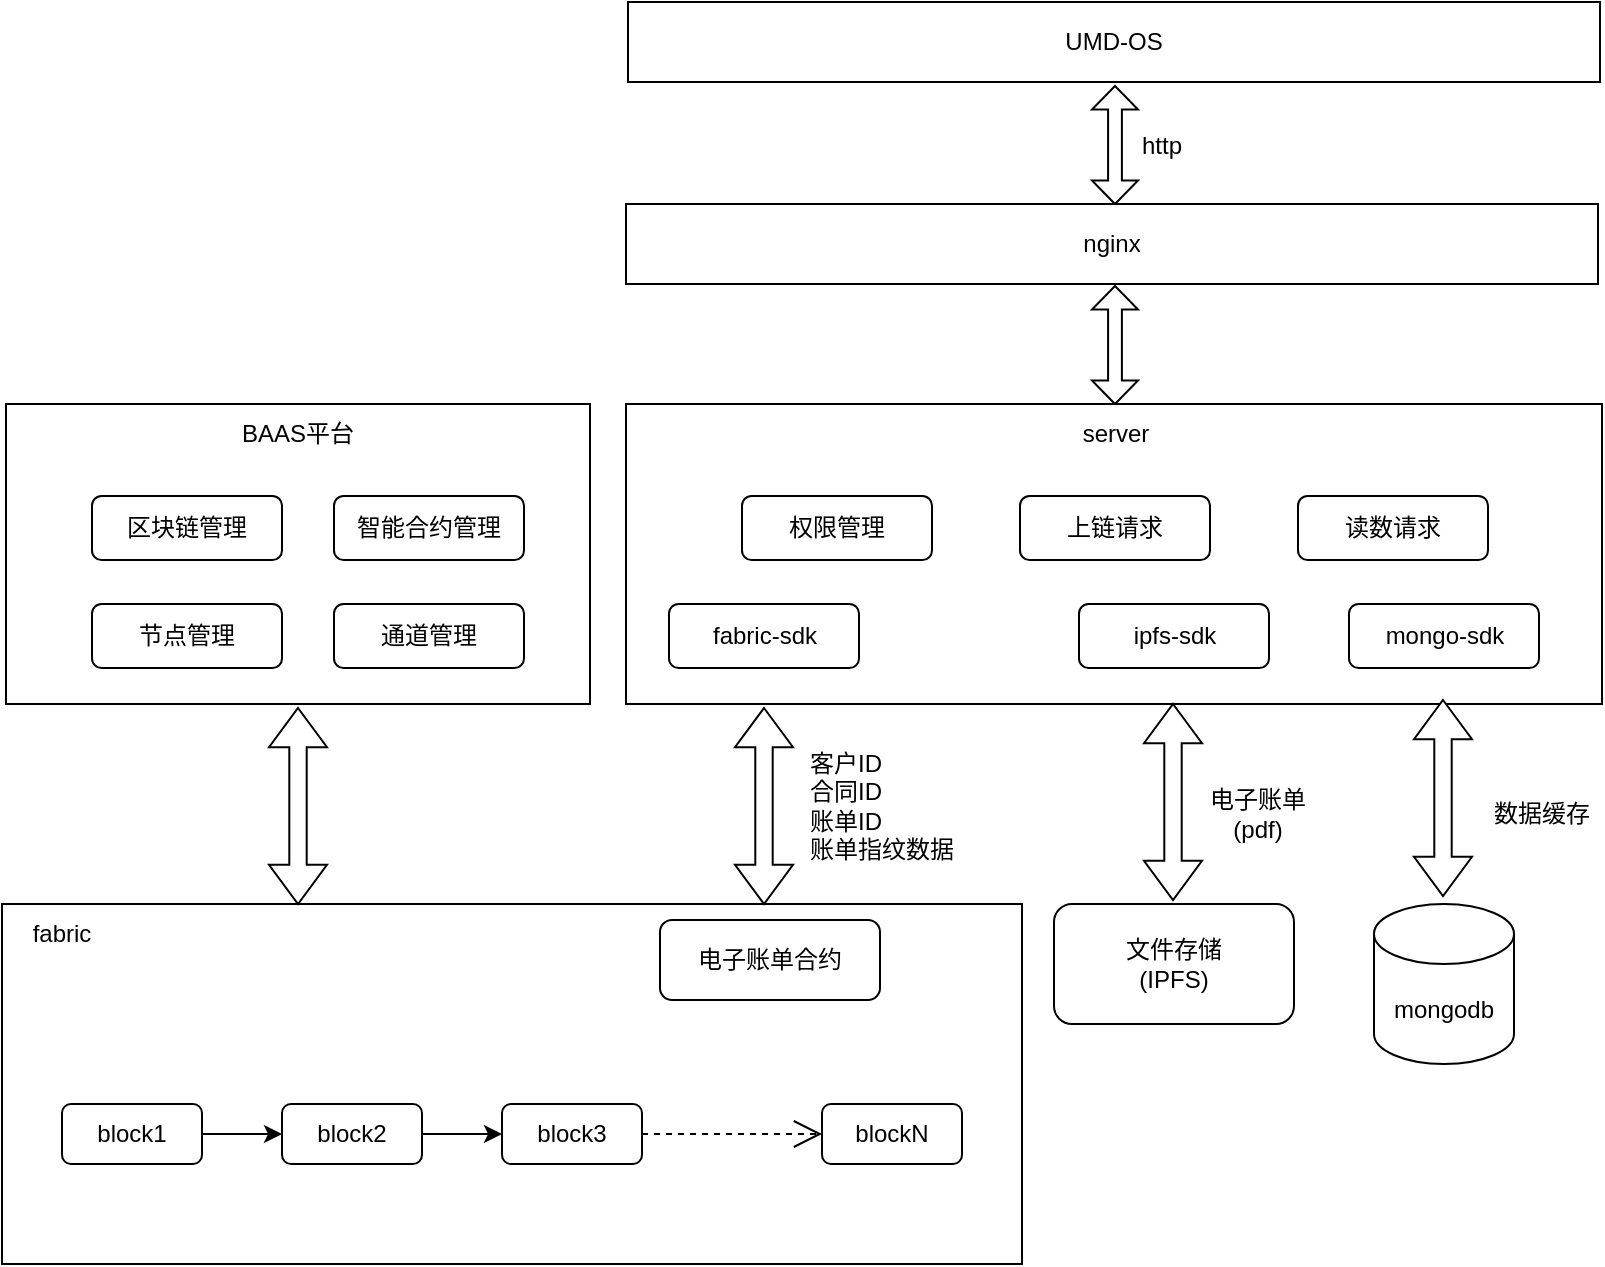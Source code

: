 <mxfile version="17.4.5" type="github" pages="9">
  <diagram id="jpyE-2TypS0CLBz9KzHh" name="电子账单">
    <mxGraphModel dx="1426" dy="741" grid="0" gridSize="10" guides="1" tooltips="1" connect="1" arrows="1" fold="1" page="1" pageScale="1" pageWidth="850" pageHeight="1100" math="0" shadow="0">
      <root>
        <mxCell id="0" />
        <mxCell id="1" parent="0" />
        <mxCell id="CYs-B54Utdxm15onuGL4-1" value="" style="rounded=0;whiteSpace=wrap;html=1;" vertex="1" parent="1">
          <mxGeometry x="25" y="592" width="510" height="180" as="geometry" />
        </mxCell>
        <mxCell id="CYs-B54Utdxm15onuGL4-2" value="电子账单合约" style="rounded=1;whiteSpace=wrap;html=1;" vertex="1" parent="1">
          <mxGeometry x="354" y="600" width="110" height="40" as="geometry" />
        </mxCell>
        <mxCell id="CYs-B54Utdxm15onuGL4-5" style="edgeStyle=orthogonalEdgeStyle;rounded=0;orthogonalLoop=1;jettySize=auto;html=1;entryX=0;entryY=0.5;entryDx=0;entryDy=0;" edge="1" parent="1" source="CYs-B54Utdxm15onuGL4-3" target="CYs-B54Utdxm15onuGL4-4">
          <mxGeometry relative="1" as="geometry" />
        </mxCell>
        <mxCell id="CYs-B54Utdxm15onuGL4-3" value="block1" style="rounded=1;whiteSpace=wrap;html=1;" vertex="1" parent="1">
          <mxGeometry x="55" y="692" width="70" height="30" as="geometry" />
        </mxCell>
        <mxCell id="CYs-B54Utdxm15onuGL4-8" style="edgeStyle=orthogonalEdgeStyle;rounded=0;orthogonalLoop=1;jettySize=auto;html=1;entryX=0;entryY=0.5;entryDx=0;entryDy=0;" edge="1" parent="1" source="CYs-B54Utdxm15onuGL4-4" target="CYs-B54Utdxm15onuGL4-6">
          <mxGeometry relative="1" as="geometry" />
        </mxCell>
        <mxCell id="CYs-B54Utdxm15onuGL4-4" value="block2" style="rounded=1;whiteSpace=wrap;html=1;" vertex="1" parent="1">
          <mxGeometry x="165" y="692" width="70" height="30" as="geometry" />
        </mxCell>
        <mxCell id="CYs-B54Utdxm15onuGL4-6" value="block3" style="rounded=1;whiteSpace=wrap;html=1;" vertex="1" parent="1">
          <mxGeometry x="275" y="692" width="70" height="30" as="geometry" />
        </mxCell>
        <mxCell id="CYs-B54Utdxm15onuGL4-7" value="blockN" style="rounded=1;whiteSpace=wrap;html=1;" vertex="1" parent="1">
          <mxGeometry x="435" y="692" width="70" height="30" as="geometry" />
        </mxCell>
        <mxCell id="CYs-B54Utdxm15onuGL4-11" value="" style="endArrow=open;endSize=12;dashed=1;html=1;rounded=0;exitX=1;exitY=0.5;exitDx=0;exitDy=0;entryX=0;entryY=0.5;entryDx=0;entryDy=0;" edge="1" parent="1" source="CYs-B54Utdxm15onuGL4-6" target="CYs-B54Utdxm15onuGL4-7">
          <mxGeometry width="160" relative="1" as="geometry">
            <mxPoint x="365" y="706.5" as="sourcePoint" />
            <mxPoint x="425" y="706.5" as="targetPoint" />
          </mxGeometry>
        </mxCell>
        <mxCell id="CYs-B54Utdxm15onuGL4-12" value="fabric" style="text;html=1;strokeColor=none;fillColor=none;align=center;verticalAlign=middle;whiteSpace=wrap;rounded=0;" vertex="1" parent="1">
          <mxGeometry x="25" y="592" width="60" height="30" as="geometry" />
        </mxCell>
        <mxCell id="CYs-B54Utdxm15onuGL4-13" value="mongodb" style="shape=cylinder3;whiteSpace=wrap;html=1;boundedLbl=1;backgroundOutline=1;size=15;rotation=0;" vertex="1" parent="1">
          <mxGeometry x="711" y="592" width="70" height="80" as="geometry" />
        </mxCell>
        <mxCell id="CYs-B54Utdxm15onuGL4-14" value="文件存储&lt;br&gt;(IPFS)" style="rounded=1;whiteSpace=wrap;html=1;" vertex="1" parent="1">
          <mxGeometry x="551" y="592" width="120" height="60" as="geometry" />
        </mxCell>
        <mxCell id="CYs-B54Utdxm15onuGL4-15" value="" style="rounded=0;whiteSpace=wrap;html=1;" vertex="1" parent="1">
          <mxGeometry x="337" y="342" width="488" height="150" as="geometry" />
        </mxCell>
        <mxCell id="CYs-B54Utdxm15onuGL4-16" value="" style="shape=doubleArrow;direction=south;whiteSpace=wrap;html=1;" vertex="1" parent="1">
          <mxGeometry x="391.5" y="494" width="29" height="98" as="geometry" />
        </mxCell>
        <mxCell id="CYs-B54Utdxm15onuGL4-17" value="" style="shape=doubleArrow;direction=south;whiteSpace=wrap;html=1;" vertex="1" parent="1">
          <mxGeometry x="596" y="492" width="29" height="98" as="geometry" />
        </mxCell>
        <mxCell id="CYs-B54Utdxm15onuGL4-18" value="" style="shape=doubleArrow;direction=south;whiteSpace=wrap;html=1;" vertex="1" parent="1">
          <mxGeometry x="731" y="490" width="29" height="98" as="geometry" />
        </mxCell>
        <mxCell id="CYs-B54Utdxm15onuGL4-19" value="fabric-sdk" style="rounded=1;whiteSpace=wrap;html=1;" vertex="1" parent="1">
          <mxGeometry x="358.5" y="442" width="95" height="32" as="geometry" />
        </mxCell>
        <mxCell id="CYs-B54Utdxm15onuGL4-20" value="ipfs-sdk" style="rounded=1;whiteSpace=wrap;html=1;" vertex="1" parent="1">
          <mxGeometry x="563.5" y="442" width="95" height="32" as="geometry" />
        </mxCell>
        <mxCell id="CYs-B54Utdxm15onuGL4-21" value="mongo-sdk" style="rounded=1;whiteSpace=wrap;html=1;" vertex="1" parent="1">
          <mxGeometry x="698.5" y="442" width="95" height="32" as="geometry" />
        </mxCell>
        <mxCell id="CYs-B54Utdxm15onuGL4-22" value="客户ID&lt;br&gt;合同ID&lt;br&gt;账单ID&lt;br&gt;账单指纹数据" style="text;html=1;strokeColor=none;fillColor=none;align=left;verticalAlign=middle;whiteSpace=wrap;rounded=0;" vertex="1" parent="1">
          <mxGeometry x="427" y="512.5" width="90" height="61" as="geometry" />
        </mxCell>
        <mxCell id="CYs-B54Utdxm15onuGL4-23" value="电子账单(pdf)" style="text;html=1;strokeColor=none;fillColor=none;align=center;verticalAlign=middle;whiteSpace=wrap;rounded=0;" vertex="1" parent="1">
          <mxGeometry x="622" y="532" width="62" height="30" as="geometry" />
        </mxCell>
        <mxCell id="CYs-B54Utdxm15onuGL4-26" value="数据缓存" style="text;html=1;strokeColor=none;fillColor=none;align=center;verticalAlign=middle;whiteSpace=wrap;rounded=0;" vertex="1" parent="1">
          <mxGeometry x="763.5" y="532" width="62" height="30" as="geometry" />
        </mxCell>
        <mxCell id="CYs-B54Utdxm15onuGL4-27" value="" style="rounded=0;whiteSpace=wrap;html=1;" vertex="1" parent="1">
          <mxGeometry x="27" y="342" width="292" height="150" as="geometry" />
        </mxCell>
        <mxCell id="CYs-B54Utdxm15onuGL4-28" value="" style="shape=doubleArrow;direction=south;whiteSpace=wrap;html=1;" vertex="1" parent="1">
          <mxGeometry x="158.5" y="494" width="29" height="98" as="geometry" />
        </mxCell>
        <mxCell id="CYs-B54Utdxm15onuGL4-30" value="server" style="text;html=1;strokeColor=none;fillColor=none;align=center;verticalAlign=middle;whiteSpace=wrap;rounded=0;" vertex="1" parent="1">
          <mxGeometry x="551.5" y="342" width="60" height="30" as="geometry" />
        </mxCell>
        <mxCell id="CYs-B54Utdxm15onuGL4-31" value="权限管理" style="rounded=1;whiteSpace=wrap;html=1;" vertex="1" parent="1">
          <mxGeometry x="395" y="388" width="95" height="32" as="geometry" />
        </mxCell>
        <mxCell id="CYs-B54Utdxm15onuGL4-32" value="上链请求" style="rounded=1;whiteSpace=wrap;html=1;" vertex="1" parent="1">
          <mxGeometry x="534" y="388" width="95" height="32" as="geometry" />
        </mxCell>
        <mxCell id="CYs-B54Utdxm15onuGL4-33" value="区块链管理" style="rounded=1;whiteSpace=wrap;html=1;" vertex="1" parent="1">
          <mxGeometry x="70" y="388" width="95" height="32" as="geometry" />
        </mxCell>
        <mxCell id="CYs-B54Utdxm15onuGL4-34" value="智能合约管理" style="rounded=1;whiteSpace=wrap;html=1;" vertex="1" parent="1">
          <mxGeometry x="191" y="388" width="95" height="32" as="geometry" />
        </mxCell>
        <mxCell id="CYs-B54Utdxm15onuGL4-35" value="节点管理" style="rounded=1;whiteSpace=wrap;html=1;" vertex="1" parent="1">
          <mxGeometry x="70" y="442" width="95" height="32" as="geometry" />
        </mxCell>
        <mxCell id="CYs-B54Utdxm15onuGL4-36" value="通道管理" style="rounded=1;whiteSpace=wrap;html=1;" vertex="1" parent="1">
          <mxGeometry x="191" y="442" width="95" height="32" as="geometry" />
        </mxCell>
        <mxCell id="CYs-B54Utdxm15onuGL4-37" value="BAAS平台" style="text;html=1;strokeColor=none;fillColor=none;align=center;verticalAlign=middle;whiteSpace=wrap;rounded=0;" vertex="1" parent="1">
          <mxGeometry x="143" y="342" width="60" height="30" as="geometry" />
        </mxCell>
        <mxCell id="CYs-B54Utdxm15onuGL4-38" value="读数请求" style="rounded=1;whiteSpace=wrap;html=1;" vertex="1" parent="1">
          <mxGeometry x="673" y="388" width="95" height="32" as="geometry" />
        </mxCell>
        <mxCell id="CYs-B54Utdxm15onuGL4-39" value="nginx" style="rounded=0;whiteSpace=wrap;html=1;" vertex="1" parent="1">
          <mxGeometry x="337" y="242" width="486" height="40" as="geometry" />
        </mxCell>
        <mxCell id="CYs-B54Utdxm15onuGL4-40" value="" style="shape=doubleArrow;direction=south;whiteSpace=wrap;html=1;" vertex="1" parent="1">
          <mxGeometry x="570" y="283" width="23" height="59" as="geometry" />
        </mxCell>
        <mxCell id="CYs-B54Utdxm15onuGL4-41" value="UMD-OS" style="rounded=0;whiteSpace=wrap;html=1;" vertex="1" parent="1">
          <mxGeometry x="338" y="141" width="486" height="40" as="geometry" />
        </mxCell>
        <mxCell id="CYs-B54Utdxm15onuGL4-42" value="" style="shape=doubleArrow;direction=south;whiteSpace=wrap;html=1;" vertex="1" parent="1">
          <mxGeometry x="570" y="183" width="23" height="59" as="geometry" />
        </mxCell>
        <mxCell id="CYs-B54Utdxm15onuGL4-43" value="http" style="text;html=1;strokeColor=none;fillColor=none;align=center;verticalAlign=middle;whiteSpace=wrap;rounded=0;" vertex="1" parent="1">
          <mxGeometry x="585" y="197.5" width="40" height="30" as="geometry" />
        </mxCell>
      </root>
    </mxGraphModel>
  </diagram>
  <diagram id="4O332dbZxjz2SZ_RIFVR" name="框架">
    <mxGraphModel dx="3565" dy="1853" grid="0" gridSize="10" guides="1" tooltips="1" connect="1" arrows="1" fold="1" page="1" pageScale="1" pageWidth="850" pageHeight="1100" math="0" shadow="0">
      <root>
        <mxCell id="0" />
        <mxCell id="1" parent="0" />
        <mxCell id="PDXN6QRq_CzD62MbGftT-37" value="" style="rounded=0;whiteSpace=wrap;html=1;" parent="1" vertex="1">
          <mxGeometry x="4264" y="134" width="2003" height="796" as="geometry" />
        </mxCell>
        <mxCell id="hW7hrUV0_uZZB12w6uu_-83" value="容器部署&lt;br&gt;节点信息获取" style="text;html=1;strokeColor=none;fillColor=none;align=center;verticalAlign=middle;whiteSpace=wrap;rounded=0;" parent="1" vertex="1">
          <mxGeometry x="3731" y="1871" width="86" height="20" as="geometry" />
        </mxCell>
        <mxCell id="AWBpsYUG6O1ACRKMcPw6-42" value="" style="rounded=0;whiteSpace=wrap;html=1;" parent="1" vertex="1">
          <mxGeometry x="585" y="470" width="265" height="70" as="geometry" />
        </mxCell>
        <mxCell id="AWBpsYUG6O1ACRKMcPw6-36" value="" style="rounded=0;whiteSpace=wrap;html=1;" parent="1" vertex="1">
          <mxGeometry x="585" y="270" width="265" height="70" as="geometry" />
        </mxCell>
        <mxCell id="AWBpsYUG6O1ACRKMcPw6-16" value="" style="rounded=0;whiteSpace=wrap;html=1;" parent="1" vertex="1">
          <mxGeometry x="1180" y="345" width="370" height="110" as="geometry" />
        </mxCell>
        <mxCell id="AWBpsYUG6O1ACRKMcPw6-1" value="fabricengine" style="rounded=1;whiteSpace=wrap;html=1;" parent="1" vertex="1">
          <mxGeometry x="40" y="220" width="120" height="60" as="geometry" />
        </mxCell>
        <mxCell id="AWBpsYUG6O1ACRKMcPw6-3" value="gateway&lt;br&gt;" style="rounded=1;whiteSpace=wrap;html=1;" parent="1" vertex="1">
          <mxGeometry x="40" y="80" width="120" height="60" as="geometry" />
        </mxCell>
        <mxCell id="AWBpsYUG6O1ACRKMcPw6-9" value="" style="rounded=0;whiteSpace=wrap;html=1;" parent="1" vertex="1">
          <mxGeometry x="585" y="570" width="440" height="80" as="geometry" />
        </mxCell>
        <mxCell id="AWBpsYUG6O1ACRKMcPw6-11" value="cryptogen" style="rounded=1;whiteSpace=wrap;html=1;" parent="1" vertex="1">
          <mxGeometry x="1200" y="375" width="90" height="30" as="geometry" />
        </mxCell>
        <mxCell id="AWBpsYUG6O1ACRKMcPw6-12" value="configtxgen" style="rounded=1;whiteSpace=wrap;html=1;" parent="1" vertex="1">
          <mxGeometry x="1320" y="375" width="90" height="30" as="geometry" />
        </mxCell>
        <mxCell id="AWBpsYUG6O1ACRKMcPw6-13" value="configtxlator" style="rounded=1;whiteSpace=wrap;html=1;" parent="1" vertex="1">
          <mxGeometry x="1440" y="375" width="90" height="30" as="geometry" />
        </mxCell>
        <mxCell id="AWBpsYUG6O1ACRKMcPw6-14" value="discover" style="rounded=1;whiteSpace=wrap;html=1;" parent="1" vertex="1">
          <mxGeometry x="1262.5" y="415" width="90" height="30" as="geometry" />
        </mxCell>
        <mxCell id="AWBpsYUG6O1ACRKMcPw6-15" value="idxmingen" style="rounded=1;whiteSpace=wrap;html=1;" parent="1" vertex="1">
          <mxGeometry x="1377.5" y="415" width="90" height="30" as="geometry" />
        </mxCell>
        <mxCell id="AWBpsYUG6O1ACRKMcPw6-17" value="tools (docker)" style="text;html=1;strokeColor=none;fillColor=none;align=center;verticalAlign=middle;whiteSpace=wrap;rounded=0;" parent="1" vertex="1">
          <mxGeometry x="1325" y="345" width="100" height="20" as="geometry" />
        </mxCell>
        <mxCell id="AWBpsYUG6O1ACRKMcPw6-18" value="kubeengine" style="rounded=1;whiteSpace=wrap;html=1;" parent="1" vertex="1">
          <mxGeometry x="40" y="360" width="120" height="60" as="geometry" />
        </mxCell>
        <mxCell id="AWBpsYUG6O1ACRKMcPw6-21" style="edgeStyle=orthogonalEdgeStyle;rounded=0;orthogonalLoop=1;jettySize=auto;html=1;exitX=0.5;exitY=1;exitDx=0;exitDy=0;" parent="1" edge="1">
          <mxGeometry relative="1" as="geometry">
            <mxPoint x="100" y="410" as="sourcePoint" />
            <mxPoint x="100" y="410" as="targetPoint" />
          </mxGeometry>
        </mxCell>
        <mxCell id="AWBpsYUG6O1ACRKMcPw6-24" value="fabric-sdk-go" style="rounded=1;whiteSpace=wrap;html=1;" parent="1" vertex="1">
          <mxGeometry x="655" y="605" width="120" height="30" as="geometry" />
        </mxCell>
        <mxCell id="AWBpsYUG6O1ACRKMcPw6-25" value="fabric-sdk-go-gm" style="rounded=1;whiteSpace=wrap;html=1;" parent="1" vertex="1">
          <mxGeometry x="825" y="605" width="120" height="30" as="geometry" />
        </mxCell>
        <mxCell id="AWBpsYUG6O1ACRKMcPw6-26" value="models" style="rounded=1;whiteSpace=wrap;html=1;" parent="1" vertex="1">
          <mxGeometry x="585" y="380" width="110" height="40" as="geometry" />
        </mxCell>
        <mxCell id="AWBpsYUG6O1ACRKMcPw6-27" value="tools" style="rounded=1;whiteSpace=wrap;html=1;" parent="1" vertex="1">
          <mxGeometry x="915" y="380" width="110" height="40" as="geometry" />
        </mxCell>
        <mxCell id="AWBpsYUG6O1ACRKMcPw6-28" value="fabric service" style="rounded=1;whiteSpace=wrap;html=1;" parent="1" vertex="1">
          <mxGeometry x="585" y="205" width="440" height="35" as="geometry" />
        </mxCell>
        <mxCell id="AWBpsYUG6O1ACRKMcPw6-30" value="config" style="rounded=1;whiteSpace=wrap;html=1;" parent="1" vertex="1">
          <mxGeometry x="805" y="380" width="110" height="40" as="geometry" />
        </mxCell>
        <mxCell id="AWBpsYUG6O1ACRKMcPw6-31" value="common" style="rounded=1;whiteSpace=wrap;html=1;" parent="1" vertex="1">
          <mxGeometry x="695" y="380" width="110" height="40" as="geometry" />
        </mxCell>
        <mxCell id="AWBpsYUG6O1ACRKMcPw6-32" value="client" style="rounded=1;whiteSpace=wrap;html=1;" parent="1" vertex="1">
          <mxGeometry x="595" y="290" width="110" height="40" as="geometry" />
        </mxCell>
        <mxCell id="AWBpsYUG6O1ACRKMcPw6-33" value="client-gm" style="rounded=1;whiteSpace=wrap;html=1;" parent="1" vertex="1">
          <mxGeometry x="725" y="290" width="110" height="40" as="geometry" />
        </mxCell>
        <mxCell id="AWBpsYUG6O1ACRKMcPw6-34" value="generate" style="rounded=1;whiteSpace=wrap;html=1;" parent="1" vertex="1">
          <mxGeometry x="915" y="285" width="110" height="40" as="geometry" />
        </mxCell>
        <mxCell id="AWBpsYUG6O1ACRKMcPw6-37" value="fabric client" style="text;html=1;strokeColor=none;fillColor=none;align=center;verticalAlign=middle;whiteSpace=wrap;rounded=0;" parent="1" vertex="1">
          <mxGeometry x="687.5" y="270" width="75" height="20" as="geometry" />
        </mxCell>
        <mxCell id="AWBpsYUG6O1ACRKMcPw6-38" value="vendor" style="text;html=1;strokeColor=none;fillColor=none;align=center;verticalAlign=middle;whiteSpace=wrap;rounded=0;" parent="1" vertex="1">
          <mxGeometry x="790" y="570" width="40" height="20" as="geometry" />
        </mxCell>
        <mxCell id="AWBpsYUG6O1ACRKMcPw6-39" value="" style="html=1;shadow=0;dashed=0;align=center;verticalAlign=middle;shape=mxgraph.arrows2.arrow;dy=0.6;dx=40;notch=0;" parent="1" vertex="1">
          <mxGeometry x="1050" y="379" width="100" height="40" as="geometry" />
        </mxCell>
        <mxCell id="AWBpsYUG6O1ACRKMcPw6-40" value="template" style="rounded=1;whiteSpace=wrap;html=1;" parent="1" vertex="1">
          <mxGeometry x="595" y="485" width="110" height="40" as="geometry" />
        </mxCell>
        <mxCell id="AWBpsYUG6O1ACRKMcPw6-41" value="template-gm" style="rounded=1;whiteSpace=wrap;html=1;" parent="1" vertex="1">
          <mxGeometry x="725" y="485" width="110" height="40" as="geometry" />
        </mxCell>
        <mxCell id="YpB1rWFP9e4cjNuX4pEk-2" value="" style="rounded=0;whiteSpace=wrap;html=1;" parent="1" vertex="1">
          <mxGeometry x="912.5" y="950" width="265" height="70" as="geometry" />
        </mxCell>
        <mxCell id="YpB1rWFP9e4cjNuX4pEk-3" value="" style="rounded=0;whiteSpace=wrap;html=1;" parent="1" vertex="1">
          <mxGeometry x="912.5" y="1140" width="547.5" height="80" as="geometry" />
        </mxCell>
        <mxCell id="YpB1rWFP9e4cjNuX4pEk-4" value="fabric-sdk-go" style="rounded=1;whiteSpace=wrap;html=1;" parent="1" vertex="1">
          <mxGeometry x="945" y="1175" width="120" height="30" as="geometry" />
        </mxCell>
        <mxCell id="YpB1rWFP9e4cjNuX4pEk-5" value="fabric-sdk-go-gm" style="rounded=1;whiteSpace=wrap;html=1;" parent="1" vertex="1">
          <mxGeometry x="1122.5" y="1175" width="120" height="30" as="geometry" />
        </mxCell>
        <mxCell id="YpB1rWFP9e4cjNuX4pEk-6" value="models" style="rounded=1;whiteSpace=wrap;html=1;" parent="1" vertex="1">
          <mxGeometry x="912.5" y="1060" width="110" height="40" as="geometry" />
        </mxCell>
        <mxCell id="YpB1rWFP9e4cjNuX4pEk-7" value="tools" style="rounded=1;whiteSpace=wrap;html=1;" parent="1" vertex="1">
          <mxGeometry x="1550" y="901" width="110" height="40" as="geometry" />
        </mxCell>
        <mxCell id="YpB1rWFP9e4cjNuX4pEk-8" value="config" style="rounded=1;whiteSpace=wrap;html=1;" parent="1" vertex="1">
          <mxGeometry x="1206.25" y="1060" width="110" height="40" as="geometry" />
        </mxCell>
        <mxCell id="YpB1rWFP9e4cjNuX4pEk-9" value="common" style="rounded=1;whiteSpace=wrap;html=1;" parent="1" vertex="1">
          <mxGeometry x="1061" y="1060" width="110" height="40" as="geometry" />
        </mxCell>
        <mxCell id="YpB1rWFP9e4cjNuX4pEk-10" value="client" style="rounded=1;whiteSpace=wrap;html=1;" parent="1" vertex="1">
          <mxGeometry x="922.5" y="970" width="110" height="40" as="geometry" />
        </mxCell>
        <mxCell id="YpB1rWFP9e4cjNuX4pEk-11" value="client-gm" style="rounded=1;whiteSpace=wrap;html=1;" parent="1" vertex="1">
          <mxGeometry x="1052.5" y="970" width="110" height="40" as="geometry" />
        </mxCell>
        <mxCell id="YpB1rWFP9e4cjNuX4pEk-12" value="generate" style="rounded=1;whiteSpace=wrap;html=1;" parent="1" vertex="1">
          <mxGeometry x="1242.5" y="965" width="110" height="40" as="geometry" />
        </mxCell>
        <mxCell id="YpB1rWFP9e4cjNuX4pEk-13" value="fabric client" style="text;html=1;strokeColor=none;fillColor=none;align=center;verticalAlign=middle;whiteSpace=wrap;rounded=0;" parent="1" vertex="1">
          <mxGeometry x="1015" y="950" width="75" height="20" as="geometry" />
        </mxCell>
        <mxCell id="YpB1rWFP9e4cjNuX4pEk-14" value="vendor" style="text;html=1;strokeColor=none;fillColor=none;align=center;verticalAlign=middle;whiteSpace=wrap;rounded=0;" parent="1" vertex="1">
          <mxGeometry x="1166.25" y="1140" width="40" height="20" as="geometry" />
        </mxCell>
        <mxCell id="YpB1rWFP9e4cjNuX4pEk-15" value="template" style="rounded=1;whiteSpace=wrap;html=1;" parent="1" vertex="1">
          <mxGeometry x="1352.5" y="1060" width="110" height="40" as="geometry" />
        </mxCell>
        <mxCell id="YpB1rWFP9e4cjNuX4pEk-17" value="main(router)" style="rounded=1;whiteSpace=wrap;html=1;" parent="1" vertex="1">
          <mxGeometry x="1131.25" y="810" width="110" height="40" as="geometry" />
        </mxCell>
        <mxCell id="YpB1rWFP9e4cjNuX4pEk-18" value="service" style="rounded=1;whiteSpace=wrap;html=1;" parent="1" vertex="1">
          <mxGeometry x="912.5" y="880" width="547.5" height="40" as="geometry" />
        </mxCell>
        <mxCell id="YpB1rWFP9e4cjNuX4pEk-19" value="其他第三方库" style="rounded=1;whiteSpace=wrap;html=1;" parent="1" vertex="1">
          <mxGeometry x="1300" y="1175" width="120" height="30" as="geometry" />
        </mxCell>
        <mxCell id="YpB1rWFP9e4cjNuX4pEk-20" value="" style="shape=doubleArrow;direction=south;whiteSpace=wrap;html=1;" parent="1" vertex="1">
          <mxGeometry x="84" y="140" width="32" height="79" as="geometry" />
        </mxCell>
        <mxCell id="YpB1rWFP9e4cjNuX4pEk-21" value="" style="shape=doubleArrow;direction=south;whiteSpace=wrap;html=1;" parent="1" vertex="1">
          <mxGeometry x="84" y="281" width="32" height="79" as="geometry" />
        </mxCell>
        <mxCell id="YpB1rWFP9e4cjNuX4pEk-22" value="main(router)" style="rounded=1;whiteSpace=wrap;html=1;" parent="1" vertex="1">
          <mxGeometry x="1973" y="826" width="110" height="40" as="geometry" />
        </mxCell>
        <mxCell id="YpB1rWFP9e4cjNuX4pEk-23" value="controller" style="rounded=1;whiteSpace=wrap;html=1;" parent="1" vertex="1">
          <mxGeometry x="1973" y="920" width="110" height="40" as="geometry" />
        </mxCell>
        <mxCell id="YpB1rWFP9e4cjNuX4pEk-24" value="model" style="rounded=1;whiteSpace=wrap;html=1;" parent="1" vertex="1">
          <mxGeometry x="2158" y="965" width="110" height="40" as="geometry" />
        </mxCell>
        <mxCell id="YpB1rWFP9e4cjNuX4pEk-25" value="service" style="rounded=1;whiteSpace=wrap;html=1;" parent="1" vertex="1">
          <mxGeometry x="1973" y="1014" width="110" height="40" as="geometry" />
        </mxCell>
        <mxCell id="YpB1rWFP9e4cjNuX4pEk-26" value="" style="shape=doubleArrow;direction=south;whiteSpace=wrap;html=1;" parent="1" vertex="1">
          <mxGeometry x="2015" y="866" width="26" height="54" as="geometry" />
        </mxCell>
        <mxCell id="YpB1rWFP9e4cjNuX4pEk-27" value="" style="shape=doubleArrow;direction=south;whiteSpace=wrap;html=1;" parent="1" vertex="1">
          <mxGeometry x="2015" y="960" width="26" height="54" as="geometry" />
        </mxCell>
        <mxCell id="YpB1rWFP9e4cjNuX4pEk-28" value="" style="shape=doubleArrow;direction=south;whiteSpace=wrap;html=1;rotation=-60;" parent="1" vertex="1">
          <mxGeometry x="2107.68" y="920.38" width="26" height="83.5" as="geometry" />
        </mxCell>
        <mxCell id="YpB1rWFP9e4cjNuX4pEk-29" value="" style="shape=doubleArrow;direction=south;whiteSpace=wrap;html=1;rotation=-120;" parent="1" vertex="1">
          <mxGeometry x="2107.68" y="970.5" width="26" height="83.5" as="geometry" />
        </mxCell>
        <mxCell id="YpB1rWFP9e4cjNuX4pEk-30" value="client" style="rounded=1;whiteSpace=wrap;html=1;" parent="1" vertex="1">
          <mxGeometry x="1931" y="1316" width="110" height="40" as="geometry" />
        </mxCell>
        <mxCell id="YpB1rWFP9e4cjNuX4pEk-31" value="main(router)" style="rounded=1;whiteSpace=wrap;html=1;" parent="1" vertex="1">
          <mxGeometry x="2060" y="1157" width="110" height="40" as="geometry" />
        </mxCell>
        <mxCell id="YpB1rWFP9e4cjNuX4pEk-32" value="engine" style="rounded=1;whiteSpace=wrap;html=1;" parent="1" vertex="1">
          <mxGeometry x="2060" y="1316" width="110" height="40" as="geometry" />
        </mxCell>
        <mxCell id="YpB1rWFP9e4cjNuX4pEk-33" value="logmgm" style="rounded=1;whiteSpace=wrap;html=1;" parent="1" vertex="1">
          <mxGeometry x="2186" y="1316" width="110" height="40" as="geometry" />
        </mxCell>
        <mxCell id="YpB1rWFP9e4cjNuX4pEk-34" value="service" style="rounded=1;whiteSpace=wrap;html=1;" parent="1" vertex="1">
          <mxGeometry x="1931" y="1236" width="361" height="40" as="geometry" />
        </mxCell>
        <mxCell id="YpB1rWFP9e4cjNuX4pEk-35" value="创建组织" style="rounded=1;whiteSpace=wrap;html=1;" parent="1" vertex="1">
          <mxGeometry x="1768" y="1550" width="133" height="40" as="geometry" />
        </mxCell>
        <mxCell id="YpB1rWFP9e4cjNuX4pEk-36" value="删除组织" style="rounded=1;whiteSpace=wrap;html=1;" parent="1" vertex="1">
          <mxGeometry x="1768" y="1596" width="133" height="40" as="geometry" />
        </mxCell>
        <mxCell id="YpB1rWFP9e4cjNuX4pEk-37" value="创建区块链" style="rounded=1;whiteSpace=wrap;html=1;" parent="1" vertex="1">
          <mxGeometry x="1768" y="1643" width="133" height="40" as="geometry" />
        </mxCell>
        <mxCell id="YpB1rWFP9e4cjNuX4pEk-38" value="部署区块链" style="rounded=1;whiteSpace=wrap;html=1;" parent="1" vertex="1">
          <mxGeometry x="1768" y="1689" width="133" height="40" as="geometry" />
        </mxCell>
        <mxCell id="YpB1rWFP9e4cjNuX4pEk-39" value="删除区块链" style="rounded=1;whiteSpace=wrap;html=1;" parent="1" vertex="1">
          <mxGeometry x="1768" y="1735" width="133" height="40" as="geometry" />
        </mxCell>
        <mxCell id="YpB1rWFP9e4cjNuX4pEk-40" value="创建通道" style="rounded=1;whiteSpace=wrap;html=1;" parent="1" vertex="1">
          <mxGeometry x="1768" y="1781" width="133" height="40" as="geometry" />
        </mxCell>
        <mxCell id="YpB1rWFP9e4cjNuX4pEk-41" value="安装链码" style="rounded=1;whiteSpace=wrap;html=1;" parent="1" vertex="1">
          <mxGeometry x="1768" y="1828" width="133" height="40" as="geometry" />
        </mxCell>
        <mxCell id="YpB1rWFP9e4cjNuX4pEk-42" value="部署链码" style="rounded=1;whiteSpace=wrap;html=1;" parent="1" vertex="1">
          <mxGeometry x="1768" y="1874" width="133" height="40" as="geometry" />
        </mxCell>
        <mxCell id="YpB1rWFP9e4cjNuX4pEk-43" value="操作链码" style="rounded=1;whiteSpace=wrap;html=1;" parent="1" vertex="1">
          <mxGeometry x="1768" y="1921" width="133" height="40" as="geometry" />
        </mxCell>
        <mxCell id="YpB1rWFP9e4cjNuX4pEk-44" value="获取通道区块" style="rounded=1;whiteSpace=wrap;html=1;" parent="1" vertex="1">
          <mxGeometry x="1768" y="1967" width="133" height="40" as="geometry" />
        </mxCell>
        <mxCell id="YpB1rWFP9e4cjNuX4pEk-45" value="区块链增加组织" style="rounded=1;whiteSpace=wrap;html=1;" parent="1" vertex="1">
          <mxGeometry x="1768" y="2015" width="133" height="40" as="geometry" />
        </mxCell>
        <mxCell id="YpB1rWFP9e4cjNuX4pEk-46" value="区块链删除组织" style="rounded=1;whiteSpace=wrap;html=1;" parent="1" vertex="1">
          <mxGeometry x="1768" y="2063" width="133" height="40" as="geometry" />
        </mxCell>
        <mxCell id="YpB1rWFP9e4cjNuX4pEk-47" value="区块链增加节点" style="rounded=1;whiteSpace=wrap;html=1;" parent="1" vertex="1">
          <mxGeometry x="1768" y="2111" width="133" height="40" as="geometry" />
        </mxCell>
        <mxCell id="YpB1rWFP9e4cjNuX4pEk-49" value="区块链删除节点" style="rounded=1;whiteSpace=wrap;html=1;" parent="1" vertex="1">
          <mxGeometry x="1768" y="2155" width="133" height="40" as="geometry" />
        </mxCell>
        <mxCell id="YpB1rWFP9e4cjNuX4pEk-50" value="区块链网络" style="rounded=1;whiteSpace=wrap;html=1;" parent="1" vertex="1">
          <mxGeometry x="2332" y="1590" width="133" height="40" as="geometry" />
        </mxCell>
        <mxCell id="YpB1rWFP9e4cjNuX4pEk-51" value="区块链新建通道" style="rounded=1;whiteSpace=wrap;html=1;" parent="1" vertex="1">
          <mxGeometry x="2332" y="1655" width="133" height="40" as="geometry" />
        </mxCell>
        <mxCell id="YpB1rWFP9e4cjNuX4pEk-52" value="区块链新建通道" style="rounded=1;whiteSpace=wrap;html=1;" parent="1" vertex="1">
          <mxGeometry x="2332" y="1720" width="133" height="40" as="geometry" />
        </mxCell>
        <mxCell id="YpB1rWFP9e4cjNuX4pEk-53" value="区块链新建通道" style="rounded=1;whiteSpace=wrap;html=1;" parent="1" vertex="1">
          <mxGeometry x="2353" y="1806" width="133" height="40" as="geometry" />
        </mxCell>
        <mxCell id="hW7hrUV0_uZZB12w6uu_-1" value="gateway" style="rounded=1;whiteSpace=wrap;html=1;" parent="1" vertex="1">
          <mxGeometry x="2804" y="1234" width="1190" height="40" as="geometry" />
        </mxCell>
        <mxCell id="hW7hrUV0_uZZB12w6uu_-2" value="前端界面" style="rounded=1;whiteSpace=wrap;html=1;" parent="1" vertex="1">
          <mxGeometry x="3342" y="1114" width="120" height="30" as="geometry" />
        </mxCell>
        <mxCell id="hW7hrUV0_uZZB12w6uu_-3" value="baas后端" style="rounded=1;whiteSpace=wrap;html=1;" parent="1" vertex="1">
          <mxGeometry x="2806" y="1364" width="1350" height="60" as="geometry" />
        </mxCell>
        <mxCell id="hW7hrUV0_uZZB12w6uu_-8" value="K8S" style="rounded=1;whiteSpace=wrap;html=1;" parent="1" vertex="1">
          <mxGeometry x="2809" y="1914" width="1192" height="60" as="geometry" />
        </mxCell>
        <mxCell id="hW7hrUV0_uZZB12w6uu_-10" value="云主机" style="rounded=1;whiteSpace=wrap;html=1;" parent="1" vertex="1">
          <mxGeometry x="2808" y="1984" width="1196" height="60" as="geometry" />
        </mxCell>
        <mxCell id="hW7hrUV0_uZZB12w6uu_-11" value="mongo" style="strokeWidth=2;html=1;shape=mxgraph.flowchart.database;whiteSpace=wrap;" parent="1" vertex="1">
          <mxGeometry x="4054" y="1955" width="106" height="89" as="geometry" />
        </mxCell>
        <mxCell id="hW7hrUV0_uZZB12w6uu_-30" value="" style="group" parent="1" vertex="1" connectable="0">
          <mxGeometry x="2808" y="1457" width="629" height="384" as="geometry" />
        </mxCell>
        <mxCell id="hW7hrUV0_uZZB12w6uu_-4" value="" style="rounded=1;whiteSpace=wrap;html=1;" parent="hW7hrUV0_uZZB12w6uu_-30" vertex="1">
          <mxGeometry width="629" height="384" as="geometry" />
        </mxCell>
        <mxCell id="hW7hrUV0_uZZB12w6uu_-12" value="" style="rounded=0;whiteSpace=wrap;html=1;" parent="hW7hrUV0_uZZB12w6uu_-30" vertex="1">
          <mxGeometry x="43" y="94.25" width="265" height="70" as="geometry" />
        </mxCell>
        <mxCell id="hW7hrUV0_uZZB12w6uu_-13" value="" style="rounded=0;whiteSpace=wrap;html=1;" parent="hW7hrUV0_uZZB12w6uu_-30" vertex="1">
          <mxGeometry x="43" y="284.25" width="547.5" height="80" as="geometry" />
        </mxCell>
        <mxCell id="hW7hrUV0_uZZB12w6uu_-14" value="fabric-sdk-go" style="rounded=1;whiteSpace=wrap;html=1;" parent="hW7hrUV0_uZZB12w6uu_-30" vertex="1">
          <mxGeometry x="153" y="319.25" width="120" height="30" as="geometry" />
        </mxCell>
        <mxCell id="hW7hrUV0_uZZB12w6uu_-16" value="models" style="rounded=1;whiteSpace=wrap;html=1;" parent="hW7hrUV0_uZZB12w6uu_-30" vertex="1">
          <mxGeometry x="43" y="204.25" width="110" height="40" as="geometry" />
        </mxCell>
        <mxCell id="hW7hrUV0_uZZB12w6uu_-17" value="config" style="rounded=1;whiteSpace=wrap;html=1;" parent="hW7hrUV0_uZZB12w6uu_-30" vertex="1">
          <mxGeometry x="336.75" y="204.25" width="110" height="40" as="geometry" />
        </mxCell>
        <mxCell id="hW7hrUV0_uZZB12w6uu_-18" value="common" style="rounded=1;whiteSpace=wrap;html=1;" parent="hW7hrUV0_uZZB12w6uu_-30" vertex="1">
          <mxGeometry x="191.5" y="204.25" width="110" height="40" as="geometry" />
        </mxCell>
        <mxCell id="hW7hrUV0_uZZB12w6uu_-19" value="client 2.2" style="rounded=1;whiteSpace=wrap;html=1;" parent="hW7hrUV0_uZZB12w6uu_-30" vertex="1">
          <mxGeometry x="53" y="114.25" width="110" height="40" as="geometry" />
        </mxCell>
        <mxCell id="hW7hrUV0_uZZB12w6uu_-20" value="client 1.4" style="rounded=1;whiteSpace=wrap;html=1;" parent="hW7hrUV0_uZZB12w6uu_-30" vertex="1">
          <mxGeometry x="183" y="114.25" width="110" height="40" as="geometry" />
        </mxCell>
        <mxCell id="hW7hrUV0_uZZB12w6uu_-21" value="generate" style="rounded=1;whiteSpace=wrap;html=1;" parent="hW7hrUV0_uZZB12w6uu_-30" vertex="1">
          <mxGeometry x="373" y="109.25" width="110" height="40" as="geometry" />
        </mxCell>
        <mxCell id="hW7hrUV0_uZZB12w6uu_-22" value="fabric client" style="text;html=1;strokeColor=none;fillColor=none;align=center;verticalAlign=middle;whiteSpace=wrap;rounded=0;" parent="hW7hrUV0_uZZB12w6uu_-30" vertex="1">
          <mxGeometry x="145.5" y="94.25" width="75" height="20" as="geometry" />
        </mxCell>
        <mxCell id="hW7hrUV0_uZZB12w6uu_-23" value="vendor" style="text;html=1;strokeColor=none;fillColor=none;align=center;verticalAlign=middle;whiteSpace=wrap;rounded=0;" parent="hW7hrUV0_uZZB12w6uu_-30" vertex="1">
          <mxGeometry x="296.75" y="284.25" width="40" height="20" as="geometry" />
        </mxCell>
        <mxCell id="hW7hrUV0_uZZB12w6uu_-24" value="template" style="rounded=1;whiteSpace=wrap;html=1;" parent="hW7hrUV0_uZZB12w6uu_-30" vertex="1">
          <mxGeometry x="483" y="204.25" width="110" height="40" as="geometry" />
        </mxCell>
        <mxCell id="hW7hrUV0_uZZB12w6uu_-25" value="其他第三方库" style="rounded=1;whiteSpace=wrap;html=1;" parent="hW7hrUV0_uZZB12w6uu_-30" vertex="1">
          <mxGeometry x="379" y="319.25" width="120" height="30" as="geometry" />
        </mxCell>
        <mxCell id="hW7hrUV0_uZZB12w6uu_-27" value="main(router)" style="rounded=1;whiteSpace=wrap;html=1;" parent="hW7hrUV0_uZZB12w6uu_-30" vertex="1">
          <mxGeometry x="259.5" y="38" width="110" height="40" as="geometry" />
        </mxCell>
        <mxCell id="hW7hrUV0_uZZB12w6uu_-28" value="fabric engine server" style="text;html=1;strokeColor=none;fillColor=none;align=center;verticalAlign=middle;whiteSpace=wrap;rounded=0;" parent="hW7hrUV0_uZZB12w6uu_-30" vertex="1">
          <mxGeometry x="233.5" width="162" height="20" as="geometry" />
        </mxCell>
        <mxCell id="hW7hrUV0_uZZB12w6uu_-29" style="edgeStyle=orthogonalEdgeStyle;rounded=0;orthogonalLoop=1;jettySize=auto;html=1;exitX=0.5;exitY=1;exitDx=0;exitDy=0;" parent="hW7hrUV0_uZZB12w6uu_-30" source="hW7hrUV0_uZZB12w6uu_-4" target="hW7hrUV0_uZZB12w6uu_-4" edge="1">
          <mxGeometry relative="1" as="geometry" />
        </mxCell>
        <mxCell id="hW7hrUV0_uZZB12w6uu_-80" value="" style="group" parent="1" vertex="1" connectable="0">
          <mxGeometry x="3445" y="1457" width="549" height="382" as="geometry" />
        </mxCell>
        <mxCell id="hW7hrUV0_uZZB12w6uu_-7" value="" style="rounded=1;whiteSpace=wrap;html=1;" parent="hW7hrUV0_uZZB12w6uu_-80" vertex="1">
          <mxGeometry width="549" height="382" as="geometry" />
        </mxCell>
        <mxCell id="hW7hrUV0_uZZB12w6uu_-6" value="&lt;span style=&quot;color: rgb(0 , 0 , 0) ; font-family: &amp;#34;helvetica&amp;#34; ; font-size: 12px ; font-style: normal ; font-weight: 400 ; letter-spacing: normal ; text-align: center ; text-indent: 0px ; text-transform: none ; word-spacing: 0px ; background-color: rgb(248 , 249 , 250) ; display: inline ; float: none&quot;&gt;kube engine server&lt;/span&gt;" style="text;whiteSpace=wrap;html=1;" parent="hW7hrUV0_uZZB12w6uu_-80" vertex="1">
          <mxGeometry x="224" width="122.5" height="28" as="geometry" />
        </mxCell>
        <mxCell id="hW7hrUV0_uZZB12w6uu_-50" value="main(router)" style="rounded=1;whiteSpace=wrap;html=1;" parent="hW7hrUV0_uZZB12w6uu_-80" vertex="1">
          <mxGeometry x="224" y="38" width="110" height="40" as="geometry" />
        </mxCell>
        <mxCell id="hW7hrUV0_uZZB12w6uu_-51" value="client" style="rounded=1;whiteSpace=wrap;html=1;" parent="hW7hrUV0_uZZB12w6uu_-80" vertex="1">
          <mxGeometry x="25" y="144" width="110" height="40" as="geometry" />
        </mxCell>
        <mxCell id="hW7hrUV0_uZZB12w6uu_-52" value="log" style="rounded=1;whiteSpace=wrap;html=1;" parent="hW7hrUV0_uZZB12w6uu_-80" vertex="1">
          <mxGeometry x="157" y="144" width="110" height="40" as="geometry" />
        </mxCell>
        <mxCell id="hW7hrUV0_uZZB12w6uu_-53" value="engine" style="rounded=1;whiteSpace=wrap;html=1;" parent="hW7hrUV0_uZZB12w6uu_-80" vertex="1">
          <mxGeometry x="287" y="144" width="110" height="40" as="geometry" />
        </mxCell>
        <mxCell id="hW7hrUV0_uZZB12w6uu_-54" value="" style="rounded=0;whiteSpace=wrap;html=1;" parent="hW7hrUV0_uZZB12w6uu_-80" vertex="1">
          <mxGeometry x="25" y="224" width="502" height="80" as="geometry" />
        </mxCell>
        <mxCell id="hW7hrUV0_uZZB12w6uu_-73" value="vendor" style="text;html=1;strokeColor=none;fillColor=none;align=center;verticalAlign=middle;whiteSpace=wrap;rounded=0;" parent="hW7hrUV0_uZZB12w6uu_-80" vertex="1">
          <mxGeometry x="265" y="224" width="40" height="20" as="geometry" />
        </mxCell>
        <mxCell id="hW7hrUV0_uZZB12w6uu_-75" value="k8s.io/api" style="rounded=1;whiteSpace=wrap;html=1;" parent="hW7hrUV0_uZZB12w6uu_-80" vertex="1">
          <mxGeometry x="57" y="252" width="110" height="31" as="geometry" />
        </mxCell>
        <mxCell id="hW7hrUV0_uZZB12w6uu_-76" value="k8s.io/client-go" style="rounded=1;whiteSpace=wrap;html=1;" parent="hW7hrUV0_uZZB12w6uu_-80" vertex="1">
          <mxGeometry x="219" y="252" width="110" height="31" as="geometry" />
        </mxCell>
        <mxCell id="hW7hrUV0_uZZB12w6uu_-77" value="其他第三方库" style="rounded=1;whiteSpace=wrap;html=1;" parent="hW7hrUV0_uZZB12w6uu_-80" vertex="1">
          <mxGeometry x="381" y="252" width="110" height="31" as="geometry" />
        </mxCell>
        <mxCell id="hW7hrUV0_uZZB12w6uu_-79" value="config" style="rounded=1;whiteSpace=wrap;html=1;" parent="hW7hrUV0_uZZB12w6uu_-80" vertex="1">
          <mxGeometry x="417" y="144" width="110" height="40" as="geometry" />
        </mxCell>
        <mxCell id="hW7hrUV0_uZZB12w6uu_-82" value="" style="shape=doubleArrow;direction=south;whiteSpace=wrap;html=1;" parent="1" vertex="1">
          <mxGeometry x="3702.5" y="1841" width="40" height="73" as="geometry" />
        </mxCell>
        <mxCell id="hW7hrUV0_uZZB12w6uu_-85" value="" style="shape=doubleArrow;direction=south;whiteSpace=wrap;html=1;" parent="1" vertex="1">
          <mxGeometry x="3102.5" y="1841" width="40" height="73" as="geometry" />
        </mxCell>
        <mxCell id="hW7hrUV0_uZZB12w6uu_-86" value="区块链网络访问" style="text;html=1;strokeColor=none;fillColor=none;align=center;verticalAlign=middle;whiteSpace=wrap;rounded=0;" parent="1" vertex="1">
          <mxGeometry x="3131" y="1869" width="92" height="20" as="geometry" />
        </mxCell>
        <mxCell id="hW7hrUV0_uZZB12w6uu_-87" value="" style="shape=doubleArrow;direction=south;whiteSpace=wrap;html=1;" parent="1" vertex="1">
          <mxGeometry x="4084.5" y="1427" width="45" height="525" as="geometry" />
        </mxCell>
        <mxCell id="hW7hrUV0_uZZB12w6uu_-88" value="区块链网络、&lt;br&gt;通道、链码等&lt;br&gt;信息存储" style="text;html=1;strokeColor=none;fillColor=none;align=center;verticalAlign=middle;whiteSpace=wrap;rounded=0;" parent="1" vertex="1">
          <mxGeometry x="4118" y="1649" width="86" height="20" as="geometry" />
        </mxCell>
        <mxCell id="hW7hrUV0_uZZB12w6uu_-89" value="" style="shape=doubleArrow;direction=south;whiteSpace=wrap;html=1;" parent="1" vertex="1">
          <mxGeometry x="3379.5" y="1274" width="45" height="87" as="geometry" />
        </mxCell>
        <mxCell id="hW7hrUV0_uZZB12w6uu_-90" value="REST API" style="text;html=1;strokeColor=none;fillColor=none;align=center;verticalAlign=middle;whiteSpace=wrap;rounded=0;" parent="1" vertex="1">
          <mxGeometry x="3418" y="1308" width="40" height="20" as="geometry" />
        </mxCell>
        <mxCell id="hW7hrUV0_uZZB12w6uu_-92" value="" style="shape=doubleArrow;direction=south;whiteSpace=wrap;html=1;" parent="1" vertex="1">
          <mxGeometry x="3379.5" y="1144.5" width="45" height="87" as="geometry" />
        </mxCell>
        <mxCell id="hW7hrUV0_uZZB12w6uu_-93" value="REST API" style="text;html=1;strokeColor=none;fillColor=none;align=center;verticalAlign=middle;whiteSpace=wrap;rounded=0;" parent="1" vertex="1">
          <mxGeometry x="3418" y="1178.5" width="40" height="20" as="geometry" />
        </mxCell>
        <mxCell id="RbswuN7okZ3B2s8mm4-j-1" value="" style="rounded=0;whiteSpace=wrap;html=1;" parent="1" vertex="1">
          <mxGeometry x="4540" y="408" width="617" height="154" as="geometry" />
        </mxCell>
        <mxCell id="RbswuN7okZ3B2s8mm4-j-2" value="积分系统后端服务" style="text;html=1;strokeColor=none;fillColor=none;align=center;verticalAlign=middle;whiteSpace=wrap;rounded=0;" parent="1" vertex="1">
          <mxGeometry x="4772" y="411" width="153" height="30" as="geometry" />
        </mxCell>
        <mxCell id="ax7JosozGZXdQqjMwn0C-1" value="" style="rounded=0;whiteSpace=wrap;html=1;" parent="1" vertex="1">
          <mxGeometry x="4622.5" y="693" width="452" height="165" as="geometry" />
        </mxCell>
        <mxCell id="ax7JosozGZXdQqjMwn0C-2" value="区块链网络" style="text;html=1;strokeColor=none;fillColor=none;align=center;verticalAlign=middle;whiteSpace=wrap;rounded=0;" parent="1" vertex="1">
          <mxGeometry x="4809.5" y="689" width="78" height="30" as="geometry" />
        </mxCell>
        <mxCell id="ax7JosozGZXdQqjMwn0C-3" value="智能合约" style="rounded=1;whiteSpace=wrap;html=1;" parent="1" vertex="1">
          <mxGeometry x="4899" y="734" width="142" height="40" as="geometry" />
        </mxCell>
        <mxCell id="ax7JosozGZXdQqjMwn0C-4" value="排序节点" style="rounded=1;whiteSpace=wrap;html=1;" parent="1" vertex="1">
          <mxGeometry x="4669" y="797" width="94" height="40" as="geometry" />
        </mxCell>
        <mxCell id="ax7JosozGZXdQqjMwn0C-5" value="背书节点" style="rounded=1;whiteSpace=wrap;html=1;" parent="1" vertex="1">
          <mxGeometry x="4809.5" y="797" width="94" height="40" as="geometry" />
        </mxCell>
        <mxCell id="PDXN6QRq_CzD62MbGftT-1" value="提交节点" style="rounded=1;whiteSpace=wrap;html=1;" parent="1" vertex="1">
          <mxGeometry x="4947" y="797" width="94" height="40" as="geometry" />
        </mxCell>
        <mxCell id="PDXN6QRq_CzD62MbGftT-3" value="证书服务" style="rounded=1;whiteSpace=wrap;html=1;" parent="1" vertex="1">
          <mxGeometry x="4669" y="734" width="142" height="40" as="geometry" />
        </mxCell>
        <mxCell id="PDXN6QRq_CzD62MbGftT-4" value="fabric-sdk-go" style="rounded=1;whiteSpace=wrap;html=1;" parent="1" vertex="1">
          <mxGeometry x="4793" y="516" width="111" height="41" as="geometry" />
        </mxCell>
        <mxCell id="PDXN6QRq_CzD62MbGftT-5" value="" style="shape=doubleArrow;direction=south;whiteSpace=wrap;html=1;" parent="1" vertex="1">
          <mxGeometry x="4833" y="562" width="31" height="129" as="geometry" />
        </mxCell>
        <mxCell id="PDXN6QRq_CzD62MbGftT-6" value="账号管理" style="rounded=1;whiteSpace=wrap;html=1;" parent="1" vertex="1">
          <mxGeometry x="4561" y="453" width="111" height="41" as="geometry" />
        </mxCell>
        <mxCell id="PDXN6QRq_CzD62MbGftT-7" value="积分发行" style="rounded=1;whiteSpace=wrap;html=1;" parent="1" vertex="1">
          <mxGeometry x="4714" y="453" width="111" height="41" as="geometry" />
        </mxCell>
        <mxCell id="PDXN6QRq_CzD62MbGftT-8" value="积分兑换" style="rounded=1;whiteSpace=wrap;html=1;" parent="1" vertex="1">
          <mxGeometry x="4869.5" y="453" width="111" height="41" as="geometry" />
        </mxCell>
        <mxCell id="PDXN6QRq_CzD62MbGftT-9" value="积分转让" style="rounded=1;whiteSpace=wrap;html=1;" parent="1" vertex="1">
          <mxGeometry x="5025" y="450" width="111" height="41" as="geometry" />
        </mxCell>
        <mxCell id="PDXN6QRq_CzD62MbGftT-10" value="积分清算" style="rounded=1;whiteSpace=wrap;html=1;" parent="1" vertex="1">
          <mxGeometry x="4938.5" y="516" width="111" height="41" as="geometry" />
        </mxCell>
        <mxCell id="PDXN6QRq_CzD62MbGftT-11" value="积分发放" style="rounded=1;whiteSpace=wrap;html=1;" parent="1" vertex="1">
          <mxGeometry x="4652" y="516" width="111" height="41" as="geometry" />
        </mxCell>
        <mxCell id="PDXN6QRq_CzD62MbGftT-12" style="edgeStyle=orthogonalEdgeStyle;rounded=0;orthogonalLoop=1;jettySize=auto;html=1;exitX=0.5;exitY=1;exitDx=0;exitDy=0;" parent="1" source="PDXN6QRq_CzD62MbGftT-7" target="PDXN6QRq_CzD62MbGftT-7" edge="1">
          <mxGeometry relative="1" as="geometry" />
        </mxCell>
        <mxCell id="PDXN6QRq_CzD62MbGftT-13" value="" style="rounded=0;whiteSpace=wrap;html=1;" parent="1" vertex="1">
          <mxGeometry x="4295" y="234" width="541.5" height="92" as="geometry" />
        </mxCell>
        <mxCell id="PDXN6QRq_CzD62MbGftT-14" value="发行方管理平台" style="text;html=1;strokeColor=none;fillColor=none;align=center;verticalAlign=middle;whiteSpace=wrap;rounded=0;" parent="1" vertex="1">
          <mxGeometry x="4515.25" y="234" width="101" height="30" as="geometry" />
        </mxCell>
        <mxCell id="PDXN6QRq_CzD62MbGftT-15" value="商家账号审批" style="rounded=1;whiteSpace=wrap;html=1;" parent="1" vertex="1">
          <mxGeometry x="4311.5" y="269" width="111" height="41" as="geometry" />
        </mxCell>
        <mxCell id="PDXN6QRq_CzD62MbGftT-16" value="积分额度审批/发放" style="rounded=1;whiteSpace=wrap;html=1;" parent="1" vertex="1">
          <mxGeometry x="4442.5" y="269" width="111" height="41" as="geometry" />
        </mxCell>
        <mxCell id="PDXN6QRq_CzD62MbGftT-17" value="积分发行" style="rounded=1;whiteSpace=wrap;html=1;" parent="1" vertex="1">
          <mxGeometry x="4574.5" y="269" width="111" height="41" as="geometry" />
        </mxCell>
        <mxCell id="PDXN6QRq_CzD62MbGftT-18" value="积分清算" style="rounded=1;whiteSpace=wrap;html=1;" parent="1" vertex="1">
          <mxGeometry x="4707.5" y="269" width="111" height="41" as="geometry" />
        </mxCell>
        <mxCell id="PDXN6QRq_CzD62MbGftT-19" value="http/websocket" style="text;html=1;strokeColor=none;fillColor=none;align=center;verticalAlign=middle;whiteSpace=wrap;rounded=0;" parent="1" vertex="1">
          <mxGeometry x="4856" y="604" width="88" height="30" as="geometry" />
        </mxCell>
        <mxCell id="PDXN6QRq_CzD62MbGftT-20" value="" style="rounded=0;whiteSpace=wrap;html=1;" parent="1" vertex="1">
          <mxGeometry x="4860.5" y="234" width="541.5" height="92" as="geometry" />
        </mxCell>
        <mxCell id="PDXN6QRq_CzD62MbGftT-21" value="商家管理平台" style="text;html=1;strokeColor=none;fillColor=none;align=center;verticalAlign=middle;whiteSpace=wrap;rounded=0;" parent="1" vertex="1">
          <mxGeometry x="5080.75" y="234" width="101" height="30" as="geometry" />
        </mxCell>
        <mxCell id="PDXN6QRq_CzD62MbGftT-22" value="账号申请" style="rounded=1;whiteSpace=wrap;html=1;" parent="1" vertex="1">
          <mxGeometry x="4877" y="269" width="111" height="41" as="geometry" />
        </mxCell>
        <mxCell id="PDXN6QRq_CzD62MbGftT-23" value="积分额度申请" style="rounded=1;whiteSpace=wrap;html=1;" parent="1" vertex="1">
          <mxGeometry x="5008" y="269" width="111" height="41" as="geometry" />
        </mxCell>
        <mxCell id="PDXN6QRq_CzD62MbGftT-24" value="积分发放" style="rounded=1;whiteSpace=wrap;html=1;" parent="1" vertex="1">
          <mxGeometry x="5140" y="269" width="111" height="41" as="geometry" />
        </mxCell>
        <mxCell id="PDXN6QRq_CzD62MbGftT-25" value="积分清算申请" style="rounded=1;whiteSpace=wrap;html=1;" parent="1" vertex="1">
          <mxGeometry x="5273" y="269" width="111" height="41" as="geometry" />
        </mxCell>
        <mxCell id="PDXN6QRq_CzD62MbGftT-26" value="" style="shape=doubleArrow;direction=south;whiteSpace=wrap;html=1;" parent="1" vertex="1">
          <mxGeometry x="4675" y="332" width="33" height="76" as="geometry" />
        </mxCell>
        <mxCell id="PDXN6QRq_CzD62MbGftT-27" value="" style="shape=doubleArrow;direction=south;whiteSpace=wrap;html=1;" parent="1" vertex="1">
          <mxGeometry x="4998" y="330" width="33" height="76" as="geometry" />
        </mxCell>
        <mxCell id="PDXN6QRq_CzD62MbGftT-28" value="https" style="text;html=1;strokeColor=none;fillColor=none;align=center;verticalAlign=middle;whiteSpace=wrap;rounded=0;" parent="1" vertex="1">
          <mxGeometry x="4698" y="358" width="39" height="23" as="geometry" />
        </mxCell>
        <mxCell id="PDXN6QRq_CzD62MbGftT-29" value="https" style="text;html=1;strokeColor=none;fillColor=none;align=center;verticalAlign=middle;whiteSpace=wrap;rounded=0;" parent="1" vertex="1">
          <mxGeometry x="5022" y="356" width="39" height="23" as="geometry" />
        </mxCell>
        <mxCell id="PDXN6QRq_CzD62MbGftT-30" value="" style="rounded=0;whiteSpace=wrap;html=1;" parent="1" vertex="1">
          <mxGeometry x="5240" y="379" width="162" height="226" as="geometry" />
        </mxCell>
        <mxCell id="PDXN6QRq_CzD62MbGftT-31" value="消费者app" style="text;html=1;strokeColor=none;fillColor=none;align=center;verticalAlign=middle;whiteSpace=wrap;rounded=0;" parent="1" vertex="1">
          <mxGeometry x="5282" y="375" width="79" height="30" as="geometry" />
        </mxCell>
        <mxCell id="PDXN6QRq_CzD62MbGftT-32" value="账号申请" style="rounded=1;whiteSpace=wrap;html=1;" parent="1" vertex="1">
          <mxGeometry x="5265.5" y="423" width="111" height="41" as="geometry" />
        </mxCell>
        <mxCell id="PDXN6QRq_CzD62MbGftT-33" value="交易签名" style="rounded=1;whiteSpace=wrap;html=1;" parent="1" vertex="1">
          <mxGeometry x="5265.5" y="478" width="111" height="41" as="geometry" />
        </mxCell>
        <mxCell id="PDXN6QRq_CzD62MbGftT-34" value="积分转让" style="rounded=1;whiteSpace=wrap;html=1;" parent="1" vertex="1">
          <mxGeometry x="5265.5" y="533" width="111" height="41" as="geometry" />
        </mxCell>
        <mxCell id="PDXN6QRq_CzD62MbGftT-35" value="" style="shape=doubleArrow;whiteSpace=wrap;html=1;" parent="1" vertex="1">
          <mxGeometry x="5157" y="464" width="82" height="34" as="geometry" />
        </mxCell>
        <mxCell id="PDXN6QRq_CzD62MbGftT-36" value="https" style="text;html=1;strokeColor=none;fillColor=none;align=center;verticalAlign=middle;whiteSpace=wrap;rounded=0;" parent="1" vertex="1">
          <mxGeometry x="5176" y="447" width="39" height="23" as="geometry" />
        </mxCell>
        <mxCell id="PDXN6QRq_CzD62MbGftT-38" value="mongodb" style="shape=cylinder3;whiteSpace=wrap;html=1;boundedLbl=1;backgroundOutline=1;size=15;" parent="1" vertex="1">
          <mxGeometry x="4533" y="694" width="60" height="80" as="geometry" />
        </mxCell>
        <mxCell id="PDXN6QRq_CzD62MbGftT-39" value="" style="shape=doubleArrow;direction=south;whiteSpace=wrap;html=1;" parent="1" vertex="1">
          <mxGeometry x="4547.5" y="562" width="31" height="129" as="geometry" />
        </mxCell>
        <mxCell id="PDXN6QRq_CzD62MbGftT-40" value="记录参数" style="text;html=1;strokeColor=none;fillColor=none;align=center;verticalAlign=middle;whiteSpace=wrap;rounded=0;" parent="1" vertex="1">
          <mxGeometry x="4468" y="725" width="60" height="30" as="geometry" />
        </mxCell>
        <mxCell id="pp3J_ahtMmmvUWGqLmT8-1" value="" style="rounded=0;whiteSpace=wrap;html=1;" parent="1" vertex="1">
          <mxGeometry x="5547" y="395" width="617" height="154" as="geometry" />
        </mxCell>
        <mxCell id="pp3J_ahtMmmvUWGqLmT8-2" value="积分系统后端服务" style="text;html=1;strokeColor=none;fillColor=none;align=center;verticalAlign=middle;whiteSpace=wrap;rounded=0;" parent="1" vertex="1">
          <mxGeometry x="5779" y="398" width="153" height="30" as="geometry" />
        </mxCell>
        <mxCell id="pp3J_ahtMmmvUWGqLmT8-3" value="" style="rounded=0;whiteSpace=wrap;html=1;" parent="1" vertex="1">
          <mxGeometry x="5629.5" y="680" width="452" height="165" as="geometry" />
        </mxCell>
        <mxCell id="pp3J_ahtMmmvUWGqLmT8-4" value="智能合约" style="rounded=1;whiteSpace=wrap;html=1;" parent="1" vertex="1">
          <mxGeometry x="5906" y="721" width="142" height="40" as="geometry" />
        </mxCell>
        <mxCell id="pp3J_ahtMmmvUWGqLmT8-5" value="排序节点" style="rounded=1;whiteSpace=wrap;html=1;" parent="1" vertex="1">
          <mxGeometry x="5676" y="784" width="94" height="40" as="geometry" />
        </mxCell>
        <mxCell id="pp3J_ahtMmmvUWGqLmT8-6" value="背书节点" style="rounded=1;whiteSpace=wrap;html=1;" parent="1" vertex="1">
          <mxGeometry x="5816.5" y="784" width="94" height="40" as="geometry" />
        </mxCell>
        <mxCell id="pp3J_ahtMmmvUWGqLmT8-7" value="提交节点" style="rounded=1;whiteSpace=wrap;html=1;" parent="1" vertex="1">
          <mxGeometry x="5954" y="784" width="94" height="40" as="geometry" />
        </mxCell>
        <mxCell id="pp3J_ahtMmmvUWGqLmT8-8" value="证书服务" style="rounded=1;whiteSpace=wrap;html=1;" parent="1" vertex="1">
          <mxGeometry x="5676" y="721" width="142" height="40" as="geometry" />
        </mxCell>
        <mxCell id="pp3J_ahtMmmvUWGqLmT8-9" value="fabric-sdk-go" style="rounded=1;whiteSpace=wrap;html=1;" parent="1" vertex="1">
          <mxGeometry x="5800" y="503" width="111" height="41" as="geometry" />
        </mxCell>
        <mxCell id="pp3J_ahtMmmvUWGqLmT8-10" value="" style="shape=doubleArrow;direction=south;whiteSpace=wrap;html=1;" parent="1" vertex="1">
          <mxGeometry x="5840" y="549" width="31" height="129" as="geometry" />
        </mxCell>
        <mxCell id="pp3J_ahtMmmvUWGqLmT8-11" value="账号管理" style="rounded=1;whiteSpace=wrap;html=1;" parent="1" vertex="1">
          <mxGeometry x="5568" y="440" width="111" height="41" as="geometry" />
        </mxCell>
        <mxCell id="pp3J_ahtMmmvUWGqLmT8-12" value="积分发行" style="rounded=1;whiteSpace=wrap;html=1;" parent="1" vertex="1">
          <mxGeometry x="5721" y="440" width="111" height="41" as="geometry" />
        </mxCell>
        <mxCell id="pp3J_ahtMmmvUWGqLmT8-13" value="积分兑换" style="rounded=1;whiteSpace=wrap;html=1;" parent="1" vertex="1">
          <mxGeometry x="5876.5" y="440" width="111" height="41" as="geometry" />
        </mxCell>
        <mxCell id="pp3J_ahtMmmvUWGqLmT8-14" value="积分转让" style="rounded=1;whiteSpace=wrap;html=1;" parent="1" vertex="1">
          <mxGeometry x="6032" y="437" width="111" height="41" as="geometry" />
        </mxCell>
        <mxCell id="pp3J_ahtMmmvUWGqLmT8-15" value="积分清算" style="rounded=1;whiteSpace=wrap;html=1;" parent="1" vertex="1">
          <mxGeometry x="5945.5" y="503" width="111" height="41" as="geometry" />
        </mxCell>
        <mxCell id="pp3J_ahtMmmvUWGqLmT8-16" value="积分发放" style="rounded=1;whiteSpace=wrap;html=1;" parent="1" vertex="1">
          <mxGeometry x="5659" y="503" width="111" height="41" as="geometry" />
        </mxCell>
        <mxCell id="pp3J_ahtMmmvUWGqLmT8-17" value="http/websocket" style="text;html=1;strokeColor=none;fillColor=none;align=center;verticalAlign=middle;whiteSpace=wrap;rounded=0;" parent="1" vertex="1">
          <mxGeometry x="5863" y="591" width="88" height="30" as="geometry" />
        </mxCell>
        <mxCell id="pp3J_ahtMmmvUWGqLmT8-18" value="mongodb" style="shape=cylinder3;whiteSpace=wrap;html=1;boundedLbl=1;backgroundOutline=1;size=15;" parent="1" vertex="1">
          <mxGeometry x="5540" y="681" width="60" height="80" as="geometry" />
        </mxCell>
        <mxCell id="pp3J_ahtMmmvUWGqLmT8-19" value="" style="shape=doubleArrow;direction=south;whiteSpace=wrap;html=1;" parent="1" vertex="1">
          <mxGeometry x="5554.5" y="549" width="31" height="129" as="geometry" />
        </mxCell>
        <mxCell id="pp3J_ahtMmmvUWGqLmT8-20" value="api gateway" style="rounded=1;whiteSpace=wrap;html=1;" parent="1" vertex="1">
          <mxGeometry x="5547" y="346" width="618" height="33" as="geometry" />
        </mxCell>
        <mxCell id="pp3J_ahtMmmvUWGqLmT8-21" value="客户端APP" style="shape=umlLifeline;perimeter=lifelinePerimeter;whiteSpace=wrap;html=1;container=1;collapsible=0;recursiveResize=0;outlineConnect=0;" parent="1" vertex="1">
          <mxGeometry x="6885" y="307.5" width="100" height="379.5" as="geometry" />
        </mxCell>
        <mxCell id="pp3J_ahtMmmvUWGqLmT8-22" value="后端服务" style="shape=umlLifeline;perimeter=lifelinePerimeter;whiteSpace=wrap;html=1;container=1;collapsible=0;recursiveResize=0;outlineConnect=0;" parent="1" vertex="1">
          <mxGeometry x="7108" y="307.5" width="100" height="386.5" as="geometry" />
        </mxCell>
        <mxCell id="pp3J_ahtMmmvUWGqLmT8-23" value="" style="html=1;points=[];perimeter=orthogonalPerimeter;" parent="pp3J_ahtMmmvUWGqLmT8-22" vertex="1">
          <mxGeometry x="45" y="92.5" width="10" height="80" as="geometry" />
        </mxCell>
        <mxCell id="pp3J_ahtMmmvUWGqLmT8-26" value="" style="html=1;points=[];perimeter=orthogonalPerimeter;" parent="pp3J_ahtMmmvUWGqLmT8-22" vertex="1">
          <mxGeometry x="43" y="225.5" width="10" height="80" as="geometry" />
        </mxCell>
        <mxCell id="pp3J_ahtMmmvUWGqLmT8-24" value="用户账户申请" style="html=1;verticalAlign=bottom;endArrow=block;entryX=0;entryY=0;rounded=0;" parent="1" source="pp3J_ahtMmmvUWGqLmT8-21" target="pp3J_ahtMmmvUWGqLmT8-23" edge="1">
          <mxGeometry relative="1" as="geometry">
            <mxPoint x="7173" y="400" as="sourcePoint" />
          </mxGeometry>
        </mxCell>
        <mxCell id="pp3J_ahtMmmvUWGqLmT8-25" value="返回公私钥" style="html=1;verticalAlign=bottom;endArrow=open;dashed=1;endSize=8;exitX=0;exitY=0.95;rounded=0;" parent="1" source="pp3J_ahtMmmvUWGqLmT8-23" target="pp3J_ahtMmmvUWGqLmT8-21" edge="1">
          <mxGeometry relative="1" as="geometry">
            <mxPoint x="7173" y="476" as="targetPoint" />
          </mxGeometry>
        </mxCell>
        <mxCell id="pp3J_ahtMmmvUWGqLmT8-27" value="私钥加密备份" style="html=1;verticalAlign=bottom;endArrow=block;entryX=0;entryY=0;rounded=0;" parent="1" source="pp3J_ahtMmmvUWGqLmT8-21" target="pp3J_ahtMmmvUWGqLmT8-26" edge="1">
          <mxGeometry relative="1" as="geometry">
            <mxPoint x="7081" y="533" as="sourcePoint" />
          </mxGeometry>
        </mxCell>
        <mxCell id="pp3J_ahtMmmvUWGqLmT8-28" value="返回消息" style="html=1;verticalAlign=bottom;endArrow=open;dashed=1;endSize=8;exitX=0;exitY=0.95;rounded=0;" parent="1" source="pp3J_ahtMmmvUWGqLmT8-26" target="pp3J_ahtMmmvUWGqLmT8-21" edge="1">
          <mxGeometry relative="1" as="geometry">
            <mxPoint x="7081" y="609" as="targetPoint" />
          </mxGeometry>
        </mxCell>
        <mxCell id="pp3J_ahtMmmvUWGqLmT8-29" value="客户端APP" style="shape=umlLifeline;perimeter=lifelinePerimeter;whiteSpace=wrap;html=1;container=1;collapsible=0;recursiveResize=0;outlineConnect=0;" parent="1" vertex="1">
          <mxGeometry x="7746" y="288.5" width="117" height="379.5" as="geometry" />
        </mxCell>
        <mxCell id="pp3J_ahtMmmvUWGqLmT8-37" value="" style="html=1;points=[];perimeter=orthogonalPerimeter;" parent="pp3J_ahtMmmvUWGqLmT8-29" vertex="1">
          <mxGeometry x="53.5" y="94.5" width="10" height="184.5" as="geometry" />
        </mxCell>
        <mxCell id="pp3J_ahtMmmvUWGqLmT8-38" value="用户发起交易" style="html=1;verticalAlign=bottom;endArrow=block;entryX=0;entryY=0;rounded=0;" parent="pp3J_ahtMmmvUWGqLmT8-29" target="pp3J_ahtMmmvUWGqLmT8-37" edge="1">
          <mxGeometry relative="1" as="geometry">
            <mxPoint x="-72" y="94.5" as="sourcePoint" />
          </mxGeometry>
        </mxCell>
        <mxCell id="pp3J_ahtMmmvUWGqLmT8-46" value="用私钥给交易签名" style="text;html=1;strokeColor=none;fillColor=none;align=center;verticalAlign=middle;whiteSpace=wrap;rounded=0;" parent="pp3J_ahtMmmvUWGqLmT8-29" vertex="1">
          <mxGeometry x="57" y="104.5" width="60" height="30" as="geometry" />
        </mxCell>
        <mxCell id="pp3J_ahtMmmvUWGqLmT8-30" value="后端服务" style="shape=umlLifeline;perimeter=lifelinePerimeter;whiteSpace=wrap;html=1;container=1;collapsible=0;recursiveResize=0;outlineConnect=0;" parent="1" vertex="1">
          <mxGeometry x="7969" y="288.5" width="100" height="386.5" as="geometry" />
        </mxCell>
        <mxCell id="pp3J_ahtMmmvUWGqLmT8-41" value="" style="html=1;points=[];perimeter=orthogonalPerimeter;" parent="pp3J_ahtMmmvUWGqLmT8-30" vertex="1">
          <mxGeometry x="45" y="140.5" width="10" height="122.5" as="geometry" />
        </mxCell>
        <mxCell id="pp3J_ahtMmmvUWGqLmT8-40" value="区块链服务" style="shape=umlLifeline;perimeter=lifelinePerimeter;whiteSpace=wrap;html=1;container=1;collapsible=0;recursiveResize=0;outlineConnect=0;" parent="1" vertex="1">
          <mxGeometry x="8195" y="287" width="100" height="386.5" as="geometry" />
        </mxCell>
        <mxCell id="pp3J_ahtMmmvUWGqLmT8-47" value="" style="html=1;points=[];perimeter=orthogonalPerimeter;" parent="pp3J_ahtMmmvUWGqLmT8-40" vertex="1">
          <mxGeometry x="45" y="157" width="10" height="89" as="geometry" />
        </mxCell>
        <mxCell id="pp3J_ahtMmmvUWGqLmT8-42" value="发送带签名的交易" style="html=1;verticalAlign=bottom;endArrow=block;entryX=0;entryY=0;rounded=0;" parent="1" source="pp3J_ahtMmmvUWGqLmT8-29" target="pp3J_ahtMmmvUWGqLmT8-41" edge="1">
          <mxGeometry relative="1" as="geometry">
            <mxPoint x="7944" y="398" as="sourcePoint" />
          </mxGeometry>
        </mxCell>
        <mxCell id="pp3J_ahtMmmvUWGqLmT8-48" value="发送交易" style="html=1;verticalAlign=bottom;endArrow=block;entryX=0;entryY=0;rounded=0;" parent="1" source="pp3J_ahtMmmvUWGqLmT8-30" target="pp3J_ahtMmmvUWGqLmT8-47" edge="1">
          <mxGeometry relative="1" as="geometry">
            <mxPoint x="8170" y="444" as="sourcePoint" />
          </mxGeometry>
        </mxCell>
        <mxCell id="pp3J_ahtMmmvUWGqLmT8-49" value="返回交易hash id" style="html=1;verticalAlign=bottom;endArrow=open;dashed=1;endSize=8;exitX=0;exitY=0.95;rounded=0;" parent="1" source="pp3J_ahtMmmvUWGqLmT8-47" target="pp3J_ahtMmmvUWGqLmT8-41" edge="1">
          <mxGeometry relative="1" as="geometry">
            <mxPoint x="8170" y="520" as="targetPoint" />
          </mxGeometry>
        </mxCell>
        <mxCell id="pp3J_ahtMmmvUWGqLmT8-43" value="返回消息" style="html=1;verticalAlign=bottom;endArrow=open;dashed=1;endSize=8;exitX=0;exitY=0.95;rounded=0;" parent="1" source="pp3J_ahtMmmvUWGqLmT8-41" target="pp3J_ahtMmmvUWGqLmT8-29" edge="1">
          <mxGeometry relative="1" as="geometry">
            <mxPoint x="7875" y="514" as="targetPoint" />
          </mxGeometry>
        </mxCell>
        <mxCell id="pp3J_ahtMmmvUWGqLmT8-53" value="商户管理平台" style="shape=umlLifeline;perimeter=lifelinePerimeter;whiteSpace=wrap;html=1;container=1;collapsible=0;recursiveResize=0;outlineConnect=0;" parent="1" vertex="1">
          <mxGeometry x="8653" y="281.5" width="117" height="379.5" as="geometry" />
        </mxCell>
        <mxCell id="pp3J_ahtMmmvUWGqLmT8-57" value="后端服务" style="shape=umlLifeline;perimeter=lifelinePerimeter;whiteSpace=wrap;html=1;container=1;collapsible=0;recursiveResize=0;outlineConnect=0;" parent="1" vertex="1">
          <mxGeometry x="9005" y="281.5" width="100" height="386.5" as="geometry" />
        </mxCell>
        <mxCell id="pp3J_ahtMmmvUWGqLmT8-62" value="" style="html=1;points=[];perimeter=orthogonalPerimeter;" parent="pp3J_ahtMmmvUWGqLmT8-57" vertex="1">
          <mxGeometry x="45" y="93.5" width="10" height="80" as="geometry" />
        </mxCell>
        <mxCell id="pp3J_ahtMmmvUWGqLmT8-68" value="" style="html=1;points=[];perimeter=orthogonalPerimeter;" parent="pp3J_ahtMmmvUWGqLmT8-57" vertex="1">
          <mxGeometry x="45" y="216.5" width="10" height="80" as="geometry" />
        </mxCell>
        <mxCell id="pp3J_ahtMmmvUWGqLmT8-59" value="区块链服务" style="shape=umlLifeline;perimeter=lifelinePerimeter;whiteSpace=wrap;html=1;container=1;collapsible=0;recursiveResize=0;outlineConnect=0;" parent="1" vertex="1">
          <mxGeometry x="9196" y="281" width="100" height="386.5" as="geometry" />
        </mxCell>
        <mxCell id="pp3J_ahtMmmvUWGqLmT8-65" value="" style="html=1;points=[];perimeter=orthogonalPerimeter;" parent="pp3J_ahtMmmvUWGqLmT8-59" vertex="1">
          <mxGeometry x="45" y="105" width="10" height="49" as="geometry" />
        </mxCell>
        <mxCell id="pp3J_ahtMmmvUWGqLmT8-71" value="" style="html=1;points=[];perimeter=orthogonalPerimeter;" parent="pp3J_ahtMmmvUWGqLmT8-59" vertex="1">
          <mxGeometry x="45" y="229" width="10" height="49" as="geometry" />
        </mxCell>
        <mxCell id="pp3J_ahtMmmvUWGqLmT8-72" value="把商户积分转到发行方账户" style="html=1;verticalAlign=bottom;endArrow=block;entryX=0;entryY=0;rounded=0;" parent="pp3J_ahtMmmvUWGqLmT8-59" target="pp3J_ahtMmmvUWGqLmT8-71" edge="1">
          <mxGeometry relative="1" as="geometry">
            <mxPoint x="-141.5" y="229" as="sourcePoint" />
          </mxGeometry>
        </mxCell>
        <mxCell id="pp3J_ahtMmmvUWGqLmT8-73" value="返回消息" style="html=1;verticalAlign=bottom;endArrow=open;dashed=1;endSize=8;exitX=0;exitY=0.95;rounded=0;" parent="pp3J_ahtMmmvUWGqLmT8-59" source="pp3J_ahtMmmvUWGqLmT8-71" edge="1">
          <mxGeometry relative="1" as="geometry">
            <mxPoint x="-141.5" y="275.55" as="targetPoint" />
          </mxGeometry>
        </mxCell>
        <mxCell id="pp3J_ahtMmmvUWGqLmT8-61" value="发行方管理平台" style="shape=umlLifeline;perimeter=lifelinePerimeter;whiteSpace=wrap;html=1;container=1;collapsible=0;recursiveResize=0;outlineConnect=0;" parent="1" vertex="1">
          <mxGeometry x="8838" y="281" width="100" height="386.5" as="geometry" />
        </mxCell>
        <mxCell id="pp3J_ahtMmmvUWGqLmT8-63" value="积分清算" style="html=1;verticalAlign=bottom;endArrow=block;entryX=0;entryY=0;rounded=0;" parent="1" source="pp3J_ahtMmmvUWGqLmT8-53" target="pp3J_ahtMmmvUWGqLmT8-62" edge="1">
          <mxGeometry x="-0.552" relative="1" as="geometry">
            <mxPoint x="8980" y="375" as="sourcePoint" />
            <mxPoint as="offset" />
          </mxGeometry>
        </mxCell>
        <mxCell id="pp3J_ahtMmmvUWGqLmT8-66" value="把商户积分授权给发行方" style="html=1;verticalAlign=bottom;endArrow=block;entryX=0;entryY=0;rounded=0;" parent="1" source="pp3J_ahtMmmvUWGqLmT8-57" target="pp3J_ahtMmmvUWGqLmT8-65" edge="1">
          <mxGeometry relative="1" as="geometry">
            <mxPoint x="9171" y="386" as="sourcePoint" />
          </mxGeometry>
        </mxCell>
        <mxCell id="pp3J_ahtMmmvUWGqLmT8-67" value="返回消息" style="html=1;verticalAlign=bottom;endArrow=open;dashed=1;endSize=8;exitX=0;exitY=0.95;rounded=0;" parent="1" source="pp3J_ahtMmmvUWGqLmT8-65" target="pp3J_ahtMmmvUWGqLmT8-57" edge="1">
          <mxGeometry relative="1" as="geometry">
            <mxPoint x="9171" y="462" as="targetPoint" />
          </mxGeometry>
        </mxCell>
        <mxCell id="pp3J_ahtMmmvUWGqLmT8-64" value="返回消息" style="html=1;verticalAlign=bottom;endArrow=open;dashed=1;endSize=8;exitX=0;exitY=0.95;rounded=0;" parent="1" source="pp3J_ahtMmmvUWGqLmT8-62" target="pp3J_ahtMmmvUWGqLmT8-53" edge="1">
          <mxGeometry x="0.581" relative="1" as="geometry">
            <mxPoint x="8980" y="451" as="targetPoint" />
            <mxPoint as="offset" />
          </mxGeometry>
        </mxCell>
        <mxCell id="pp3J_ahtMmmvUWGqLmT8-69" value="同意清算" style="html=1;verticalAlign=bottom;endArrow=block;entryX=0;entryY=0;rounded=0;" parent="1" source="pp3J_ahtMmmvUWGqLmT8-61" target="pp3J_ahtMmmvUWGqLmT8-68" edge="1">
          <mxGeometry relative="1" as="geometry">
            <mxPoint x="8980" y="498" as="sourcePoint" />
          </mxGeometry>
        </mxCell>
        <mxCell id="pp3J_ahtMmmvUWGqLmT8-70" value="清算完成" style="html=1;verticalAlign=bottom;endArrow=open;dashed=1;endSize=8;exitX=0;exitY=0.95;rounded=0;" parent="1" source="pp3J_ahtMmmvUWGqLmT8-68" target="pp3J_ahtMmmvUWGqLmT8-61" edge="1">
          <mxGeometry relative="1" as="geometry">
            <mxPoint x="8980" y="574" as="targetPoint" />
          </mxGeometry>
        </mxCell>
        <mxCell id="pp3J_ahtMmmvUWGqLmT8-74" value="Sender Account" style="shape=umlLifeline;perimeter=lifelinePerimeter;whiteSpace=wrap;html=1;container=1;collapsible=0;recursiveResize=0;outlineConnect=0;" parent="1" vertex="1">
          <mxGeometry x="9643" y="252" width="100" height="300" as="geometry" />
        </mxCell>
        <mxCell id="pp3J_ahtMmmvUWGqLmT8-84" value="&amp;nbsp;send secret and contractId" style="endArrow=open;endSize=12;dashed=1;html=1;rounded=0;" parent="pp3J_ahtMmmvUWGqLmT8-74" target="pp3J_ahtMmmvUWGqLmT8-75" edge="1">
          <mxGeometry width="160" relative="1" as="geometry">
            <mxPoint x="50" y="191" as="sourcePoint" />
            <mxPoint x="210" y="191" as="targetPoint" />
          </mxGeometry>
        </mxCell>
        <mxCell id="pp3J_ahtMmmvUWGqLmT8-75" value="Receiver Account" style="shape=umlLifeline;perimeter=lifelinePerimeter;whiteSpace=wrap;html=1;container=1;collapsible=0;recursiveResize=0;outlineConnect=0;" parent="1" vertex="1">
          <mxGeometry x="9847" y="252" width="100" height="300" as="geometry" />
        </mxCell>
        <mxCell id="pp3J_ahtMmmvUWGqLmT8-76" value="HashTimeLockETH&lt;br&gt;contract" style="shape=umlLifeline;perimeter=lifelinePerimeter;whiteSpace=wrap;html=1;container=1;collapsible=0;recursiveResize=0;outlineConnect=0;" parent="1" vertex="1">
          <mxGeometry x="10056" y="252" width="129" height="300" as="geometry" />
        </mxCell>
        <mxCell id="pp3J_ahtMmmvUWGqLmT8-77" value="" style="html=1;points=[];perimeter=orthogonalPerimeter;" parent="pp3J_ahtMmmvUWGqLmT8-76" vertex="1">
          <mxGeometry x="60" y="94" width="10" height="80" as="geometry" />
        </mxCell>
        <mxCell id="pp3J_ahtMmmvUWGqLmT8-81" value="" style="html=1;points=[];perimeter=orthogonalPerimeter;" parent="pp3J_ahtMmmvUWGqLmT8-76" vertex="1">
          <mxGeometry x="60" y="203" width="10" height="80" as="geometry" />
        </mxCell>
        <mxCell id="pp3J_ahtMmmvUWGqLmT8-78" value="createContract(receiver, hashlock, timelock) and send eth" style="html=1;verticalAlign=bottom;endArrow=block;entryX=0;entryY=0;rounded=0;" parent="1" source="pp3J_ahtMmmvUWGqLmT8-74" target="pp3J_ahtMmmvUWGqLmT8-77" edge="1">
          <mxGeometry x="-0.011" relative="1" as="geometry">
            <mxPoint x="10046" y="346" as="sourcePoint" />
            <mxPoint as="offset" />
          </mxGeometry>
        </mxCell>
        <mxCell id="pp3J_ahtMmmvUWGqLmT8-79" value="return contractId" style="html=1;verticalAlign=bottom;endArrow=open;dashed=1;endSize=8;exitX=0;exitY=0.95;rounded=0;" parent="1" source="pp3J_ahtMmmvUWGqLmT8-77" target="pp3J_ahtMmmvUWGqLmT8-74" edge="1">
          <mxGeometry x="0.525" relative="1" as="geometry">
            <mxPoint x="10046" y="422" as="targetPoint" />
            <mxPoint as="offset" />
          </mxGeometry>
        </mxCell>
        <mxCell id="pp3J_ahtMmmvUWGqLmT8-82" value="withdraw(contractId, secret)" style="html=1;verticalAlign=bottom;endArrow=block;entryX=0;entryY=0;rounded=0;" parent="1" source="pp3J_ahtMmmvUWGqLmT8-75" target="pp3J_ahtMmmvUWGqLmT8-81" edge="1">
          <mxGeometry relative="1" as="geometry">
            <mxPoint x="10046" y="455" as="sourcePoint" />
          </mxGeometry>
        </mxCell>
        <mxCell id="pp3J_ahtMmmvUWGqLmT8-83" value="send eth to receiver" style="html=1;verticalAlign=bottom;endArrow=open;dashed=1;endSize=8;exitX=0;exitY=0.95;rounded=0;" parent="1" source="pp3J_ahtMmmvUWGqLmT8-81" target="pp3J_ahtMmmvUWGqLmT8-75" edge="1">
          <mxGeometry relative="1" as="geometry">
            <mxPoint x="10046" y="531" as="targetPoint" />
          </mxGeometry>
        </mxCell>
        <mxCell id="pp3J_ahtMmmvUWGqLmT8-86" value="Sender Account" style="shape=umlLifeline;perimeter=lifelinePerimeter;whiteSpace=wrap;html=1;container=1;collapsible=0;recursiveResize=0;outlineConnect=0;" parent="1" vertex="1">
          <mxGeometry x="10227" y="244" width="100" height="406" as="geometry" />
        </mxCell>
        <mxCell id="pp3J_ahtMmmvUWGqLmT8-88" value="Receiver Account" style="shape=umlLifeline;perimeter=lifelinePerimeter;whiteSpace=wrap;html=1;container=1;collapsible=0;recursiveResize=0;outlineConnect=0;" parent="1" vertex="1">
          <mxGeometry x="10431" y="244" width="100" height="421" as="geometry" />
        </mxCell>
        <mxCell id="pp3J_ahtMmmvUWGqLmT8-115" value="&amp;nbsp;send secret and contractId" style="endArrow=open;endSize=12;dashed=1;html=1;rounded=0;" parent="pp3J_ahtMmmvUWGqLmT8-88" edge="1">
          <mxGeometry width="160" relative="1" as="geometry">
            <mxPoint x="-153" y="247" as="sourcePoint" />
            <mxPoint x="50.5" y="247" as="targetPoint" />
          </mxGeometry>
        </mxCell>
        <mxCell id="pp3J_ahtMmmvUWGqLmT8-89" value="HashTimeLockERC20&lt;br&gt;contract" style="shape=umlLifeline;perimeter=lifelinePerimeter;whiteSpace=wrap;html=1;container=1;collapsible=0;recursiveResize=0;outlineConnect=0;" parent="1" vertex="1">
          <mxGeometry x="10640" y="244" width="129" height="429" as="geometry" />
        </mxCell>
        <mxCell id="pp3J_ahtMmmvUWGqLmT8-102" value="" style="html=1;points=[];perimeter=orthogonalPerimeter;" parent="pp3J_ahtMmmvUWGqLmT8-89" vertex="1">
          <mxGeometry x="59.5" y="128" width="10" height="80" as="geometry" />
        </mxCell>
        <mxCell id="pp3J_ahtMmmvUWGqLmT8-103" value="createContract(receiver, erc20contract, amount, hashlock, timelock)" style="html=1;verticalAlign=bottom;endArrow=block;entryX=0;entryY=0;rounded=0;" parent="pp3J_ahtMmmvUWGqLmT8-89" target="pp3J_ahtMmmvUWGqLmT8-102" edge="1">
          <mxGeometry x="-0.011" relative="1" as="geometry">
            <mxPoint x="-364" y="128.0" as="sourcePoint" />
            <mxPoint as="offset" />
          </mxGeometry>
        </mxCell>
        <mxCell id="pp3J_ahtMmmvUWGqLmT8-104" value="return contractId" style="html=1;verticalAlign=bottom;endArrow=open;dashed=1;endSize=8;exitX=0;exitY=0.95;rounded=0;" parent="pp3J_ahtMmmvUWGqLmT8-89" source="pp3J_ahtMmmvUWGqLmT8-102" edge="1">
          <mxGeometry x="0.525" relative="1" as="geometry">
            <mxPoint x="-364" y="204" as="targetPoint" />
            <mxPoint as="offset" />
          </mxGeometry>
        </mxCell>
        <mxCell id="pp3J_ahtMmmvUWGqLmT8-116" value="" style="html=1;points=[];perimeter=orthogonalPerimeter;" parent="pp3J_ahtMmmvUWGqLmT8-89" vertex="1">
          <mxGeometry x="59.5" y="274" width="10" height="80" as="geometry" />
        </mxCell>
        <mxCell id="pp3J_ahtMmmvUWGqLmT8-117" value="withdraw(contractId, secret)" style="html=1;verticalAlign=bottom;endArrow=block;entryX=0;entryY=0;rounded=0;" parent="pp3J_ahtMmmvUWGqLmT8-89" target="pp3J_ahtMmmvUWGqLmT8-116" edge="1">
          <mxGeometry relative="1" as="geometry">
            <mxPoint x="-160" y="274" as="sourcePoint" />
          </mxGeometry>
        </mxCell>
        <mxCell id="pp3J_ahtMmmvUWGqLmT8-118" value="" style="html=1;verticalAlign=bottom;endArrow=open;dashed=1;endSize=8;exitX=0;exitY=0.95;rounded=0;" parent="pp3J_ahtMmmvUWGqLmT8-89" source="pp3J_ahtMmmvUWGqLmT8-116" edge="1">
          <mxGeometry relative="1" as="geometry">
            <mxPoint x="-160" y="350" as="targetPoint" />
          </mxGeometry>
        </mxCell>
        <mxCell id="pp3J_ahtMmmvUWGqLmT8-96" value="ERC20&lt;br&gt;contract" style="shape=umlLifeline;perimeter=lifelinePerimeter;whiteSpace=wrap;html=1;container=1;collapsible=0;recursiveResize=0;outlineConnect=0;" parent="1" vertex="1">
          <mxGeometry x="10871" y="244" width="129" height="383" as="geometry" />
        </mxCell>
        <mxCell id="pp3J_ahtMmmvUWGqLmT8-99" value="" style="html=1;points=[];perimeter=orthogonalPerimeter;" parent="pp3J_ahtMmmvUWGqLmT8-96" vertex="1">
          <mxGeometry x="60" y="66" width="10" height="42" as="geometry" />
        </mxCell>
        <mxCell id="pp3J_ahtMmmvUWGqLmT8-111" value="" style="html=1;points=[];perimeter=orthogonalPerimeter;" parent="pp3J_ahtMmmvUWGqLmT8-96" vertex="1">
          <mxGeometry x="60" y="143" width="10" height="41" as="geometry" />
        </mxCell>
        <mxCell id="pp3J_ahtMmmvUWGqLmT8-119" value="" style="html=1;points=[];perimeter=orthogonalPerimeter;" parent="pp3J_ahtMmmvUWGqLmT8-96" vertex="1">
          <mxGeometry x="60" y="293" width="10" height="41" as="geometry" />
        </mxCell>
        <mxCell id="pp3J_ahtMmmvUWGqLmT8-120" value="transfer(receiver, amount)" style="html=1;verticalAlign=bottom;endArrow=block;entryX=0;entryY=0;rounded=0;" parent="pp3J_ahtMmmvUWGqLmT8-96" target="pp3J_ahtMmmvUWGqLmT8-119" edge="1">
          <mxGeometry relative="1" as="geometry">
            <mxPoint x="-167" y="293" as="sourcePoint" />
          </mxGeometry>
        </mxCell>
        <mxCell id="pp3J_ahtMmmvUWGqLmT8-121" value="return" style="html=1;verticalAlign=bottom;endArrow=open;dashed=1;endSize=8;exitX=0;exitY=0.95;rounded=0;" parent="pp3J_ahtMmmvUWGqLmT8-96" source="pp3J_ahtMmmvUWGqLmT8-119" edge="1">
          <mxGeometry relative="1" as="geometry">
            <mxPoint x="-161.5" y="331.95" as="targetPoint" />
          </mxGeometry>
        </mxCell>
        <mxCell id="pp3J_ahtMmmvUWGqLmT8-100" value="approve(htlc address, amount)" style="html=1;verticalAlign=bottom;endArrow=block;entryX=0;entryY=0;rounded=0;" parent="1" source="pp3J_ahtMmmvUWGqLmT8-86" target="pp3J_ahtMmmvUWGqLmT8-99" edge="1">
          <mxGeometry relative="1" as="geometry">
            <mxPoint x="10861" y="310" as="sourcePoint" />
          </mxGeometry>
        </mxCell>
        <mxCell id="pp3J_ahtMmmvUWGqLmT8-101" value="return" style="html=1;verticalAlign=bottom;endArrow=open;dashed=1;endSize=8;rounded=0;" parent="1" source="pp3J_ahtMmmvUWGqLmT8-96" target="pp3J_ahtMmmvUWGqLmT8-86" edge="1">
          <mxGeometry relative="1" as="geometry">
            <mxPoint x="10358" y="349" as="targetPoint" />
            <Array as="points">
              <mxPoint x="10602" y="342" />
            </Array>
          </mxGeometry>
        </mxCell>
        <mxCell id="pp3J_ahtMmmvUWGqLmT8-112" value="transferFrom(sender, htlc addr, amount)" style="html=1;verticalAlign=bottom;endArrow=block;entryX=0;entryY=0;rounded=0;" parent="1" source="pp3J_ahtMmmvUWGqLmT8-89" target="pp3J_ahtMmmvUWGqLmT8-111" edge="1">
          <mxGeometry relative="1" as="geometry">
            <mxPoint x="10861" y="387" as="sourcePoint" />
          </mxGeometry>
        </mxCell>
        <mxCell id="pp3J_ahtMmmvUWGqLmT8-113" value="return" style="html=1;verticalAlign=bottom;endArrow=open;dashed=1;endSize=8;exitX=0;exitY=0.95;rounded=0;" parent="1" source="pp3J_ahtMmmvUWGqLmT8-111" target="pp3J_ahtMmmvUWGqLmT8-102" edge="1">
          <mxGeometry relative="1" as="geometry">
            <mxPoint x="10851" y="426" as="targetPoint" />
          </mxGeometry>
        </mxCell>
        <mxCell id="pp3J_ahtMmmvUWGqLmT8-123" value="Sender Account" style="shape=umlLifeline;perimeter=lifelinePerimeter;whiteSpace=wrap;html=1;container=1;collapsible=0;recursiveResize=0;outlineConnect=0;" parent="1" vertex="1">
          <mxGeometry x="9611" y="673" width="100" height="370" as="geometry" />
        </mxCell>
        <mxCell id="pp3J_ahtMmmvUWGqLmT8-125" value="Receiver Account" style="shape=umlLifeline;perimeter=lifelinePerimeter;whiteSpace=wrap;html=1;container=1;collapsible=0;recursiveResize=0;outlineConnect=0;" parent="1" vertex="1">
          <mxGeometry x="9815" y="673" width="100" height="380" as="geometry" />
        </mxCell>
        <mxCell id="pp3J_ahtMmmvUWGqLmT8-126" value="HashTimeLockETH&lt;br&gt;contract" style="shape=umlLifeline;perimeter=lifelinePerimeter;whiteSpace=wrap;html=1;container=1;collapsible=0;recursiveResize=0;outlineConnect=0;" parent="1" vertex="1">
          <mxGeometry x="10024" y="673" width="129" height="376" as="geometry" />
        </mxCell>
        <mxCell id="pp3J_ahtMmmvUWGqLmT8-127" value="" style="html=1;points=[];perimeter=orthogonalPerimeter;" parent="pp3J_ahtMmmvUWGqLmT8-126" vertex="1">
          <mxGeometry x="60" y="94" width="10" height="80" as="geometry" />
        </mxCell>
        <mxCell id="pp3J_ahtMmmvUWGqLmT8-128" value="" style="html=1;points=[];perimeter=orthogonalPerimeter;" parent="pp3J_ahtMmmvUWGqLmT8-126" vertex="1">
          <mxGeometry x="60" y="259" width="10" height="80" as="geometry" />
        </mxCell>
        <mxCell id="pp3J_ahtMmmvUWGqLmT8-129" value="createContract(receiver, hashlock, timelock) and send eth" style="html=1;verticalAlign=bottom;endArrow=block;entryX=0;entryY=0;rounded=0;" parent="1" source="pp3J_ahtMmmvUWGqLmT8-123" target="pp3J_ahtMmmvUWGqLmT8-127" edge="1">
          <mxGeometry x="-0.011" relative="1" as="geometry">
            <mxPoint x="10014" y="767" as="sourcePoint" />
            <mxPoint as="offset" />
          </mxGeometry>
        </mxCell>
        <mxCell id="pp3J_ahtMmmvUWGqLmT8-130" value="return contractId" style="html=1;verticalAlign=bottom;endArrow=open;dashed=1;endSize=8;exitX=0;exitY=0.95;rounded=0;" parent="1" source="pp3J_ahtMmmvUWGqLmT8-127" target="pp3J_ahtMmmvUWGqLmT8-123" edge="1">
          <mxGeometry x="0.525" relative="1" as="geometry">
            <mxPoint x="10014" y="843" as="targetPoint" />
            <mxPoint as="offset" />
          </mxGeometry>
        </mxCell>
        <mxCell id="pp3J_ahtMmmvUWGqLmT8-131" value="refund(contractId)" style="html=1;verticalAlign=bottom;endArrow=block;entryX=0;entryY=0;rounded=0;" parent="1" source="pp3J_ahtMmmvUWGqLmT8-123" target="pp3J_ahtMmmvUWGqLmT8-128" edge="1">
          <mxGeometry relative="1" as="geometry">
            <mxPoint x="9864.5" y="932" as="sourcePoint" />
          </mxGeometry>
        </mxCell>
        <mxCell id="pp3J_ahtMmmvUWGqLmT8-132" value="refund eth" style="html=1;verticalAlign=bottom;endArrow=open;dashed=1;endSize=8;exitX=0;exitY=0.95;rounded=0;" parent="1" source="pp3J_ahtMmmvUWGqLmT8-128" target="pp3J_ahtMmmvUWGqLmT8-123" edge="1">
          <mxGeometry relative="1" as="geometry">
            <mxPoint x="9864.5" y="1008" as="targetPoint" />
          </mxGeometry>
        </mxCell>
        <mxCell id="pp3J_ahtMmmvUWGqLmT8-133" value="time lock&amp;nbsp;has expired" style="text;html=1;strokeColor=none;fillColor=none;align=center;verticalAlign=middle;whiteSpace=wrap;rounded=0;" parent="1" vertex="1">
          <mxGeometry x="9724" y="862" width="117" height="30" as="geometry" />
        </mxCell>
        <mxCell id="pp3J_ahtMmmvUWGqLmT8-135" value="Sender Account" style="shape=umlLifeline;perimeter=lifelinePerimeter;whiteSpace=wrap;html=1;container=1;collapsible=0;recursiveResize=0;outlineConnect=0;" parent="1" vertex="1">
          <mxGeometry x="10250" y="736" width="100" height="406" as="geometry" />
        </mxCell>
        <mxCell id="pp3J_ahtMmmvUWGqLmT8-136" value="Receiver Account" style="shape=umlLifeline;perimeter=lifelinePerimeter;whiteSpace=wrap;html=1;container=1;collapsible=0;recursiveResize=0;outlineConnect=0;" parent="1" vertex="1">
          <mxGeometry x="10454" y="736" width="100" height="421" as="geometry" />
        </mxCell>
        <mxCell id="pp3J_ahtMmmvUWGqLmT8-138" value="HashTimeLockERC20&lt;br&gt;contract" style="shape=umlLifeline;perimeter=lifelinePerimeter;whiteSpace=wrap;html=1;container=1;collapsible=0;recursiveResize=0;outlineConnect=0;" parent="1" vertex="1">
          <mxGeometry x="10663" y="736" width="129" height="429" as="geometry" />
        </mxCell>
        <mxCell id="pp3J_ahtMmmvUWGqLmT8-139" value="" style="html=1;points=[];perimeter=orthogonalPerimeter;" parent="pp3J_ahtMmmvUWGqLmT8-138" vertex="1">
          <mxGeometry x="59.5" y="128" width="10" height="80" as="geometry" />
        </mxCell>
        <mxCell id="pp3J_ahtMmmvUWGqLmT8-140" value="createContract(receiver, erc20contract, amount, hashlock, timelock)" style="html=1;verticalAlign=bottom;endArrow=block;entryX=0;entryY=0;rounded=0;" parent="pp3J_ahtMmmvUWGqLmT8-138" target="pp3J_ahtMmmvUWGqLmT8-139" edge="1">
          <mxGeometry x="-0.011" relative="1" as="geometry">
            <mxPoint x="-364" y="128.0" as="sourcePoint" />
            <mxPoint as="offset" />
          </mxGeometry>
        </mxCell>
        <mxCell id="pp3J_ahtMmmvUWGqLmT8-141" value="return contractId" style="html=1;verticalAlign=bottom;endArrow=open;dashed=1;endSize=8;exitX=0;exitY=0.95;rounded=0;" parent="pp3J_ahtMmmvUWGqLmT8-138" source="pp3J_ahtMmmvUWGqLmT8-139" edge="1">
          <mxGeometry x="0.525" relative="1" as="geometry">
            <mxPoint x="-364" y="204" as="targetPoint" />
            <mxPoint as="offset" />
          </mxGeometry>
        </mxCell>
        <mxCell id="pp3J_ahtMmmvUWGqLmT8-142" value="" style="html=1;points=[];perimeter=orthogonalPerimeter;" parent="pp3J_ahtMmmvUWGqLmT8-138" vertex="1">
          <mxGeometry x="59.5" y="274" width="10" height="80" as="geometry" />
        </mxCell>
        <mxCell id="pp3J_ahtMmmvUWGqLmT8-145" value="ERC20&lt;br&gt;contract" style="shape=umlLifeline;perimeter=lifelinePerimeter;whiteSpace=wrap;html=1;container=1;collapsible=0;recursiveResize=0;outlineConnect=0;" parent="1" vertex="1">
          <mxGeometry x="10894" y="736" width="129" height="383" as="geometry" />
        </mxCell>
        <mxCell id="pp3J_ahtMmmvUWGqLmT8-146" value="" style="html=1;points=[];perimeter=orthogonalPerimeter;" parent="pp3J_ahtMmmvUWGqLmT8-145" vertex="1">
          <mxGeometry x="60" y="66" width="10" height="42" as="geometry" />
        </mxCell>
        <mxCell id="pp3J_ahtMmmvUWGqLmT8-147" value="" style="html=1;points=[];perimeter=orthogonalPerimeter;" parent="pp3J_ahtMmmvUWGqLmT8-145" vertex="1">
          <mxGeometry x="60" y="143" width="10" height="41" as="geometry" />
        </mxCell>
        <mxCell id="pp3J_ahtMmmvUWGqLmT8-148" value="" style="html=1;points=[];perimeter=orthogonalPerimeter;" parent="pp3J_ahtMmmvUWGqLmT8-145" vertex="1">
          <mxGeometry x="60" y="293" width="10" height="41" as="geometry" />
        </mxCell>
        <mxCell id="pp3J_ahtMmmvUWGqLmT8-149" value="transfer(sender, amount)" style="html=1;verticalAlign=bottom;endArrow=block;entryX=0;entryY=0;rounded=0;" parent="pp3J_ahtMmmvUWGqLmT8-145" target="pp3J_ahtMmmvUWGqLmT8-148" edge="1">
          <mxGeometry relative="1" as="geometry">
            <mxPoint x="-167" y="293" as="sourcePoint" />
          </mxGeometry>
        </mxCell>
        <mxCell id="pp3J_ahtMmmvUWGqLmT8-150" value="return" style="html=1;verticalAlign=bottom;endArrow=open;dashed=1;endSize=8;exitX=0;exitY=0.95;rounded=0;" parent="pp3J_ahtMmmvUWGqLmT8-145" source="pp3J_ahtMmmvUWGqLmT8-148" edge="1">
          <mxGeometry relative="1" as="geometry">
            <mxPoint x="-161.5" y="331.95" as="targetPoint" />
          </mxGeometry>
        </mxCell>
        <mxCell id="pp3J_ahtMmmvUWGqLmT8-151" value="approve(htlc address, amount)" style="html=1;verticalAlign=bottom;endArrow=block;entryX=0;entryY=0;rounded=0;" parent="1" source="pp3J_ahtMmmvUWGqLmT8-135" target="pp3J_ahtMmmvUWGqLmT8-146" edge="1">
          <mxGeometry relative="1" as="geometry">
            <mxPoint x="10884" y="802" as="sourcePoint" />
          </mxGeometry>
        </mxCell>
        <mxCell id="pp3J_ahtMmmvUWGqLmT8-152" value="return" style="html=1;verticalAlign=bottom;endArrow=open;dashed=1;endSize=8;rounded=0;" parent="1" source="pp3J_ahtMmmvUWGqLmT8-145" target="pp3J_ahtMmmvUWGqLmT8-135" edge="1">
          <mxGeometry relative="1" as="geometry">
            <mxPoint x="10381" y="841" as="targetPoint" />
            <Array as="points">
              <mxPoint x="10625" y="834" />
            </Array>
          </mxGeometry>
        </mxCell>
        <mxCell id="pp3J_ahtMmmvUWGqLmT8-153" value="transferFrom(sender, htlc addr, amount)" style="html=1;verticalAlign=bottom;endArrow=block;entryX=0;entryY=0;rounded=0;" parent="1" source="pp3J_ahtMmmvUWGqLmT8-138" target="pp3J_ahtMmmvUWGqLmT8-147" edge="1">
          <mxGeometry relative="1" as="geometry">
            <mxPoint x="10884" y="879" as="sourcePoint" />
          </mxGeometry>
        </mxCell>
        <mxCell id="pp3J_ahtMmmvUWGqLmT8-154" value="return" style="html=1;verticalAlign=bottom;endArrow=open;dashed=1;endSize=8;exitX=0;exitY=0.95;rounded=0;" parent="1" source="pp3J_ahtMmmvUWGqLmT8-147" target="pp3J_ahtMmmvUWGqLmT8-139" edge="1">
          <mxGeometry relative="1" as="geometry">
            <mxPoint x="10874" y="918" as="targetPoint" />
          </mxGeometry>
        </mxCell>
        <mxCell id="pp3J_ahtMmmvUWGqLmT8-155" value="time lock&amp;nbsp;has expired" style="text;html=1;strokeColor=none;fillColor=none;align=center;verticalAlign=middle;whiteSpace=wrap;rounded=0;" parent="1" vertex="1">
          <mxGeometry x="10361" y="952" width="117" height="30" as="geometry" />
        </mxCell>
        <mxCell id="pp3J_ahtMmmvUWGqLmT8-143" value="refund(contractId)" style="html=1;verticalAlign=bottom;endArrow=block;entryX=0;entryY=0;rounded=0;" parent="1" source="pp3J_ahtMmmvUWGqLmT8-135" target="pp3J_ahtMmmvUWGqLmT8-142" edge="1">
          <mxGeometry relative="1" as="geometry">
            <mxPoint x="10503" y="1010" as="sourcePoint" />
          </mxGeometry>
        </mxCell>
        <mxCell id="pp3J_ahtMmmvUWGqLmT8-144" value="" style="html=1;verticalAlign=bottom;endArrow=open;dashed=1;endSize=8;exitX=0;exitY=0.95;rounded=0;" parent="1" source="pp3J_ahtMmmvUWGqLmT8-142" target="pp3J_ahtMmmvUWGqLmT8-135" edge="1">
          <mxGeometry relative="1" as="geometry">
            <mxPoint x="10503" y="1086" as="targetPoint" />
          </mxGeometry>
        </mxCell>
        <mxCell id="pp3J_ahtMmmvUWGqLmT8-157" value="gateway" style="rounded=0;whiteSpace=wrap;html=1;" parent="1" vertex="1">
          <mxGeometry x="11197" y="858" width="523" height="34" as="geometry" />
        </mxCell>
        <mxCell id="pp3J_ahtMmmvUWGqLmT8-158" value="" style="rounded=0;whiteSpace=wrap;html=1;" parent="1" vertex="1">
          <mxGeometry x="11197" y="892" width="523" height="92" as="geometry" />
        </mxCell>
        <mxCell id="pp3J_ahtMmmvUWGqLmT8-159" value="koa" style="rounded=1;whiteSpace=wrap;html=1;" parent="1" vertex="1">
          <mxGeometry x="11263.5" y="930.87" width="60" height="33" as="geometry" />
        </mxCell>
        <mxCell id="pp3J_ahtMmmvUWGqLmT8-160" value="web3js" style="rounded=1;whiteSpace=wrap;html=1;" parent="1" vertex="1">
          <mxGeometry x="11350.5" y="930.87" width="60" height="33" as="geometry" />
        </mxCell>
        <mxCell id="pp3J_ahtMmmvUWGqLmT8-162" value="" style="rounded=0;whiteSpace=wrap;html=1;" parent="1" vertex="1">
          <mxGeometry x="11197" y="1054" width="525" height="135" as="geometry" />
        </mxCell>
        <mxCell id="pp3J_ahtMmmvUWGqLmT8-163" value="Ethereum" style="text;html=1;strokeColor=none;fillColor=none;align=center;verticalAlign=middle;whiteSpace=wrap;rounded=0;" parent="1" vertex="1">
          <mxGeometry x="11429.5" y="1053" width="60" height="30" as="geometry" />
        </mxCell>
        <mxCell id="pp3J_ahtMmmvUWGqLmT8-164" value="HashTimeLockETH" style="rounded=1;whiteSpace=wrap;html=1;" parent="1" vertex="1">
          <mxGeometry x="11235" y="1096" width="118" height="33" as="geometry" />
        </mxCell>
        <mxCell id="pp3J_ahtMmmvUWGqLmT8-165" value="HashTimeLockERC20" style="rounded=1;whiteSpace=wrap;html=1;" parent="1" vertex="1">
          <mxGeometry x="11377" y="1096" width="153" height="33" as="geometry" />
        </mxCell>
        <mxCell id="pp3J_ahtMmmvUWGqLmT8-166" value="HashTimeLockERC721" style="rounded=1;whiteSpace=wrap;html=1;" parent="1" vertex="1">
          <mxGeometry x="11541" y="1096" width="153" height="33" as="geometry" />
        </mxCell>
        <mxCell id="pp3J_ahtMmmvUWGqLmT8-167" value="ERC20" style="rounded=1;whiteSpace=wrap;html=1;" parent="1" vertex="1">
          <mxGeometry x="11285" y="1138" width="153" height="33" as="geometry" />
        </mxCell>
        <mxCell id="pp3J_ahtMmmvUWGqLmT8-168" value="ERC721" style="rounded=1;whiteSpace=wrap;html=1;" parent="1" vertex="1">
          <mxGeometry x="11477" y="1140" width="153" height="33" as="geometry" />
        </mxCell>
        <mxCell id="pp3J_ahtMmmvUWGqLmT8-169" value="web-server" style="text;html=1;strokeColor=none;fillColor=none;align=center;verticalAlign=middle;whiteSpace=wrap;rounded=0;" parent="1" vertex="1">
          <mxGeometry x="11411.75" y="892" width="95.5" height="30" as="geometry" />
        </mxCell>
        <mxCell id="pp3J_ahtMmmvUWGqLmT8-170" value="logger" style="rounded=1;whiteSpace=wrap;html=1;" parent="1" vertex="1">
          <mxGeometry x="11436" y="930.87" width="60" height="33" as="geometry" />
        </mxCell>
        <mxCell id="pp3J_ahtMmmvUWGqLmT8-171" value="error" style="rounded=1;whiteSpace=wrap;html=1;" parent="1" vertex="1">
          <mxGeometry x="11521.5" y="930.87" width="60" height="33" as="geometry" />
        </mxCell>
        <mxCell id="pp3J_ahtMmmvUWGqLmT8-172" value="... ..." style="rounded=1;whiteSpace=wrap;html=1;" parent="1" vertex="1">
          <mxGeometry x="11608.5" y="930.87" width="60" height="33" as="geometry" />
        </mxCell>
        <mxCell id="pp3J_ahtMmmvUWGqLmT8-173" value="app/web" style="rounded=0;whiteSpace=wrap;html=1;" parent="1" vertex="1">
          <mxGeometry x="11195" y="755" width="522" height="34" as="geometry" />
        </mxCell>
        <mxCell id="pp3J_ahtMmmvUWGqLmT8-174" value="" style="shape=doubleArrow;direction=south;whiteSpace=wrap;html=1;" parent="1" vertex="1">
          <mxGeometry x="11450" y="985" width="27" height="69" as="geometry" />
        </mxCell>
        <mxCell id="pp3J_ahtMmmvUWGqLmT8-175" value="" style="shape=doubleArrow;direction=south;whiteSpace=wrap;html=1;" parent="1" vertex="1">
          <mxGeometry x="11450" y="789" width="27" height="69" as="geometry" />
        </mxCell>
        <mxCell id="pp3J_ahtMmmvUWGqLmT8-176" value="https" style="text;html=1;strokeColor=none;fillColor=none;align=center;verticalAlign=middle;whiteSpace=wrap;rounded=0;" parent="1" vertex="1">
          <mxGeometry x="11470" y="808.5" width="41" height="30" as="geometry" />
        </mxCell>
        <mxCell id="pp3J_ahtMmmvUWGqLmT8-177" value="https/ws" style="text;html=1;strokeColor=none;fillColor=none;align=center;verticalAlign=middle;whiteSpace=wrap;rounded=0;" parent="1" vertex="1">
          <mxGeometry x="11470" y="1004.5" width="54" height="30" as="geometry" />
        </mxCell>
        <mxCell id="sSrMbgVqa35jwAGZnPfD-1" value="Sender Account&lt;br&gt;(backend)" style="shape=umlLifeline;perimeter=lifelinePerimeter;whiteSpace=wrap;html=1;container=1;collapsible=0;recursiveResize=0;outlineConnect=0;" parent="1" vertex="1">
          <mxGeometry x="10335" y="1391" width="100" height="300" as="geometry" />
        </mxCell>
        <mxCell id="sSrMbgVqa35jwAGZnPfD-2" value="&amp;nbsp;send secret and contractId" style="endArrow=open;endSize=12;dashed=1;html=1;rounded=0;" parent="sSrMbgVqa35jwAGZnPfD-1" target="sSrMbgVqa35jwAGZnPfD-3" edge="1">
          <mxGeometry width="160" relative="1" as="geometry">
            <mxPoint x="50" y="191" as="sourcePoint" />
            <mxPoint x="210" y="191" as="targetPoint" />
          </mxGeometry>
        </mxCell>
        <mxCell id="sSrMbgVqa35jwAGZnPfD-3" value="Receiver Account&lt;br&gt;(dapp)" style="shape=umlLifeline;perimeter=lifelinePerimeter;whiteSpace=wrap;html=1;container=1;collapsible=0;recursiveResize=0;outlineConnect=0;" parent="1" vertex="1">
          <mxGeometry x="10539" y="1391" width="100" height="300" as="geometry" />
        </mxCell>
        <mxCell id="sSrMbgVqa35jwAGZnPfD-4" value="ER721&lt;br&gt;contract" style="shape=umlLifeline;perimeter=lifelinePerimeter;whiteSpace=wrap;html=1;container=1;collapsible=0;recursiveResize=0;outlineConnect=0;" parent="1" vertex="1">
          <mxGeometry x="10748" y="1391" width="129" height="300" as="geometry" />
        </mxCell>
        <mxCell id="sSrMbgVqa35jwAGZnPfD-5" value="" style="html=1;points=[];perimeter=orthogonalPerimeter;" parent="sSrMbgVqa35jwAGZnPfD-4" vertex="1">
          <mxGeometry x="60" y="94" width="10" height="80" as="geometry" />
        </mxCell>
        <mxCell id="sSrMbgVqa35jwAGZnPfD-6" value="" style="html=1;points=[];perimeter=orthogonalPerimeter;" parent="sSrMbgVqa35jwAGZnPfD-4" vertex="1">
          <mxGeometry x="60" y="203" width="10" height="80" as="geometry" />
        </mxCell>
        <mxCell id="sSrMbgVqa35jwAGZnPfD-7" value="newLevelContract(receiver, hashlock)&amp;nbsp;" style="html=1;verticalAlign=bottom;endArrow=block;entryX=0;entryY=0;rounded=0;" parent="1" source="sSrMbgVqa35jwAGZnPfD-1" target="sSrMbgVqa35jwAGZnPfD-5" edge="1">
          <mxGeometry x="-0.011" relative="1" as="geometry">
            <mxPoint x="10738" y="1485" as="sourcePoint" />
            <mxPoint as="offset" />
          </mxGeometry>
        </mxCell>
        <mxCell id="sSrMbgVqa35jwAGZnPfD-8" value="return contractId" style="html=1;verticalAlign=bottom;endArrow=open;dashed=1;endSize=8;exitX=0;exitY=0.95;rounded=0;" parent="1" source="sSrMbgVqa35jwAGZnPfD-5" target="sSrMbgVqa35jwAGZnPfD-1" edge="1">
          <mxGeometry x="0.525" relative="1" as="geometry">
            <mxPoint x="10738" y="1561" as="targetPoint" />
            <mxPoint as="offset" />
          </mxGeometry>
        </mxCell>
        <mxCell id="sSrMbgVqa35jwAGZnPfD-9" value="levelUp(contractId, secret)" style="html=1;verticalAlign=bottom;endArrow=block;entryX=0;entryY=0;rounded=0;" parent="1" source="sSrMbgVqa35jwAGZnPfD-3" target="sSrMbgVqa35jwAGZnPfD-6" edge="1">
          <mxGeometry relative="1" as="geometry">
            <mxPoint x="10738" y="1594" as="sourcePoint" />
          </mxGeometry>
        </mxCell>
        <mxCell id="sSrMbgVqa35jwAGZnPfD-10" value="update user level" style="html=1;verticalAlign=bottom;endArrow=open;dashed=1;endSize=8;exitX=0;exitY=0.95;rounded=0;" parent="1" source="sSrMbgVqa35jwAGZnPfD-6" target="sSrMbgVqa35jwAGZnPfD-3" edge="1">
          <mxGeometry relative="1" as="geometry">
            <mxPoint x="10738" y="1670" as="targetPoint" />
          </mxGeometry>
        </mxCell>
        <mxCell id="sSrMbgVqa35jwAGZnPfD-15" value="&lt;div&gt;&lt;b&gt;const secret = random32()&lt;/b&gt;&lt;/div&gt;&lt;div&gt;&lt;b&gt;const hashlock = sha256(secret)&lt;/b&gt;&lt;/div&gt;&lt;div&gt;&lt;b&gt;1、后端随机生产一个(secret,hashlock)对&lt;/b&gt;&lt;/div&gt;&lt;div&gt;&lt;b&gt;2、向合约发送一个用户升级的合约&lt;/b&gt;&lt;/div&gt;&lt;div&gt;&lt;b&gt;3、后端通知用户升级，带上secret和contractId&lt;/b&gt;&lt;/div&gt;&lt;div&gt;&lt;b&gt;4、用户使用secret和contractId可以调用levelUp进行升级&lt;/b&gt;&lt;/div&gt;" style="text;html=1;strokeColor=none;fillColor=none;align=left;verticalAlign=middle;whiteSpace=wrap;rounded=0;" parent="1" vertex="1">
          <mxGeometry x="10420" y="1274" width="328" height="105" as="geometry" />
        </mxCell>
        <mxCell id="81Oc0qEAE9fsAs_ewMZA-1" value="UMD-OS服务" style="shape=umlLifeline;perimeter=lifelinePerimeter;whiteSpace=wrap;html=1;container=1;collapsible=0;recursiveResize=0;outlineConnect=0;" parent="1" vertex="1">
          <mxGeometry x="5160" y="1290" width="100" height="336" as="geometry" />
        </mxCell>
        <mxCell id="81Oc0qEAE9fsAs_ewMZA-2" value="区块链网关服务" style="shape=umlLifeline;perimeter=lifelinePerimeter;whiteSpace=wrap;html=1;container=1;collapsible=0;recursiveResize=0;outlineConnect=0;" parent="1" vertex="1">
          <mxGeometry x="5361" y="1290" width="100" height="349" as="geometry" />
        </mxCell>
        <mxCell id="81Oc0qEAE9fsAs_ewMZA-6" value="" style="html=1;points=[];perimeter=orthogonalPerimeter;" parent="81Oc0qEAE9fsAs_ewMZA-2" vertex="1">
          <mxGeometry x="45" y="74" width="10" height="165" as="geometry" />
        </mxCell>
        <mxCell id="81Oc0qEAE9fsAs_ewMZA-10" value="检查请求权限" style="edgeStyle=orthogonalEdgeStyle;html=1;align=left;spacingLeft=2;endArrow=block;rounded=0;entryX=1;entryY=0;" parent="81Oc0qEAE9fsAs_ewMZA-2" edge="1">
          <mxGeometry x="0.067" relative="1" as="geometry">
            <mxPoint x="50" y="81" as="sourcePoint" />
            <Array as="points">
              <mxPoint x="80" y="81" />
            </Array>
            <mxPoint x="55" y="101" as="targetPoint" />
            <mxPoint as="offset" />
          </mxGeometry>
        </mxCell>
        <mxCell id="81Oc0qEAE9fsAs_ewMZA-16" value="" style="html=1;points=[];perimeter=orthogonalPerimeter;" parent="81Oc0qEAE9fsAs_ewMZA-2" vertex="1">
          <mxGeometry x="45" y="266" width="10" height="40" as="geometry" />
        </mxCell>
        <mxCell id="81Oc0qEAE9fsAs_ewMZA-3" value="区块链网络" style="shape=umlLifeline;perimeter=lifelinePerimeter;whiteSpace=wrap;html=1;container=1;collapsible=0;recursiveResize=0;outlineConnect=0;" parent="1" vertex="1">
          <mxGeometry x="5585.5" y="1290" width="100" height="348" as="geometry" />
        </mxCell>
        <mxCell id="81Oc0qEAE9fsAs_ewMZA-11" value="" style="html=1;points=[];perimeter=orthogonalPerimeter;" parent="81Oc0qEAE9fsAs_ewMZA-3" vertex="1">
          <mxGeometry x="44.5" y="125" width="10" height="80" as="geometry" />
        </mxCell>
        <mxCell id="81Oc0qEAE9fsAs_ewMZA-15" value="智能合约调用" style="edgeStyle=orthogonalEdgeStyle;html=1;align=left;spacingLeft=2;endArrow=block;rounded=0;entryX=1;entryY=0;" parent="81Oc0qEAE9fsAs_ewMZA-3" edge="1">
          <mxGeometry relative="1" as="geometry">
            <mxPoint x="48.5" y="137" as="sourcePoint" />
            <Array as="points">
              <mxPoint x="78.5" y="137" />
            </Array>
            <mxPoint x="53.5" y="157" as="targetPoint" />
          </mxGeometry>
        </mxCell>
        <mxCell id="81Oc0qEAE9fsAs_ewMZA-7" value="电子账单上链请求" style="html=1;verticalAlign=bottom;endArrow=block;entryX=0;entryY=0;rounded=0;" parent="1" source="81Oc0qEAE9fsAs_ewMZA-1" target="81Oc0qEAE9fsAs_ewMZA-6" edge="1">
          <mxGeometry relative="1" as="geometry">
            <mxPoint x="5336" y="1364" as="sourcePoint" />
          </mxGeometry>
        </mxCell>
        <mxCell id="81Oc0qEAE9fsAs_ewMZA-8" value="返回交易ID" style="html=1;verticalAlign=bottom;endArrow=open;dashed=1;endSize=8;exitX=0;exitY=0.95;rounded=0;" parent="1" source="81Oc0qEAE9fsAs_ewMZA-6" target="81Oc0qEAE9fsAs_ewMZA-1" edge="1">
          <mxGeometry relative="1" as="geometry">
            <mxPoint x="5336" y="1440" as="targetPoint" />
          </mxGeometry>
        </mxCell>
        <mxCell id="81Oc0qEAE9fsAs_ewMZA-12" value="上链请求" style="html=1;verticalAlign=bottom;endArrow=block;entryX=0;entryY=0;rounded=0;" parent="1" source="81Oc0qEAE9fsAs_ewMZA-2" target="81Oc0qEAE9fsAs_ewMZA-11" edge="1">
          <mxGeometry relative="1" as="geometry">
            <mxPoint x="5560" y="1415" as="sourcePoint" />
          </mxGeometry>
        </mxCell>
        <mxCell id="81Oc0qEAE9fsAs_ewMZA-13" value="返回交易ID" style="html=1;verticalAlign=bottom;endArrow=open;dashed=1;endSize=8;exitX=0;exitY=0.95;rounded=0;" parent="1" source="81Oc0qEAE9fsAs_ewMZA-11" target="81Oc0qEAE9fsAs_ewMZA-2" edge="1">
          <mxGeometry relative="1" as="geometry">
            <mxPoint x="5560" y="1491" as="targetPoint" />
          </mxGeometry>
        </mxCell>
        <mxCell id="81Oc0qEAE9fsAs_ewMZA-18" value="交易完成(事件)" style="html=1;verticalAlign=bottom;endArrow=open;dashed=1;endSize=8;exitX=0;exitY=0.95;rounded=0;" parent="1" edge="1">
          <mxGeometry relative="1" as="geometry">
            <mxPoint x="5414.999" y="1568.0" as="targetPoint" />
            <mxPoint x="5634.24" y="1568.0" as="sourcePoint" />
          </mxGeometry>
        </mxCell>
        <mxCell id="81Oc0qEAE9fsAs_ewMZA-20" value="交易完成(事件)" style="html=1;verticalAlign=bottom;endArrow=open;dashed=1;endSize=8;exitX=0;exitY=0.95;rounded=0;" parent="1" edge="1">
          <mxGeometry relative="1" as="geometry">
            <mxPoint x="5209.999" y="1582" as="targetPoint" />
            <mxPoint x="5406.24" y="1582" as="sourcePoint" />
          </mxGeometry>
        </mxCell>
        <mxCell id="81Oc0qEAE9fsAs_ewMZA-21" value="电子账单上链业务" style="text;html=1;strokeColor=none;fillColor=none;align=center;verticalAlign=middle;whiteSpace=wrap;rounded=0;" parent="1" vertex="1">
          <mxGeometry x="5371" y="1220" width="105" height="30" as="geometry" />
        </mxCell>
        <mxCell id="81Oc0qEAE9fsAs_ewMZA-22" value="UMD-OS服务" style="shape=umlLifeline;perimeter=lifelinePerimeter;whiteSpace=wrap;html=1;container=1;collapsible=0;recursiveResize=0;outlineConnect=0;" parent="1" vertex="1">
          <mxGeometry x="5970" y="1281" width="100" height="289" as="geometry" />
        </mxCell>
        <mxCell id="81Oc0qEAE9fsAs_ewMZA-23" value="区块链网关服务" style="shape=umlLifeline;perimeter=lifelinePerimeter;whiteSpace=wrap;html=1;container=1;collapsible=0;recursiveResize=0;outlineConnect=0;" parent="1" vertex="1">
          <mxGeometry x="6171" y="1281" width="100" height="288" as="geometry" />
        </mxCell>
        <mxCell id="81Oc0qEAE9fsAs_ewMZA-24" value="" style="html=1;points=[];perimeter=orthogonalPerimeter;" parent="81Oc0qEAE9fsAs_ewMZA-23" vertex="1">
          <mxGeometry x="45" y="74" width="10" height="165" as="geometry" />
        </mxCell>
        <mxCell id="81Oc0qEAE9fsAs_ewMZA-25" value="检查请求权限" style="edgeStyle=orthogonalEdgeStyle;html=1;align=left;spacingLeft=2;endArrow=block;rounded=0;entryX=1;entryY=0;" parent="81Oc0qEAE9fsAs_ewMZA-23" edge="1">
          <mxGeometry x="0.067" relative="1" as="geometry">
            <mxPoint x="50" y="81" as="sourcePoint" />
            <Array as="points">
              <mxPoint x="80" y="81" />
            </Array>
            <mxPoint x="55" y="101" as="targetPoint" />
            <mxPoint as="offset" />
          </mxGeometry>
        </mxCell>
        <mxCell id="81Oc0qEAE9fsAs_ewMZA-27" value="区块链网络" style="shape=umlLifeline;perimeter=lifelinePerimeter;whiteSpace=wrap;html=1;container=1;collapsible=0;recursiveResize=0;outlineConnect=0;" parent="1" vertex="1">
          <mxGeometry x="6395.5" y="1281" width="100" height="292" as="geometry" />
        </mxCell>
        <mxCell id="81Oc0qEAE9fsAs_ewMZA-28" value="" style="html=1;points=[];perimeter=orthogonalPerimeter;" parent="81Oc0qEAE9fsAs_ewMZA-27" vertex="1">
          <mxGeometry x="44.5" y="125" width="10" height="80" as="geometry" />
        </mxCell>
        <mxCell id="81Oc0qEAE9fsAs_ewMZA-29" value="智能合约调用" style="edgeStyle=orthogonalEdgeStyle;html=1;align=left;spacingLeft=2;endArrow=block;rounded=0;entryX=1;entryY=0;" parent="81Oc0qEAE9fsAs_ewMZA-27" edge="1">
          <mxGeometry relative="1" as="geometry">
            <mxPoint x="48.5" y="137" as="sourcePoint" />
            <Array as="points">
              <mxPoint x="78.5" y="137" />
            </Array>
            <mxPoint x="53.5" y="157" as="targetPoint" />
          </mxGeometry>
        </mxCell>
        <mxCell id="81Oc0qEAE9fsAs_ewMZA-30" value="电子账单查询请求" style="html=1;verticalAlign=bottom;endArrow=block;entryX=0;entryY=0;rounded=0;" parent="1" source="81Oc0qEAE9fsAs_ewMZA-22" target="81Oc0qEAE9fsAs_ewMZA-24" edge="1">
          <mxGeometry relative="1" as="geometry">
            <mxPoint x="6146" y="1355" as="sourcePoint" />
          </mxGeometry>
        </mxCell>
        <mxCell id="81Oc0qEAE9fsAs_ewMZA-31" value="返回查询结果" style="html=1;verticalAlign=bottom;endArrow=open;dashed=1;endSize=8;exitX=0;exitY=0.95;rounded=0;" parent="1" source="81Oc0qEAE9fsAs_ewMZA-24" target="81Oc0qEAE9fsAs_ewMZA-22" edge="1">
          <mxGeometry relative="1" as="geometry">
            <mxPoint x="6146" y="1431" as="targetPoint" />
          </mxGeometry>
        </mxCell>
        <mxCell id="81Oc0qEAE9fsAs_ewMZA-32" value="查询请求" style="html=1;verticalAlign=bottom;endArrow=block;entryX=0;entryY=0;rounded=0;" parent="1" source="81Oc0qEAE9fsAs_ewMZA-23" target="81Oc0qEAE9fsAs_ewMZA-28" edge="1">
          <mxGeometry relative="1" as="geometry">
            <mxPoint x="6370" y="1406" as="sourcePoint" />
          </mxGeometry>
        </mxCell>
        <mxCell id="81Oc0qEAE9fsAs_ewMZA-33" value="返回查询结果" style="html=1;verticalAlign=bottom;endArrow=open;dashed=1;endSize=8;exitX=0;exitY=0.95;rounded=0;" parent="1" source="81Oc0qEAE9fsAs_ewMZA-28" target="81Oc0qEAE9fsAs_ewMZA-23" edge="1">
          <mxGeometry relative="1" as="geometry">
            <mxPoint x="6370" y="1482" as="targetPoint" />
          </mxGeometry>
        </mxCell>
        <mxCell id="81Oc0qEAE9fsAs_ewMZA-50" value="电子账单查询业务" style="text;html=1;strokeColor=none;fillColor=none;align=center;verticalAlign=middle;whiteSpace=wrap;rounded=0;" parent="1" vertex="1">
          <mxGeometry x="6178" y="1239" width="105" height="30" as="geometry" />
        </mxCell>
        <mxCell id="81Oc0qEAE9fsAs_ewMZA-54" value="H5应用" style="shape=umlLifeline;perimeter=lifelinePerimeter;whiteSpace=wrap;html=1;container=1;collapsible=0;recursiveResize=0;outlineConnect=0;" parent="1" vertex="1">
          <mxGeometry x="7005" y="1255" width="100" height="313" as="geometry" />
        </mxCell>
        <mxCell id="81Oc0qEAE9fsAs_ewMZA-62" value="" style="html=1;verticalAlign=bottom;endArrow=open;dashed=1;endSize=8;rounded=0;entryX=0.878;entryY=0.268;entryDx=0;entryDy=0;entryPerimeter=0;" parent="81Oc0qEAE9fsAs_ewMZA-54" target="81Oc0qEAE9fsAs_ewMZA-64" edge="1">
          <mxGeometry relative="1" as="geometry">
            <mxPoint x="267.5" y="118" as="sourcePoint" />
            <mxPoint x="58" y="118" as="targetPoint" />
          </mxGeometry>
        </mxCell>
        <mxCell id="81Oc0qEAE9fsAs_ewMZA-63" value="3、藏品由&quot;待上架&quot;变成&quot;购买&quot;" style="edgeLabel;html=1;align=center;verticalAlign=middle;resizable=0;points=[];" parent="81Oc0qEAE9fsAs_ewMZA-62" vertex="1" connectable="0">
          <mxGeometry x="0.235" y="-2" relative="1" as="geometry">
            <mxPoint x="26" y="-7" as="offset" />
          </mxGeometry>
        </mxCell>
        <mxCell id="81Oc0qEAE9fsAs_ewMZA-64" value="" style="html=1;points=[];perimeter=orthogonalPerimeter;" parent="81Oc0qEAE9fsAs_ewMZA-54" vertex="1">
          <mxGeometry x="45" y="108" width="10" height="35" as="geometry" />
        </mxCell>
        <mxCell id="81Oc0qEAE9fsAs_ewMZA-75" value="9、购买按钮变成兑换按钮" style="html=1;verticalAlign=bottom;endArrow=open;dashed=1;endSize=8;rounded=0;" parent="81Oc0qEAE9fsAs_ewMZA-54" edge="1">
          <mxGeometry relative="1" as="geometry">
            <mxPoint x="265" y="243.0" as="sourcePoint" />
            <mxPoint x="49" y="245" as="targetPoint" />
          </mxGeometry>
        </mxCell>
        <mxCell id="81Oc0qEAE9fsAs_ewMZA-55" value="藏品管理后台" style="shape=umlLifeline;perimeter=lifelinePerimeter;whiteSpace=wrap;html=1;container=1;collapsible=0;recursiveResize=0;outlineConnect=0;" parent="1" vertex="1">
          <mxGeometry x="7222" y="1255" width="100" height="314" as="geometry" />
        </mxCell>
        <mxCell id="81Oc0qEAE9fsAs_ewMZA-60" value="" style="html=1;verticalAlign=bottom;endArrow=open;dashed=1;endSize=8;rounded=0;" parent="81Oc0qEAE9fsAs_ewMZA-55" source="81Oc0qEAE9fsAs_ewMZA-56" edge="1">
          <mxGeometry relative="1" as="geometry">
            <mxPoint x="130" y="99" as="sourcePoint" />
            <mxPoint x="50" y="99" as="targetPoint" />
          </mxGeometry>
        </mxCell>
        <mxCell id="81Oc0qEAE9fsAs_ewMZA-61" value="2、人工填二维码" style="edgeLabel;html=1;align=center;verticalAlign=middle;resizable=0;points=[];" parent="81Oc0qEAE9fsAs_ewMZA-60" vertex="1" connectable="0">
          <mxGeometry x="0.235" y="-2" relative="1" as="geometry">
            <mxPoint x="26" y="-7" as="offset" />
          </mxGeometry>
        </mxCell>
        <mxCell id="81Oc0qEAE9fsAs_ewMZA-66" value="" style="html=1;points=[];perimeter=orthogonalPerimeter;" parent="81Oc0qEAE9fsAs_ewMZA-55" vertex="1">
          <mxGeometry x="45" y="152" width="10" height="111" as="geometry" />
        </mxCell>
        <mxCell id="81Oc0qEAE9fsAs_ewMZA-74" value="8、后台点击生成兑换码" style="edgeStyle=orthogonalEdgeStyle;html=1;align=left;spacingLeft=2;endArrow=block;rounded=0;entryX=1;entryY=0;" parent="81Oc0qEAE9fsAs_ewMZA-55" edge="1">
          <mxGeometry relative="1" as="geometry">
            <mxPoint x="50" y="217" as="sourcePoint" />
            <Array as="points">
              <mxPoint x="80" y="217" />
            </Array>
            <mxPoint x="55.0" y="237.0" as="targetPoint" />
          </mxGeometry>
        </mxCell>
        <mxCell id="81Oc0qEAE9fsAs_ewMZA-56" value="有赞" style="shape=umlLifeline;perimeter=lifelinePerimeter;whiteSpace=wrap;html=1;container=1;collapsible=0;recursiveResize=0;outlineConnect=0;" parent="1" vertex="1">
          <mxGeometry x="7463" y="1255" width="104" height="308" as="geometry" />
        </mxCell>
        <mxCell id="81Oc0qEAE9fsAs_ewMZA-57" value="" style="html=1;points=[];perimeter=orthogonalPerimeter;" parent="81Oc0qEAE9fsAs_ewMZA-56" vertex="1">
          <mxGeometry x="40" y="78" width="10" height="40" as="geometry" />
        </mxCell>
        <mxCell id="81Oc0qEAE9fsAs_ewMZA-58" value="1、人工上架藏品" style="edgeStyle=orthogonalEdgeStyle;html=1;align=left;spacingLeft=2;endArrow=block;rounded=0;entryX=1;entryY=0;" parent="81Oc0qEAE9fsAs_ewMZA-56" target="81Oc0qEAE9fsAs_ewMZA-57" edge="1">
          <mxGeometry relative="1" as="geometry">
            <mxPoint x="45" y="58" as="sourcePoint" />
            <Array as="points">
              <mxPoint x="75" y="58" />
            </Array>
          </mxGeometry>
        </mxCell>
        <mxCell id="81Oc0qEAE9fsAs_ewMZA-69" value="" style="html=1;points=[];perimeter=orthogonalPerimeter;" parent="81Oc0qEAE9fsAs_ewMZA-56" vertex="1">
          <mxGeometry x="47" y="147" width="10" height="144" as="geometry" />
        </mxCell>
        <mxCell id="81Oc0qEAE9fsAs_ewMZA-71" value="6、付款" style="edgeStyle=orthogonalEdgeStyle;html=1;align=left;spacingLeft=2;endArrow=block;rounded=0;entryX=1;entryY=0;" parent="81Oc0qEAE9fsAs_ewMZA-56" edge="1">
          <mxGeometry relative="1" as="geometry">
            <mxPoint x="50" y="173" as="sourcePoint" />
            <Array as="points">
              <mxPoint x="80" y="173" />
            </Array>
            <mxPoint x="55" y="193" as="targetPoint" />
          </mxGeometry>
        </mxCell>
        <mxCell id="81Oc0qEAE9fsAs_ewMZA-67" value="4、用户点击&quot;购买&quot;按钮" style="html=1;verticalAlign=bottom;endArrow=block;entryX=0;entryY=0;rounded=0;" parent="1" source="81Oc0qEAE9fsAs_ewMZA-54" target="81Oc0qEAE9fsAs_ewMZA-66" edge="1">
          <mxGeometry relative="1" as="geometry">
            <mxPoint x="7197" y="1407" as="sourcePoint" />
          </mxGeometry>
        </mxCell>
        <mxCell id="81Oc0qEAE9fsAs_ewMZA-68" value="5、自动跳到有赞商品详情" style="html=1;verticalAlign=bottom;endArrow=open;dashed=1;endSize=8;exitX=1.104;exitY=0.132;rounded=0;exitDx=0;exitDy=0;exitPerimeter=0;" parent="1" source="81Oc0qEAE9fsAs_ewMZA-66" target="81Oc0qEAE9fsAs_ewMZA-56" edge="1">
          <mxGeometry relative="1" as="geometry">
            <mxPoint x="7495" y="1418" as="targetPoint" />
          </mxGeometry>
        </mxCell>
        <mxCell id="81Oc0qEAE9fsAs_ewMZA-72" value="7、人工看到付款" style="html=1;verticalAlign=bottom;endArrow=open;dashed=1;endSize=8;rounded=0;" parent="1" target="81Oc0qEAE9fsAs_ewMZA-66" edge="1">
          <mxGeometry relative="1" as="geometry">
            <mxPoint x="7510" y="1458" as="sourcePoint" />
            <mxPoint x="7430" y="1458" as="targetPoint" />
          </mxGeometry>
        </mxCell>
        <mxCell id="81Oc0qEAE9fsAs_ewMZA-76" value="10、人工发货(兑换码)" style="html=1;verticalAlign=bottom;endArrow=block;rounded=0;" parent="1" target="81Oc0qEAE9fsAs_ewMZA-56" edge="1">
          <mxGeometry relative="1" as="geometry">
            <mxPoint x="7277.999" y="1505.0" as="sourcePoint" />
            <mxPoint x="7490.24" y="1505.0" as="targetPoint" />
          </mxGeometry>
        </mxCell>
        <mxCell id="81Oc0qEAE9fsAs_ewMZA-77" value="11、用户输入兑换码兑换" style="html=1;verticalAlign=bottom;endArrow=open;dashed=1;endSize=8;rounded=0;" parent="1" target="81Oc0qEAE9fsAs_ewMZA-54" edge="1">
          <mxGeometry x="0.292" relative="1" as="geometry">
            <mxPoint x="7510" y="1535.0" as="sourcePoint" />
            <mxPoint x="7277" y="1535.0" as="targetPoint" />
            <mxPoint as="offset" />
          </mxGeometry>
        </mxCell>
      </root>
    </mxGraphModel>
  </diagram>
  <diagram id="Ht5ad0jB9F0IEHcvdERb" name="文件目录">
    <mxGraphModel dx="1186" dy="591" grid="1" gridSize="10" guides="1" tooltips="1" connect="1" arrows="1" fold="1" page="1" pageScale="1" pageWidth="850" pageHeight="1100" math="0" shadow="0">
      <root>
        <mxCell id="K3c31UwAeXaa2C5wNBHY-0" />
        <mxCell id="K3c31UwAeXaa2C5wNBHY-1" parent="K3c31UwAeXaa2C5wNBHY-0" />
        <mxCell id="cV8B6gMV1Za4FO06hOwl-19" style="edgeStyle=none;rounded=0;orthogonalLoop=1;jettySize=auto;html=1;exitX=0.5;exitY=1;exitDx=0;exitDy=0;entryX=0.5;entryY=0;entryDx=0;entryDy=0;" parent="K3c31UwAeXaa2C5wNBHY-1" source="cV8B6gMV1Za4FO06hOwl-0" target="cV8B6gMV1Za4FO06hOwl-17" edge="1">
          <mxGeometry relative="1" as="geometry" />
        </mxCell>
        <mxCell id="cV8B6gMV1Za4FO06hOwl-0" value="accountName" style="rounded=0;whiteSpace=wrap;html=1;" parent="K3c31UwAeXaa2C5wNBHY-1" vertex="1">
          <mxGeometry x="690" y="120" width="120" height="30" as="geometry" />
        </mxCell>
        <mxCell id="cV8B6gMV1Za4FO06hOwl-10" style="rounded=0;orthogonalLoop=1;jettySize=auto;html=1;entryX=0.5;entryY=0;entryDx=0;entryDy=0;exitX=0.5;exitY=1;exitDx=0;exitDy=0;" parent="K3c31UwAeXaa2C5wNBHY-1" source="cV8B6gMV1Za4FO06hOwl-1" target="cV8B6gMV1Za4FO06hOwl-4" edge="1">
          <mxGeometry relative="1" as="geometry" />
        </mxCell>
        <mxCell id="cV8B6gMV1Za4FO06hOwl-11" style="edgeStyle=none;rounded=0;orthogonalLoop=1;jettySize=auto;html=1;exitX=0.5;exitY=1;exitDx=0;exitDy=0;entryX=0.5;entryY=0;entryDx=0;entryDy=0;" parent="K3c31UwAeXaa2C5wNBHY-1" source="cV8B6gMV1Za4FO06hOwl-1" target="cV8B6gMV1Za4FO06hOwl-5" edge="1">
          <mxGeometry relative="1" as="geometry" />
        </mxCell>
        <mxCell id="cV8B6gMV1Za4FO06hOwl-1" value="accountName" style="rounded=0;whiteSpace=wrap;html=1;" parent="K3c31UwAeXaa2C5wNBHY-1" vertex="1">
          <mxGeometry x="310" y="120" width="120" height="30" as="geometry" />
        </mxCell>
        <mxCell id="cV8B6gMV1Za4FO06hOwl-20" style="edgeStyle=none;rounded=0;orthogonalLoop=1;jettySize=auto;html=1;exitX=0.5;exitY=1;exitDx=0;exitDy=0;entryX=0.5;entryY=0;entryDx=0;entryDy=0;" parent="K3c31UwAeXaa2C5wNBHY-1" source="cV8B6gMV1Za4FO06hOwl-2" target="cV8B6gMV1Za4FO06hOwl-18" edge="1">
          <mxGeometry relative="1" as="geometry" />
        </mxCell>
        <mxCell id="cV8B6gMV1Za4FO06hOwl-2" value="accountName" style="rounded=0;whiteSpace=wrap;html=1;" parent="K3c31UwAeXaa2C5wNBHY-1" vertex="1">
          <mxGeometry x="900" y="120" width="120" height="30" as="geometry" />
        </mxCell>
        <mxCell id="cV8B6gMV1Za4FO06hOwl-3" value="chainName" style="rounded=0;whiteSpace=wrap;html=1;" parent="K3c31UwAeXaa2C5wNBHY-1" vertex="1">
          <mxGeometry x="190" y="280" width="120" height="30" as="geometry" />
        </mxCell>
        <mxCell id="cV8B6gMV1Za4FO06hOwl-12" style="edgeStyle=none;rounded=0;orthogonalLoop=1;jettySize=auto;html=1;exitX=0.5;exitY=1;exitDx=0;exitDy=0;entryX=0.5;entryY=0;entryDx=0;entryDy=0;" parent="K3c31UwAeXaa2C5wNBHY-1" source="cV8B6gMV1Za4FO06hOwl-4" target="cV8B6gMV1Za4FO06hOwl-3" edge="1">
          <mxGeometry relative="1" as="geometry" />
        </mxCell>
        <mxCell id="cV8B6gMV1Za4FO06hOwl-4" value="channel-artifacts" style="rounded=0;whiteSpace=wrap;html=1;" parent="K3c31UwAeXaa2C5wNBHY-1" vertex="1">
          <mxGeometry x="190" y="200" width="120" height="30" as="geometry" />
        </mxCell>
        <mxCell id="cV8B6gMV1Za4FO06hOwl-13" style="edgeStyle=none;rounded=0;orthogonalLoop=1;jettySize=auto;html=1;exitX=0.5;exitY=1;exitDx=0;exitDy=0;entryX=0.5;entryY=0;entryDx=0;entryDy=0;" parent="K3c31UwAeXaa2C5wNBHY-1" source="cV8B6gMV1Za4FO06hOwl-5" target="cV8B6gMV1Za4FO06hOwl-6" edge="1">
          <mxGeometry relative="1" as="geometry" />
        </mxCell>
        <mxCell id="cV8B6gMV1Za4FO06hOwl-14" style="edgeStyle=none;rounded=0;orthogonalLoop=1;jettySize=auto;html=1;exitX=0.5;exitY=1;exitDx=0;exitDy=0;entryX=0.5;entryY=0;entryDx=0;entryDy=0;" parent="K3c31UwAeXaa2C5wNBHY-1" source="cV8B6gMV1Za4FO06hOwl-5" target="cV8B6gMV1Za4FO06hOwl-7" edge="1">
          <mxGeometry relative="1" as="geometry" />
        </mxCell>
        <mxCell id="cV8B6gMV1Za4FO06hOwl-5" value="org-artifacts" style="rounded=0;whiteSpace=wrap;html=1;" parent="K3c31UwAeXaa2C5wNBHY-1" vertex="1">
          <mxGeometry x="440" y="200" width="120" height="30" as="geometry" />
        </mxCell>
        <mxCell id="cV8B6gMV1Za4FO06hOwl-15" style="edgeStyle=none;rounded=0;orthogonalLoop=1;jettySize=auto;html=1;exitX=0.5;exitY=1;exitDx=0;exitDy=0;entryX=0.5;entryY=0;entryDx=0;entryDy=0;" parent="K3c31UwAeXaa2C5wNBHY-1" source="cV8B6gMV1Za4FO06hOwl-6" target="cV8B6gMV1Za4FO06hOwl-8" edge="1">
          <mxGeometry relative="1" as="geometry" />
        </mxCell>
        <mxCell id="cV8B6gMV1Za4FO06hOwl-6" value="orderer-artifacts" style="rounded=0;whiteSpace=wrap;html=1;" parent="K3c31UwAeXaa2C5wNBHY-1" vertex="1">
          <mxGeometry x="365" y="280" width="120" height="30" as="geometry" />
        </mxCell>
        <mxCell id="cV8B6gMV1Za4FO06hOwl-16" style="edgeStyle=none;rounded=0;orthogonalLoop=1;jettySize=auto;html=1;exitX=0.5;exitY=1;exitDx=0;exitDy=0;entryX=0.5;entryY=0;entryDx=0;entryDy=0;" parent="K3c31UwAeXaa2C5wNBHY-1" source="cV8B6gMV1Za4FO06hOwl-7" target="cV8B6gMV1Za4FO06hOwl-9" edge="1">
          <mxGeometry relative="1" as="geometry" />
        </mxCell>
        <mxCell id="cV8B6gMV1Za4FO06hOwl-7" value="peer-artifacts" style="rounded=0;whiteSpace=wrap;html=1;" parent="K3c31UwAeXaa2C5wNBHY-1" vertex="1">
          <mxGeometry x="530" y="280" width="120" height="30" as="geometry" />
        </mxCell>
        <mxCell id="cV8B6gMV1Za4FO06hOwl-8" value="ordererOrgName" style="rounded=0;whiteSpace=wrap;html=1;" parent="K3c31UwAeXaa2C5wNBHY-1" vertex="1">
          <mxGeometry x="365" y="360" width="120" height="30" as="geometry" />
        </mxCell>
        <mxCell id="cV8B6gMV1Za4FO06hOwl-9" value="peerOrgName" style="rounded=0;whiteSpace=wrap;html=1;" parent="K3c31UwAeXaa2C5wNBHY-1" vertex="1">
          <mxGeometry x="530" y="360" width="120" height="30" as="geometry" />
        </mxCell>
        <mxCell id="cV8B6gMV1Za4FO06hOwl-17" value="chainName" style="rounded=0;whiteSpace=wrap;html=1;" parent="K3c31UwAeXaa2C5wNBHY-1" vertex="1">
          <mxGeometry x="690" y="200" width="120" height="30" as="geometry" />
        </mxCell>
        <mxCell id="cV8B6gMV1Za4FO06hOwl-18" value="chainName" style="rounded=0;whiteSpace=wrap;html=1;" parent="K3c31UwAeXaa2C5wNBHY-1" vertex="1">
          <mxGeometry x="900" y="200" width="120" height="30" as="geometry" />
        </mxCell>
        <mxCell id="iDAbwn3xDW4LlBX44mfe-1" style="edgeStyle=none;rounded=0;orthogonalLoop=1;jettySize=auto;html=1;exitX=0.5;exitY=1;exitDx=0;exitDy=0;entryX=0.5;entryY=0;entryDx=0;entryDy=0;" parent="K3c31UwAeXaa2C5wNBHY-1" source="iDAbwn3xDW4LlBX44mfe-0" target="cV8B6gMV1Za4FO06hOwl-1" edge="1">
          <mxGeometry relative="1" as="geometry" />
        </mxCell>
        <mxCell id="iDAbwn3xDW4LlBX44mfe-0" value="baas-artifacts" style="rounded=0;whiteSpace=wrap;html=1;" parent="K3c31UwAeXaa2C5wNBHY-1" vertex="1">
          <mxGeometry x="310" y="40" width="120" height="30" as="geometry" />
        </mxCell>
        <mxCell id="iDAbwn3xDW4LlBX44mfe-3" style="edgeStyle=none;rounded=0;orthogonalLoop=1;jettySize=auto;html=1;exitX=0.5;exitY=1;exitDx=0;exitDy=0;entryX=0.5;entryY=0;entryDx=0;entryDy=0;" parent="K3c31UwAeXaa2C5wNBHY-1" source="iDAbwn3xDW4LlBX44mfe-2" target="cV8B6gMV1Za4FO06hOwl-0" edge="1">
          <mxGeometry relative="1" as="geometry" />
        </mxCell>
        <mxCell id="iDAbwn3xDW4LlBX44mfe-2" value="baas-k8s-config" style="rounded=0;whiteSpace=wrap;html=1;" parent="K3c31UwAeXaa2C5wNBHY-1" vertex="1">
          <mxGeometry x="690" y="40" width="120" height="30" as="geometry" />
        </mxCell>
        <mxCell id="iDAbwn3xDW4LlBX44mfe-4" value="baas-fabric-data" style="rounded=0;whiteSpace=wrap;html=1;" parent="K3c31UwAeXaa2C5wNBHY-1" vertex="1">
          <mxGeometry x="900" y="40" width="120" height="30" as="geometry" />
        </mxCell>
        <mxCell id="H5mi-u0W2vnvrC1jFvkL-0" style="edgeStyle=none;rounded=0;orthogonalLoop=1;jettySize=auto;html=1;exitX=0.5;exitY=1;exitDx=0;exitDy=0;entryX=0.5;entryY=0;entryDx=0;entryDy=0;" parent="K3c31UwAeXaa2C5wNBHY-1" edge="1">
          <mxGeometry relative="1" as="geometry">
            <mxPoint x="959.41" y="70" as="sourcePoint" />
            <mxPoint x="959.41" y="120" as="targetPoint" />
          </mxGeometry>
        </mxCell>
        <mxCell id="w5JTdY9b6twJQySbLAj_-0" value="crypto-config" style="rounded=0;whiteSpace=wrap;html=1;" parent="K3c31UwAeXaa2C5wNBHY-1" vertex="1">
          <mxGeometry x="365" y="440" width="120" height="30" as="geometry" />
        </mxCell>
        <mxCell id="w5JTdY9b6twJQySbLAj_-1" value="crypto-config" style="rounded=0;whiteSpace=wrap;html=1;" parent="K3c31UwAeXaa2C5wNBHY-1" vertex="1">
          <mxGeometry x="530" y="440" width="120" height="30" as="geometry" />
        </mxCell>
        <mxCell id="w5JTdY9b6twJQySbLAj_-2" style="edgeStyle=none;rounded=0;orthogonalLoop=1;jettySize=auto;html=1;exitX=0.5;exitY=1;exitDx=0;exitDy=0;entryX=0.5;entryY=0;entryDx=0;entryDy=0;" parent="K3c31UwAeXaa2C5wNBHY-1" edge="1">
          <mxGeometry relative="1" as="geometry">
            <mxPoint x="424" y="390" as="sourcePoint" />
            <mxPoint x="424" y="440" as="targetPoint" />
          </mxGeometry>
        </mxCell>
        <mxCell id="w5JTdY9b6twJQySbLAj_-3" style="edgeStyle=none;rounded=0;orthogonalLoop=1;jettySize=auto;html=1;exitX=0.5;exitY=1;exitDx=0;exitDy=0;entryX=0.5;entryY=0;entryDx=0;entryDy=0;" parent="K3c31UwAeXaa2C5wNBHY-1" edge="1">
          <mxGeometry relative="1" as="geometry">
            <mxPoint x="589.5" y="390" as="sourcePoint" />
            <mxPoint x="589.5" y="440" as="targetPoint" />
          </mxGeometry>
        </mxCell>
        <mxCell id="w5JTdY9b6twJQySbLAj_-4" value="ordererOrganizations" style="rounded=0;whiteSpace=wrap;html=1;fillColor=#FFFF99;" parent="K3c31UwAeXaa2C5wNBHY-1" vertex="1">
          <mxGeometry x="360" y="520" width="120" height="30" as="geometry" />
        </mxCell>
        <mxCell id="w5JTdY9b6twJQySbLAj_-5" value="peerOrganizations" style="rounded=0;whiteSpace=wrap;html=1;fillColor=#FFFF99;" parent="K3c31UwAeXaa2C5wNBHY-1" vertex="1">
          <mxGeometry x="530" y="520" width="120" height="30" as="geometry" />
        </mxCell>
        <mxCell id="w5JTdY9b6twJQySbLAj_-6" style="edgeStyle=none;rounded=0;orthogonalLoop=1;jettySize=auto;html=1;exitX=0.5;exitY=1;exitDx=0;exitDy=0;entryX=0.5;entryY=0;entryDx=0;entryDy=0;" parent="K3c31UwAeXaa2C5wNBHY-1" edge="1">
          <mxGeometry relative="1" as="geometry">
            <mxPoint x="424.5" y="470" as="sourcePoint" />
            <mxPoint x="424.5" y="520" as="targetPoint" />
          </mxGeometry>
        </mxCell>
        <mxCell id="w5JTdY9b6twJQySbLAj_-7" style="edgeStyle=none;rounded=0;orthogonalLoop=1;jettySize=auto;html=1;exitX=0.5;exitY=1;exitDx=0;exitDy=0;entryX=0.5;entryY=0;entryDx=0;entryDy=0;" parent="K3c31UwAeXaa2C5wNBHY-1" edge="1">
          <mxGeometry relative="1" as="geometry">
            <mxPoint x="589.5" y="470" as="sourcePoint" />
            <mxPoint x="589.5" y="520" as="targetPoint" />
          </mxGeometry>
        </mxCell>
        <mxCell id="cpEv3jDcuf5JKcGwue9i-0" value="channel-artifacts" style="rounded=0;whiteSpace=wrap;html=1;fillColor=#FFFF99;" parent="K3c31UwAeXaa2C5wNBHY-1" vertex="1">
          <mxGeometry x="190" y="360" width="120" height="30" as="geometry" />
        </mxCell>
        <mxCell id="cpEv3jDcuf5JKcGwue9i-1" style="edgeStyle=none;rounded=0;orthogonalLoop=1;jettySize=auto;html=1;exitX=0.5;exitY=1;exitDx=0;exitDy=0;entryX=0.5;entryY=0;entryDx=0;entryDy=0;" parent="K3c31UwAeXaa2C5wNBHY-1" edge="1">
          <mxGeometry relative="1" as="geometry">
            <mxPoint x="249.5" y="310" as="sourcePoint" />
            <mxPoint x="249.5" y="360" as="targetPoint" />
          </mxGeometry>
        </mxCell>
      </root>
    </mxGraphModel>
  </diagram>
  <diagram id="8GjAsE2chLzr-aMcd3bZ" name="model">
    <mxGraphModel dx="1186" dy="591" grid="1" gridSize="10" guides="1" tooltips="1" connect="1" arrows="1" fold="1" page="1" pageScale="1" pageWidth="850" pageHeight="1100" math="0" shadow="0">
      <root>
        <mxCell id="XqXB5q3zeNF1mttw59RG-0" />
        <mxCell id="XqXB5q3zeNF1mttw59RG-1" parent="XqXB5q3zeNF1mttw59RG-0" />
        <mxCell id="XqXB5q3zeNF1mttw59RG-2" value="FabricChain" style="swimlane;fontStyle=0;childLayout=stackLayout;horizontal=1;startSize=26;fillColor=none;horizontalStack=0;resizeParent=1;resizeParentMax=0;resizeLast=0;collapsible=1;marginBottom=0;" parent="XqXB5q3zeNF1mttw59RG-1" vertex="1">
          <mxGeometry x="120" y="90" width="140" height="260" as="geometry" />
        </mxCell>
        <mxCell id="XqXB5q3zeNF1mttw59RG-3" value="ChainName     string" style="text;strokeColor=none;fillColor=none;align=left;verticalAlign=top;spacingLeft=4;spacingRight=4;overflow=hidden;rotatable=0;points=[[0,0.5],[1,0.5]];portConstraint=eastwest;" parent="XqXB5q3zeNF1mttw59RG-2" vertex="1">
          <mxGeometry y="26" width="140" height="26" as="geometry" />
        </mxCell>
        <mxCell id="XqXB5q3zeNF1mttw59RG-4" value="Account       string" style="text;strokeColor=none;fillColor=none;align=left;verticalAlign=top;spacingLeft=4;spacingRight=4;overflow=hidden;rotatable=0;points=[[0,0.5],[1,0.5]];portConstraint=eastwest;" parent="XqXB5q3zeNF1mttw59RG-2" vertex="1">
          <mxGeometry y="52" width="140" height="26" as="geometry" />
        </mxCell>
        <mxCell id="XqXB5q3zeNF1mttw59RG-6" value="Consensus     string" style="text;strokeColor=none;fillColor=none;align=left;verticalAlign=top;spacingLeft=4;spacingRight=4;overflow=hidden;rotatable=0;points=[[0,0.5],[1,0.5]];portConstraint=eastwest;" parent="XqXB5q3zeNF1mttw59RG-2" vertex="1">
          <mxGeometry y="78" width="140" height="26" as="geometry" />
        </mxCell>
        <mxCell id="XqXB5q3zeNF1mttw59RG-7" value="PeersOrgs     []string" style="text;strokeColor=none;fillColor=none;align=left;verticalAlign=top;spacingLeft=4;spacingRight=4;overflow=hidden;rotatable=0;points=[[0,0.5],[1,0.5]];portConstraint=eastwest;" parent="XqXB5q3zeNF1mttw59RG-2" vertex="1">
          <mxGeometry y="104" width="140" height="26" as="geometry" />
        </mxCell>
        <mxCell id="XqXB5q3zeNF1mttw59RG-8" value="OrderCount    int" style="text;strokeColor=none;fillColor=none;align=left;verticalAlign=top;spacingLeft=4;spacingRight=4;overflow=hidden;rotatable=0;points=[[0,0.5],[1,0.5]];portConstraint=eastwest;" parent="XqXB5q3zeNF1mttw59RG-2" vertex="1">
          <mxGeometry y="130" width="140" height="26" as="geometry" />
        </mxCell>
        <mxCell id="XqXB5q3zeNF1mttw59RG-9" value="PeerCount     int " style="text;strokeColor=none;fillColor=none;align=left;verticalAlign=top;spacingLeft=4;spacingRight=4;overflow=hidden;rotatable=0;points=[[0,0.5],[1,0.5]];portConstraint=eastwest;" parent="XqXB5q3zeNF1mttw59RG-2" vertex="1">
          <mxGeometry y="156" width="140" height="26" as="geometry" />
        </mxCell>
        <mxCell id="XqXB5q3zeNF1mttw59RG-10" value="ChannelName   string " style="text;strokeColor=none;fillColor=none;align=left;verticalAlign=top;spacingLeft=4;spacingRight=4;overflow=hidden;rotatable=0;points=[[0,0.5],[1,0.5]];portConstraint=eastwest;" parent="XqXB5q3zeNF1mttw59RG-2" vertex="1">
          <mxGeometry y="182" width="140" height="26" as="geometry" />
        </mxCell>
        <mxCell id="XqXB5q3zeNF1mttw59RG-11" value="TlsEnabled    string " style="text;strokeColor=none;fillColor=none;align=left;verticalAlign=top;spacingLeft=4;spacingRight=4;overflow=hidden;rotatable=0;points=[[0,0.5],[1,0.5]];portConstraint=eastwest;" parent="XqXB5q3zeNF1mttw59RG-2" vertex="1">
          <mxGeometry y="208" width="140" height="26" as="geometry" />
        </mxCell>
        <mxCell id="XqXB5q3zeNF1mttw59RG-5" value="FabricVersion string " style="text;strokeColor=none;fillColor=none;align=left;verticalAlign=top;spacingLeft=4;spacingRight=4;overflow=hidden;rotatable=0;points=[[0,0.5],[1,0.5]];portConstraint=eastwest;" parent="XqXB5q3zeNF1mttw59RG-2" vertex="1">
          <mxGeometry y="234" width="140" height="26" as="geometry" />
        </mxCell>
      </root>
    </mxGraphModel>
  </diagram>
  <diagram id="8rHBjVj3i79vVFGWgyCA" name="广燃">
    <mxGraphModel dx="1186" dy="591" grid="0" gridSize="10" guides="1" tooltips="1" connect="1" arrows="1" fold="1" page="1" pageScale="1" pageWidth="850" pageHeight="1100" math="0" shadow="0">
      <root>
        <mxCell id="DP0BoOvjuz9fBtDQ0MuO-0" />
        <mxCell id="DP0BoOvjuz9fBtDQ0MuO-1" parent="DP0BoOvjuz9fBtDQ0MuO-0" />
        <mxCell id="DP0BoOvjuz9fBtDQ0MuO-39" value="" style="rounded=0;whiteSpace=wrap;html=1;" parent="DP0BoOvjuz9fBtDQ0MuO-1" vertex="1">
          <mxGeometry x="965" y="124" width="936" height="567" as="geometry" />
        </mxCell>
        <mxCell id="DP0BoOvjuz9fBtDQ0MuO-33" value="" style="rounded=0;whiteSpace=wrap;html=1;" parent="DP0BoOvjuz9fBtDQ0MuO-1" vertex="1">
          <mxGeometry x="1139" y="513" width="346" height="155" as="geometry" />
        </mxCell>
        <mxCell id="DP0BoOvjuz9fBtDQ0MuO-23" value="" style="rounded=0;whiteSpace=wrap;html=1;" parent="DP0BoOvjuz9fBtDQ0MuO-1" vertex="1">
          <mxGeometry x="180" y="70" width="590" height="390" as="geometry" />
        </mxCell>
        <mxCell id="DP0BoOvjuz9fBtDQ0MuO-15" value="" style="rounded=0;whiteSpace=wrap;html=1;" parent="DP0BoOvjuz9fBtDQ0MuO-1" vertex="1">
          <mxGeometry x="280" y="210" width="230" height="220" as="geometry" />
        </mxCell>
        <mxCell id="DP0BoOvjuz9fBtDQ0MuO-3" value="" style="aspect=fixed;perimeter=ellipsePerimeter;html=1;align=center;shadow=0;dashed=0;spacingTop=3;image;image=img/lib/active_directory/generic_server.svg;" parent="DP0BoOvjuz9fBtDQ0MuO-1" vertex="1">
          <mxGeometry x="374" y="220" width="28.0" height="50" as="geometry" />
        </mxCell>
        <mxCell id="DP0BoOvjuz9fBtDQ0MuO-4" value="" style="aspect=fixed;perimeter=ellipsePerimeter;html=1;align=center;shadow=0;dashed=0;spacingTop=3;image;image=img/lib/active_directory/generic_server.svg;" parent="DP0BoOvjuz9fBtDQ0MuO-1" vertex="1">
          <mxGeometry x="310" y="320" width="28.0" height="50" as="geometry" />
        </mxCell>
        <mxCell id="DP0BoOvjuz9fBtDQ0MuO-5" value="" style="aspect=fixed;perimeter=ellipsePerimeter;html=1;align=center;shadow=0;dashed=0;spacingTop=3;image;image=img/lib/active_directory/generic_server.svg;" parent="DP0BoOvjuz9fBtDQ0MuO-1" vertex="1">
          <mxGeometry x="380" y="320" width="28.0" height="50" as="geometry" />
        </mxCell>
        <mxCell id="DP0BoOvjuz9fBtDQ0MuO-6" value="" style="aspect=fixed;perimeter=ellipsePerimeter;html=1;align=center;shadow=0;dashed=0;spacingTop=3;image;image=img/lib/active_directory/generic_server.svg;" parent="DP0BoOvjuz9fBtDQ0MuO-1" vertex="1">
          <mxGeometry x="450" y="320" width="28.0" height="50" as="geometry" />
        </mxCell>
        <mxCell id="DP0BoOvjuz9fBtDQ0MuO-16" style="rounded=0;orthogonalLoop=1;jettySize=auto;html=1;exitX=0.25;exitY=0;exitDx=0;exitDy=0;entryX=1;entryY=0;entryDx=0;entryDy=0;" parent="DP0BoOvjuz9fBtDQ0MuO-1" target="DP0BoOvjuz9fBtDQ0MuO-4" edge="1">
          <mxGeometry relative="1" as="geometry">
            <mxPoint x="378" y="270" as="sourcePoint" />
          </mxGeometry>
        </mxCell>
        <mxCell id="DP0BoOvjuz9fBtDQ0MuO-17" style="edgeStyle=none;rounded=0;orthogonalLoop=1;jettySize=auto;html=1;exitX=0.5;exitY=0;exitDx=0;exitDy=0;entryX=0.25;entryY=0;entryDx=0;entryDy=0;" parent="DP0BoOvjuz9fBtDQ0MuO-1" target="DP0BoOvjuz9fBtDQ0MuO-5" edge="1">
          <mxGeometry relative="1" as="geometry">
            <mxPoint x="388" y="270" as="sourcePoint" />
          </mxGeometry>
        </mxCell>
        <mxCell id="DP0BoOvjuz9fBtDQ0MuO-18" style="edgeStyle=none;rounded=0;orthogonalLoop=1;jettySize=auto;html=1;exitX=0.75;exitY=0;exitDx=0;exitDy=0;entryX=0;entryY=0;entryDx=0;entryDy=0;" parent="DP0BoOvjuz9fBtDQ0MuO-1" target="DP0BoOvjuz9fBtDQ0MuO-6" edge="1">
          <mxGeometry relative="1" as="geometry">
            <mxPoint x="398" y="270" as="sourcePoint" />
          </mxGeometry>
        </mxCell>
        <mxCell id="DP0BoOvjuz9fBtDQ0MuO-8" value="peer0服务" style="text;html=1;strokeColor=none;fillColor=none;align=center;verticalAlign=middle;whiteSpace=wrap;rounded=0;" parent="DP0BoOvjuz9fBtDQ0MuO-1" vertex="1">
          <mxGeometry x="304" y="370" width="40" height="20" as="geometry" />
        </mxCell>
        <mxCell id="DP0BoOvjuz9fBtDQ0MuO-9" value="peer1服务" style="text;html=1;strokeColor=none;fillColor=none;align=center;verticalAlign=middle;whiteSpace=wrap;rounded=0;" parent="DP0BoOvjuz9fBtDQ0MuO-1" vertex="1">
          <mxGeometry x="374" y="370" width="40" height="20" as="geometry" />
        </mxCell>
        <mxCell id="DP0BoOvjuz9fBtDQ0MuO-10" value="peer2服务" style="text;html=1;strokeColor=none;fillColor=none;align=center;verticalAlign=middle;whiteSpace=wrap;rounded=0;" parent="DP0BoOvjuz9fBtDQ0MuO-1" vertex="1">
          <mxGeometry x="444" y="370" width="40" height="20" as="geometry" />
        </mxCell>
        <mxCell id="DP0BoOvjuz9fBtDQ0MuO-11" value="" style="aspect=fixed;perimeter=ellipsePerimeter;html=1;align=center;shadow=0;dashed=0;spacingTop=3;image;image=img/lib/active_directory/generic_server.svg;" parent="DP0BoOvjuz9fBtDQ0MuO-1" vertex="1">
          <mxGeometry x="586" y="260" width="28.0" height="50" as="geometry" />
        </mxCell>
        <mxCell id="DP0BoOvjuz9fBtDQ0MuO-12" value="ipfs&lt;br&gt;服务" style="text;html=1;strokeColor=none;fillColor=none;align=center;verticalAlign=middle;whiteSpace=wrap;rounded=0;" parent="DP0BoOvjuz9fBtDQ0MuO-1" vertex="1">
          <mxGeometry x="580" y="310" width="40" height="20" as="geometry" />
        </mxCell>
        <mxCell id="DP0BoOvjuz9fBtDQ0MuO-13" value="" style="aspect=fixed;perimeter=ellipsePerimeter;html=1;align=center;shadow=0;dashed=0;spacingTop=3;image;image=img/lib/active_directory/generic_server.svg;" parent="DP0BoOvjuz9fBtDQ0MuO-1" vertex="1">
          <mxGeometry x="476" y="80" width="28.0" height="50" as="geometry" />
        </mxCell>
        <mxCell id="DP0BoOvjuz9fBtDQ0MuO-21" style="edgeStyle=none;rounded=0;orthogonalLoop=1;jettySize=auto;html=1;entryX=0.5;entryY=0;entryDx=0;entryDy=0;" parent="DP0BoOvjuz9fBtDQ0MuO-1" source="DP0BoOvjuz9fBtDQ0MuO-14" target="DP0BoOvjuz9fBtDQ0MuO-15" edge="1">
          <mxGeometry relative="1" as="geometry" />
        </mxCell>
        <mxCell id="DP0BoOvjuz9fBtDQ0MuO-22" style="edgeStyle=none;rounded=0;orthogonalLoop=1;jettySize=auto;html=1;entryX=0.25;entryY=0;entryDx=0;entryDy=0;" parent="DP0BoOvjuz9fBtDQ0MuO-1" source="DP0BoOvjuz9fBtDQ0MuO-14" target="DP0BoOvjuz9fBtDQ0MuO-11" edge="1">
          <mxGeometry relative="1" as="geometry" />
        </mxCell>
        <mxCell id="DP0BoOvjuz9fBtDQ0MuO-14" value="gateway&lt;br&gt;服务" style="text;html=1;strokeColor=none;fillColor=none;align=center;verticalAlign=middle;whiteSpace=wrap;rounded=0;" parent="DP0BoOvjuz9fBtDQ0MuO-1" vertex="1">
          <mxGeometry x="470" y="130" width="40" height="20" as="geometry" />
        </mxCell>
        <mxCell id="DP0BoOvjuz9fBtDQ0MuO-20" value="orderer服务" style="text;html=1;strokeColor=none;fillColor=none;align=center;verticalAlign=middle;whiteSpace=wrap;rounded=0;" parent="DP0BoOvjuz9fBtDQ0MuO-1" vertex="1">
          <mxGeometry x="334" y="240" width="40" height="20" as="geometry" />
        </mxCell>
        <mxCell id="DP0BoOvjuz9fBtDQ0MuO-24" value="内网区" style="text;html=1;strokeColor=none;fillColor=none;align=center;verticalAlign=middle;whiteSpace=wrap;rounded=0;" parent="DP0BoOvjuz9fBtDQ0MuO-1" vertex="1">
          <mxGeometry x="310" y="100" width="40" height="20" as="geometry" />
        </mxCell>
        <mxCell id="DP0BoOvjuz9fBtDQ0MuO-27" value="" style="verticalLabelPosition=bottom;html=1;verticalAlign=top;align=center;strokeColor=none;fillColor=#00BEF2;shape=mxgraph.azure.computer;pointerEvents=1;" parent="DP0BoOvjuz9fBtDQ0MuO-1" vertex="1">
          <mxGeometry x="1280" y="153" width="50" height="45" as="geometry" />
        </mxCell>
        <mxCell id="DP0BoOvjuz9fBtDQ0MuO-28" value="区块链管理平台baas" style="text;html=1;strokeColor=none;fillColor=none;align=center;verticalAlign=middle;whiteSpace=wrap;rounded=0;" parent="DP0BoOvjuz9fBtDQ0MuO-1" vertex="1">
          <mxGeometry x="1330" y="167" width="95" height="20" as="geometry" />
        </mxCell>
        <mxCell id="DP0BoOvjuz9fBtDQ0MuO-29" value="API gateway" style="rounded=1;whiteSpace=wrap;html=1;" parent="DP0BoOvjuz9fBtDQ0MuO-1" vertex="1">
          <mxGeometry x="1139" y="260" width="436" height="36" as="geometry" />
        </mxCell>
        <mxCell id="DP0BoOvjuz9fBtDQ0MuO-30" value="baas前端" style="rounded=1;whiteSpace=wrap;html=1;" parent="DP0BoOvjuz9fBtDQ0MuO-1" vertex="1">
          <mxGeometry x="1139" y="330" width="223.5" height="45" as="geometry" />
        </mxCell>
        <mxCell id="DP0BoOvjuz9fBtDQ0MuO-31" value="baas后端" style="rounded=1;whiteSpace=wrap;html=1;" parent="DP0BoOvjuz9fBtDQ0MuO-1" vertex="1">
          <mxGeometry x="1006" y="412" width="358.5" height="45" as="geometry" />
        </mxCell>
        <mxCell id="DP0BoOvjuz9fBtDQ0MuO-32" value="orderer节点" style="rounded=1;whiteSpace=wrap;html=1;" parent="DP0BoOvjuz9fBtDQ0MuO-1" vertex="1">
          <mxGeometry x="1270" y="530" width="83" height="41" as="geometry" />
        </mxCell>
        <mxCell id="DP0BoOvjuz9fBtDQ0MuO-35" value="peer0节点" style="rounded=1;whiteSpace=wrap;html=1;" parent="DP0BoOvjuz9fBtDQ0MuO-1" vertex="1">
          <mxGeometry x="1155" y="615" width="83" height="41" as="geometry" />
        </mxCell>
        <mxCell id="DP0BoOvjuz9fBtDQ0MuO-36" value="peer1节点" style="rounded=1;whiteSpace=wrap;html=1;" parent="DP0BoOvjuz9fBtDQ0MuO-1" vertex="1">
          <mxGeometry x="1270.5" y="615" width="83" height="41" as="geometry" />
        </mxCell>
        <mxCell id="DP0BoOvjuz9fBtDQ0MuO-37" value="peer2节点" style="rounded=1;whiteSpace=wrap;html=1;" parent="DP0BoOvjuz9fBtDQ0MuO-1" vertex="1">
          <mxGeometry x="1388" y="615" width="83" height="41" as="geometry" />
        </mxCell>
        <mxCell id="DP0BoOvjuz9fBtDQ0MuO-38" value="区块链网络" style="text;html=1;strokeColor=none;fillColor=none;align=center;verticalAlign=middle;whiteSpace=wrap;rounded=0;" parent="DP0BoOvjuz9fBtDQ0MuO-1" vertex="1">
          <mxGeometry x="1155" y="532" width="40" height="20" as="geometry" />
        </mxCell>
        <mxCell id="DP0BoOvjuz9fBtDQ0MuO-43" value="" style="shape=doubleArrow;direction=south;whiteSpace=wrap;html=1;" parent="DP0BoOvjuz9fBtDQ0MuO-1" vertex="1">
          <mxGeometry x="1293" y="198" width="24" height="64" as="geometry" />
        </mxCell>
        <mxCell id="DP0BoOvjuz9fBtDQ0MuO-45" value="内网访问" style="text;html=1;strokeColor=none;fillColor=none;align=center;verticalAlign=middle;whiteSpace=wrap;rounded=0;" parent="DP0BoOvjuz9fBtDQ0MuO-1" vertex="1">
          <mxGeometry x="1325" y="215" width="58" height="20" as="geometry" />
        </mxCell>
        <mxCell id="DP0BoOvjuz9fBtDQ0MuO-46" value="业务上链" style="rounded=1;whiteSpace=wrap;html=1;" parent="DP0BoOvjuz9fBtDQ0MuO-1" vertex="1">
          <mxGeometry x="1747" y="240" width="120" height="60" as="geometry" />
        </mxCell>
        <mxCell id="DP0BoOvjuz9fBtDQ0MuO-47" value="" style="html=1;shadow=0;dashed=0;align=center;verticalAlign=middle;shape=mxgraph.arrows2.twoWayArrow;dy=0.65;dx=22;" parent="DP0BoOvjuz9fBtDQ0MuO-1" vertex="1">
          <mxGeometry x="1588" y="257" width="154" height="36" as="geometry" />
        </mxCell>
        <mxCell id="DP0BoOvjuz9fBtDQ0MuO-48" value="内网访问" style="text;html=1;strokeColor=none;fillColor=none;align=center;verticalAlign=middle;whiteSpace=wrap;rounded=0;" parent="DP0BoOvjuz9fBtDQ0MuO-1" vertex="1">
          <mxGeometry x="1633.5" y="240" width="63" height="20" as="geometry" />
        </mxCell>
        <mxCell id="DP0BoOvjuz9fBtDQ0MuO-49" value="mysql" style="shape=cylinder3;whiteSpace=wrap;html=1;boundedLbl=1;backgroundOutline=1;size=15;" parent="DP0BoOvjuz9fBtDQ0MuO-1" vertex="1">
          <mxGeometry x="1022.5" y="558" width="60" height="80" as="geometry" />
        </mxCell>
        <mxCell id="DP0BoOvjuz9fBtDQ0MuO-50" value="记录baas管理参数" style="text;html=1;strokeColor=none;fillColor=none;align=center;verticalAlign=middle;whiteSpace=wrap;rounded=0;" parent="DP0BoOvjuz9fBtDQ0MuO-1" vertex="1">
          <mxGeometry x="989" y="499" width="57" height="20" as="geometry" />
        </mxCell>
        <mxCell id="DP0BoOvjuz9fBtDQ0MuO-51" value="" style="shape=doubleArrow;direction=south;whiteSpace=wrap;html=1;" parent="DP0BoOvjuz9fBtDQ0MuO-1" vertex="1">
          <mxGeometry x="1036" y="460" width="33" height="98" as="geometry" />
        </mxCell>
        <mxCell id="DP0BoOvjuz9fBtDQ0MuO-53" value="" style="shape=doubleArrow;direction=south;whiteSpace=wrap;html=1;" parent="DP0BoOvjuz9fBtDQ0MuO-1" vertex="1">
          <mxGeometry x="1296" y="457" width="32" height="55" as="geometry" />
        </mxCell>
        <mxCell id="DP0BoOvjuz9fBtDQ0MuO-54" value="" style="shape=doubleArrow;direction=south;whiteSpace=wrap;html=1;" parent="DP0BoOvjuz9fBtDQ0MuO-1" vertex="1">
          <mxGeometry x="1240.13" y="375" width="21.25" height="35" as="geometry" />
        </mxCell>
        <mxCell id="DP0BoOvjuz9fBtDQ0MuO-55" value="" style="shape=doubleArrow;direction=south;whiteSpace=wrap;html=1;" parent="DP0BoOvjuz9fBtDQ0MuO-1" vertex="1">
          <mxGeometry x="1295.5" y="296" width="19" height="35" as="geometry" />
        </mxCell>
        <mxCell id="DP0BoOvjuz9fBtDQ0MuO-56" value="" style="shape=doubleArrow;direction=south;whiteSpace=wrap;html=1;" parent="DP0BoOvjuz9fBtDQ0MuO-1" vertex="1">
          <mxGeometry x="1399" y="296" width="36" height="215" as="geometry" />
        </mxCell>
        <mxCell id="DP0BoOvjuz9fBtDQ0MuO-57" value="数据上链" style="text;html=1;strokeColor=none;fillColor=none;align=center;verticalAlign=middle;whiteSpace=wrap;rounded=0;" parent="DP0BoOvjuz9fBtDQ0MuO-1" vertex="1">
          <mxGeometry x="1428" y="382.5" width="56" height="20" as="geometry" />
        </mxCell>
        <mxCell id="DP0BoOvjuz9fBtDQ0MuO-58" value="IPFS服务" style="rounded=1;whiteSpace=wrap;html=1;" parent="DP0BoOvjuz9fBtDQ0MuO-1" vertex="1">
          <mxGeometry x="1509" y="513" width="83" height="41" as="geometry" />
        </mxCell>
        <mxCell id="DP0BoOvjuz9fBtDQ0MuO-59" value="" style="shape=doubleArrow;direction=south;whiteSpace=wrap;html=1;" parent="DP0BoOvjuz9fBtDQ0MuO-1" vertex="1">
          <mxGeometry x="1532.5" y="298" width="36" height="215" as="geometry" />
        </mxCell>
        <mxCell id="DP0BoOvjuz9fBtDQ0MuO-60" value="文件上链" style="text;html=1;strokeColor=none;fillColor=none;align=center;verticalAlign=middle;whiteSpace=wrap;rounded=0;" parent="DP0BoOvjuz9fBtDQ0MuO-1" vertex="1">
          <mxGeometry x="1559.5" y="382.5" width="56" height="20" as="geometry" />
        </mxCell>
      </root>
    </mxGraphModel>
  </diagram>
  <diagram id="pdX5bzEQzG7CWqRKHpTK" name="Page-5">
    <mxGraphModel dx="1186" dy="591" grid="0" gridSize="10" guides="1" tooltips="1" connect="1" arrows="1" fold="1" page="1" pageScale="1" pageWidth="850" pageHeight="1100" math="0" shadow="0">
      <root>
        <mxCell id="VXjScnxC10xIwdsxcVGJ-0" />
        <mxCell id="VXjScnxC10xIwdsxcVGJ-1" parent="VXjScnxC10xIwdsxcVGJ-0" />
        <mxCell id="VXjScnxC10xIwdsxcVGJ-2" value="" style="rounded=1;whiteSpace=wrap;html=1;" parent="VXjScnxC10xIwdsxcVGJ-1" vertex="1">
          <mxGeometry x="272" y="400" width="390" height="200" as="geometry" />
        </mxCell>
        <mxCell id="VXjScnxC10xIwdsxcVGJ-3" value="档案应用系统" style="rounded=1;whiteSpace=wrap;html=1;" parent="VXjScnxC10xIwdsxcVGJ-1" vertex="1">
          <mxGeometry x="407" y="240" width="120" height="60" as="geometry" />
        </mxCell>
        <mxCell id="VXjScnxC10xIwdsxcVGJ-4" value="档案客户端" style="rounded=1;whiteSpace=wrap;html=1;" parent="VXjScnxC10xIwdsxcVGJ-1" vertex="1">
          <mxGeometry x="407" y="80" width="120" height="60" as="geometry" />
        </mxCell>
        <mxCell id="VXjScnxC10xIwdsxcVGJ-5" value="监控系统" style="rounded=1;whiteSpace=wrap;html=1;" parent="VXjScnxC10xIwdsxcVGJ-1" vertex="1">
          <mxGeometry x="690" y="177.5" width="120" height="60" as="geometry" />
        </mxCell>
        <mxCell id="qHFXfJOx5cxWOjFviB3x-0" value="orderer节点" style="rounded=1;whiteSpace=wrap;html=1;" parent="VXjScnxC10xIwdsxcVGJ-1" vertex="1">
          <mxGeometry x="425" y="424" width="83" height="41" as="geometry" />
        </mxCell>
        <mxCell id="qHFXfJOx5cxWOjFviB3x-1" value="peer0节点" style="rounded=1;whiteSpace=wrap;html=1;" parent="VXjScnxC10xIwdsxcVGJ-1" vertex="1">
          <mxGeometry x="310" y="509" width="83" height="41" as="geometry" />
        </mxCell>
        <mxCell id="qHFXfJOx5cxWOjFviB3x-2" value="peer1节点" style="rounded=1;whiteSpace=wrap;html=1;" parent="VXjScnxC10xIwdsxcVGJ-1" vertex="1">
          <mxGeometry x="425.5" y="509" width="83" height="41" as="geometry" />
        </mxCell>
        <mxCell id="qHFXfJOx5cxWOjFviB3x-3" value="peer2节点" style="rounded=1;whiteSpace=wrap;html=1;" parent="VXjScnxC10xIwdsxcVGJ-1" vertex="1">
          <mxGeometry x="543" y="509" width="83" height="41" as="geometry" />
        </mxCell>
        <mxCell id="qHFXfJOx5cxWOjFviB3x-4" value="区块链网络" style="text;html=1;strokeColor=none;fillColor=none;align=center;verticalAlign=middle;whiteSpace=wrap;rounded=0;" parent="VXjScnxC10xIwdsxcVGJ-1" vertex="1">
          <mxGeometry x="310" y="426" width="40" height="20" as="geometry" />
        </mxCell>
        <mxCell id="qHFXfJOx5cxWOjFviB3x-5" value="" style="shape=doubleArrow;direction=south;whiteSpace=wrap;html=1;" parent="VXjScnxC10xIwdsxcVGJ-1" vertex="1">
          <mxGeometry x="445" y="300" width="43" height="100" as="geometry" />
        </mxCell>
        <mxCell id="qHFXfJOx5cxWOjFviB3x-6" value="" style="shape=doubleArrow;direction=south;whiteSpace=wrap;html=1;" parent="VXjScnxC10xIwdsxcVGJ-1" vertex="1">
          <mxGeometry x="445" y="140" width="43" height="100" as="geometry" />
        </mxCell>
        <mxCell id="qHFXfJOx5cxWOjFviB3x-7" value="" style="html=1;shadow=0;dashed=0;align=center;verticalAlign=middle;shape=mxgraph.arrows2.arrow;dy=0.67;dx=20;notch=0;rotation=30;" parent="VXjScnxC10xIwdsxcVGJ-1" vertex="1">
          <mxGeometry x="543" y="140" width="150" height="37.5" as="geometry" />
        </mxCell>
        <mxCell id="qHFXfJOx5cxWOjFviB3x-8" value="" style="html=1;shadow=0;dashed=0;align=center;verticalAlign=middle;shape=mxgraph.arrows2.arrow;dy=0.67;dx=20;notch=0;rotation=-25;" parent="VXjScnxC10xIwdsxcVGJ-1" vertex="1">
          <mxGeometry x="540" y="230" width="150" height="37.5" as="geometry" />
        </mxCell>
        <mxCell id="qHFXfJOx5cxWOjFviB3x-9" value="CA节点" style="rounded=1;whiteSpace=wrap;html=1;" parent="VXjScnxC10xIwdsxcVGJ-1" vertex="1">
          <mxGeometry x="543" y="424" width="83" height="41" as="geometry" />
        </mxCell>
      </root>
    </mxGraphModel>
  </diagram>
  <diagram id="NCv79utN9RzwSItYEBk-" name="国土">
    <mxGraphModel dx="1186" dy="591" grid="0" gridSize="10" guides="1" tooltips="1" connect="1" arrows="1" fold="1" page="1" pageScale="1" pageWidth="850" pageHeight="1100" math="0" shadow="0">
      <root>
        <mxCell id="3_beQVz15otzNYUmEsoD-0" />
        <mxCell id="3_beQVz15otzNYUmEsoD-1" parent="3_beQVz15otzNYUmEsoD-0" />
        <mxCell id="F6wXTfdYguVX2q_DuKdU-13" value="" style="rounded=0;whiteSpace=wrap;html=1;" parent="3_beQVz15otzNYUmEsoD-1" vertex="1">
          <mxGeometry x="230" y="300" width="430" height="220" as="geometry" />
        </mxCell>
        <mxCell id="F6wXTfdYguVX2q_DuKdU-1" value="市区块链网络A" style="rounded=1;whiteSpace=wrap;html=1;" parent="3_beQVz15otzNYUmEsoD-1" vertex="1">
          <mxGeometry x="170" y="140" width="120" height="60" as="geometry" />
        </mxCell>
        <mxCell id="F6wXTfdYguVX2q_DuKdU-3" value="&lt;span&gt;市区块链网络B&lt;/span&gt;" style="rounded=1;whiteSpace=wrap;html=1;" parent="3_beQVz15otzNYUmEsoD-1" vertex="1">
          <mxGeometry x="385" y="140" width="120" height="60" as="geometry" />
        </mxCell>
        <mxCell id="F6wXTfdYguVX2q_DuKdU-4" value="&lt;span&gt;市区块链网络C&lt;/span&gt;" style="rounded=1;whiteSpace=wrap;html=1;" parent="3_beQVz15otzNYUmEsoD-1" vertex="1">
          <mxGeometry x="600" y="140" width="120" height="60" as="geometry" />
        </mxCell>
        <mxCell id="F6wXTfdYguVX2q_DuKdU-5" value="省区块链网络H" style="rounded=1;whiteSpace=wrap;html=1;" parent="3_beQVz15otzNYUmEsoD-1" vertex="1">
          <mxGeometry x="385" y="620" width="120" height="60" as="geometry" />
        </mxCell>
        <mxCell id="F6wXTfdYguVX2q_DuKdU-6" value="区块链SDK(A)" style="rounded=1;whiteSpace=wrap;html=1;" parent="3_beQVz15otzNYUmEsoD-1" vertex="1">
          <mxGeometry x="280" y="332" width="100" height="50" as="geometry" />
        </mxCell>
        <mxCell id="F6wXTfdYguVX2q_DuKdU-7" value="区块链SDK(B)" style="rounded=1;whiteSpace=wrap;html=1;" parent="3_beQVz15otzNYUmEsoD-1" vertex="1">
          <mxGeometry x="395" y="332" width="100" height="50" as="geometry" />
        </mxCell>
        <mxCell id="F6wXTfdYguVX2q_DuKdU-8" value="区块链SDK(C)" style="rounded=1;whiteSpace=wrap;html=1;" parent="3_beQVz15otzNYUmEsoD-1" vertex="1">
          <mxGeometry x="510" y="332" width="100" height="50" as="geometry" />
        </mxCell>
        <mxCell id="F6wXTfdYguVX2q_DuKdU-10" value="区块链SDK(H)" style="rounded=1;whiteSpace=wrap;html=1;" parent="3_beQVz15otzNYUmEsoD-1" vertex="1">
          <mxGeometry x="395" y="460" width="100" height="50" as="geometry" />
        </mxCell>
        <mxCell id="F6wXTfdYguVX2q_DuKdU-11" value="数据读/写&lt;br&gt;抽象接口" style="rounded=1;whiteSpace=wrap;html=1;" parent="3_beQVz15otzNYUmEsoD-1" vertex="1">
          <mxGeometry x="280" y="396" width="100" height="50" as="geometry" />
        </mxCell>
        <mxCell id="F6wXTfdYguVX2q_DuKdU-12" value="数据同步模块" style="rounded=1;whiteSpace=wrap;html=1;" parent="3_beQVz15otzNYUmEsoD-1" vertex="1">
          <mxGeometry x="510" y="396" width="100" height="50" as="geometry" />
        </mxCell>
        <mxCell id="F6wXTfdYguVX2q_DuKdU-14" value="" style="shape=flexArrow;endArrow=classic;startArrow=classic;html=1;entryX=0.5;entryY=1;entryDx=0;entryDy=0;" parent="3_beQVz15otzNYUmEsoD-1" source="F6wXTfdYguVX2q_DuKdU-13" target="F6wXTfdYguVX2q_DuKdU-1" edge="1">
          <mxGeometry width="100" height="100" relative="1" as="geometry">
            <mxPoint x="180" y="340" as="sourcePoint" />
            <mxPoint x="280" y="240" as="targetPoint" />
          </mxGeometry>
        </mxCell>
        <mxCell id="F6wXTfdYguVX2q_DuKdU-15" value="" style="shape=flexArrow;endArrow=classic;startArrow=classic;html=1;entryX=0.5;entryY=1;entryDx=0;entryDy=0;exitX=0.5;exitY=0;exitDx=0;exitDy=0;" parent="3_beQVz15otzNYUmEsoD-1" source="F6wXTfdYguVX2q_DuKdU-13" target="F6wXTfdYguVX2q_DuKdU-3" edge="1">
          <mxGeometry width="100" height="100" relative="1" as="geometry">
            <mxPoint x="410" y="310" as="sourcePoint" />
            <mxPoint x="510" y="210" as="targetPoint" />
          </mxGeometry>
        </mxCell>
        <mxCell id="F6wXTfdYguVX2q_DuKdU-16" value="" style="shape=flexArrow;endArrow=classic;startArrow=classic;html=1;entryX=0.5;entryY=1;entryDx=0;entryDy=0;exitX=0.75;exitY=0;exitDx=0;exitDy=0;" parent="3_beQVz15otzNYUmEsoD-1" source="F6wXTfdYguVX2q_DuKdU-13" target="F6wXTfdYguVX2q_DuKdU-4" edge="1">
          <mxGeometry width="100" height="100" relative="1" as="geometry">
            <mxPoint x="600" y="310" as="sourcePoint" />
            <mxPoint x="700" y="210" as="targetPoint" />
          </mxGeometry>
        </mxCell>
        <mxCell id="F6wXTfdYguVX2q_DuKdU-18" value="" style="shape=flexArrow;endArrow=classic;startArrow=classic;html=1;entryX=0.5;entryY=1;entryDx=0;entryDy=0;exitX=0.5;exitY=0;exitDx=0;exitDy=0;" parent="3_beQVz15otzNYUmEsoD-1" edge="1">
          <mxGeometry width="100" height="100" relative="1" as="geometry">
            <mxPoint x="444.5" y="620" as="sourcePoint" />
            <mxPoint x="444.5" y="520" as="targetPoint" />
          </mxGeometry>
        </mxCell>
        <mxCell id="F6wXTfdYguVX2q_DuKdU-19" value="跨链同步服务" style="text;html=1;strokeColor=none;fillColor=none;align=center;verticalAlign=middle;whiteSpace=wrap;rounded=0;" parent="3_beQVz15otzNYUmEsoD-1" vertex="1">
          <mxGeometry x="232" y="298" width="80" height="26" as="geometry" />
        </mxCell>
        <mxCell id="F6wXTfdYguVX2q_DuKdU-20" value="数据格式化模块" style="rounded=1;whiteSpace=wrap;html=1;" parent="3_beQVz15otzNYUmEsoD-1" vertex="1">
          <mxGeometry x="395" y="396" width="100" height="50" as="geometry" />
        </mxCell>
        <mxCell id="F6wXTfdYguVX2q_DuKdU-30" style="edgeStyle=orthogonalEdgeStyle;rounded=0;orthogonalLoop=1;jettySize=auto;html=1;entryX=1;entryY=0.5;entryDx=0;entryDy=0;" parent="3_beQVz15otzNYUmEsoD-1" target="F6wXTfdYguVX2q_DuKdU-28" edge="1">
          <mxGeometry relative="1" as="geometry">
            <mxPoint x="1111" y="249" as="sourcePoint" />
            <Array as="points">
              <mxPoint x="1226" y="249" />
              <mxPoint x="1226" y="180" />
            </Array>
          </mxGeometry>
        </mxCell>
        <mxCell id="F6wXTfdYguVX2q_DuKdU-36" style="edgeStyle=orthogonalEdgeStyle;rounded=0;orthogonalLoop=1;jettySize=auto;html=1;exitX=0.5;exitY=1;exitDx=0;exitDy=0;" parent="3_beQVz15otzNYUmEsoD-1" source="F6wXTfdYguVX2q_DuKdU-21" target="F6wXTfdYguVX2q_DuKdU-23" edge="1">
          <mxGeometry relative="1" as="geometry" />
        </mxCell>
        <mxCell id="F6wXTfdYguVX2q_DuKdU-21" value="获取市区数据" style="rounded=1;whiteSpace=wrap;html=1;" parent="3_beQVz15otzNYUmEsoD-1" vertex="1">
          <mxGeometry x="1061" y="292" width="100" height="50" as="geometry" />
        </mxCell>
        <mxCell id="F6wXTfdYguVX2q_DuKdU-37" style="edgeStyle=orthogonalEdgeStyle;rounded=0;orthogonalLoop=1;jettySize=auto;html=1;exitX=0.5;exitY=1;exitDx=0;exitDy=0;entryX=0.5;entryY=0;entryDx=0;entryDy=0;" parent="3_beQVz15otzNYUmEsoD-1" source="F6wXTfdYguVX2q_DuKdU-23" target="F6wXTfdYguVX2q_DuKdU-24" edge="1">
          <mxGeometry relative="1" as="geometry" />
        </mxCell>
        <mxCell id="F6wXTfdYguVX2q_DuKdU-23" value="格式化数据" style="rounded=1;whiteSpace=wrap;html=1;" parent="3_beQVz15otzNYUmEsoD-1" vertex="1">
          <mxGeometry x="1061" y="410" width="100" height="50" as="geometry" />
        </mxCell>
        <mxCell id="F6wXTfdYguVX2q_DuKdU-38" style="edgeStyle=orthogonalEdgeStyle;rounded=0;orthogonalLoop=1;jettySize=auto;html=1;exitX=1;exitY=0.5;exitDx=0;exitDy=0;" parent="3_beQVz15otzNYUmEsoD-1" source="F6wXTfdYguVX2q_DuKdU-24" edge="1">
          <mxGeometry relative="1" as="geometry">
            <mxPoint x="1111" y="95" as="targetPoint" />
            <Array as="points">
              <mxPoint x="1324" y="543" />
              <mxPoint x="1324" y="95" />
            </Array>
          </mxGeometry>
        </mxCell>
        <mxCell id="F6wXTfdYguVX2q_DuKdU-24" value="数据同步到&lt;br&gt;省区块链" style="rounded=1;whiteSpace=wrap;html=1;" parent="3_beQVz15otzNYUmEsoD-1" vertex="1">
          <mxGeometry x="1061" y="518" width="100" height="50" as="geometry" />
        </mxCell>
        <mxCell id="F6wXTfdYguVX2q_DuKdU-29" value="" style="edgeStyle=orthogonalEdgeStyle;rounded=0;orthogonalLoop=1;jettySize=auto;html=1;" parent="3_beQVz15otzNYUmEsoD-1" source="F6wXTfdYguVX2q_DuKdU-28" target="F6wXTfdYguVX2q_DuKdU-21" edge="1">
          <mxGeometry relative="1" as="geometry" />
        </mxCell>
        <mxCell id="F6wXTfdYguVX2q_DuKdU-28" value="&lt;span&gt;检测各市区&lt;br&gt;是否有数据更新&lt;/span&gt;" style="rhombus;whiteSpace=wrap;html=1;" parent="3_beQVz15otzNYUmEsoD-1" vertex="1">
          <mxGeometry x="1044.5" y="140" width="133" height="80" as="geometry" />
        </mxCell>
        <mxCell id="F6wXTfdYguVX2q_DuKdU-31" value="否" style="text;html=1;strokeColor=none;fillColor=none;align=center;verticalAlign=middle;whiteSpace=wrap;rounded=0;" parent="3_beQVz15otzNYUmEsoD-1" vertex="1">
          <mxGeometry x="1235" y="207" width="40" height="20" as="geometry" />
        </mxCell>
        <mxCell id="F6wXTfdYguVX2q_DuKdU-32" value="是" style="text;html=1;strokeColor=none;fillColor=none;align=center;verticalAlign=middle;whiteSpace=wrap;rounded=0;" parent="3_beQVz15otzNYUmEsoD-1" vertex="1">
          <mxGeometry x="1064" y="256" width="40" height="20" as="geometry" />
        </mxCell>
        <mxCell id="F6wXTfdYguVX2q_DuKdU-35" style="edgeStyle=orthogonalEdgeStyle;rounded=0;orthogonalLoop=1;jettySize=auto;html=1;exitX=0.5;exitY=1;exitDx=0;exitDy=0;" parent="3_beQVz15otzNYUmEsoD-1" source="F6wXTfdYguVX2q_DuKdU-34" target="F6wXTfdYguVX2q_DuKdU-28" edge="1">
          <mxGeometry relative="1" as="geometry" />
        </mxCell>
        <mxCell id="F6wXTfdYguVX2q_DuKdU-34" value="" style="ellipse;fillColor=#000000;strokeColor=none;" parent="3_beQVz15otzNYUmEsoD-1" vertex="1">
          <mxGeometry x="1096" y="36" width="30" height="30" as="geometry" />
        </mxCell>
      </root>
    </mxGraphModel>
  </diagram>
  <diagram id="0B614n7uoS4thd3-2PFX" name="UML">
    <mxGraphModel dx="336" dy="591" grid="0" gridSize="10" guides="1" tooltips="1" connect="1" arrows="1" fold="1" page="1" pageScale="1" pageWidth="850" pageHeight="1100" math="0" shadow="0">
      <root>
        <mxCell id="p-g2kgIH9BAlV8fViz1H-0" />
        <mxCell id="p-g2kgIH9BAlV8fViz1H-1" parent="p-g2kgIH9BAlV8fViz1H-0" />
        <mxCell id="p-g2kgIH9BAlV8fViz1H-5" value="FabricClient" style="swimlane;fontStyle=1;align=center;verticalAlign=top;childLayout=stackLayout;horizontal=1;startSize=26;horizontalStack=0;resizeParent=1;resizeParentMax=0;resizeLast=0;collapsible=1;marginBottom=0;" parent="p-g2kgIH9BAlV8fViz1H-1" vertex="1">
          <mxGeometry x="1856" y="302" width="160" height="86" as="geometry" />
        </mxCell>
        <mxCell id="p-g2kgIH9BAlV8fViz1H-6" value="+ field: type" style="text;strokeColor=none;fillColor=none;align=left;verticalAlign=top;spacingLeft=4;spacingRight=4;overflow=hidden;rotatable=0;points=[[0,0.5],[1,0.5]];portConstraint=eastwest;" parent="p-g2kgIH9BAlV8fViz1H-5" vertex="1">
          <mxGeometry y="26" width="160" height="26" as="geometry" />
        </mxCell>
        <mxCell id="p-g2kgIH9BAlV8fViz1H-7" value="" style="line;strokeWidth=1;fillColor=none;align=left;verticalAlign=middle;spacingTop=-1;spacingLeft=3;spacingRight=3;rotatable=0;labelPosition=right;points=[];portConstraint=eastwest;" parent="p-g2kgIH9BAlV8fViz1H-5" vertex="1">
          <mxGeometry y="52" width="160" height="8" as="geometry" />
        </mxCell>
        <mxCell id="p-g2kgIH9BAlV8fViz1H-8" value="+ method(type): type" style="text;strokeColor=none;fillColor=none;align=left;verticalAlign=top;spacingLeft=4;spacingRight=4;overflow=hidden;rotatable=0;points=[[0,0.5],[1,0.5]];portConstraint=eastwest;" parent="p-g2kgIH9BAlV8fViz1H-5" vertex="1">
          <mxGeometry y="60" width="160" height="26" as="geometry" />
        </mxCell>
        <mxCell id="p-g2kgIH9BAlV8fViz1H-9" value="OrgContext" style="swimlane;fontStyle=1;align=center;verticalAlign=top;childLayout=stackLayout;horizontal=1;startSize=26;horizontalStack=0;resizeParent=1;resizeParentMax=0;resizeLast=0;collapsible=1;marginBottom=0;" parent="p-g2kgIH9BAlV8fViz1H-1" vertex="1">
          <mxGeometry x="2842" y="265" width="160" height="86" as="geometry" />
        </mxCell>
        <mxCell id="p-g2kgIH9BAlV8fViz1H-10" value="+ field: type" style="text;strokeColor=none;fillColor=none;align=left;verticalAlign=top;spacingLeft=4;spacingRight=4;overflow=hidden;rotatable=0;points=[[0,0.5],[1,0.5]];portConstraint=eastwest;" parent="p-g2kgIH9BAlV8fViz1H-9" vertex="1">
          <mxGeometry y="26" width="160" height="26" as="geometry" />
        </mxCell>
        <mxCell id="p-g2kgIH9BAlV8fViz1H-11" value="" style="line;strokeWidth=1;fillColor=none;align=left;verticalAlign=middle;spacingTop=-1;spacingLeft=3;spacingRight=3;rotatable=0;labelPosition=right;points=[];portConstraint=eastwest;" parent="p-g2kgIH9BAlV8fViz1H-9" vertex="1">
          <mxGeometry y="52" width="160" height="8" as="geometry" />
        </mxCell>
        <mxCell id="p-g2kgIH9BAlV8fViz1H-12" value="+ method(type): type" style="text;strokeColor=none;fillColor=none;align=left;verticalAlign=top;spacingLeft=4;spacingRight=4;overflow=hidden;rotatable=0;points=[[0,0.5],[1,0.5]];portConstraint=eastwest;" parent="p-g2kgIH9BAlV8fViz1H-9" vertex="1">
          <mxGeometry y="60" width="160" height="26" as="geometry" />
        </mxCell>
        <mxCell id="p-g2kgIH9BAlV8fViz1H-16" style="edgeStyle=orthogonalEdgeStyle;rounded=0;orthogonalLoop=1;jettySize=auto;html=1;" parent="p-g2kgIH9BAlV8fViz1H-1" source="p-g2kgIH9BAlV8fViz1H-13" target="p-g2kgIH9BAlV8fViz1H-14" edge="1">
          <mxGeometry relative="1" as="geometry" />
        </mxCell>
        <mxCell id="p-g2kgIH9BAlV8fViz1H-13" value="" style="ellipse;html=1;shape=endState;fillColor=#000000;strokeColor=#ff0000;" parent="p-g2kgIH9BAlV8fViz1H-1" vertex="1">
          <mxGeometry x="923" y="170" width="30" height="30" as="geometry" />
        </mxCell>
        <mxCell id="p-g2kgIH9BAlV8fViz1H-14" value="格式化数据" style="rounded=1;whiteSpace=wrap;html=1;arcSize=40;fontColor=#000000;fillColor=#ffffc0;strokeColor=#ff0000;" parent="p-g2kgIH9BAlV8fViz1H-1" vertex="1">
          <mxGeometry x="878" y="270" width="120" height="40" as="geometry" />
        </mxCell>
        <mxCell id="p-g2kgIH9BAlV8fViz1H-15" value="" style="edgeStyle=orthogonalEdgeStyle;html=1;verticalAlign=bottom;endArrow=open;endSize=8;strokeColor=#ff0000;" parent="p-g2kgIH9BAlV8fViz1H-1" source="p-g2kgIH9BAlV8fViz1H-14" edge="1">
          <mxGeometry relative="1" as="geometry">
            <mxPoint x="938" y="370" as="targetPoint" />
          </mxGeometry>
        </mxCell>
        <mxCell id="p-g2kgIH9BAlV8fViz1H-17" value="获取文件根目录" style="rounded=1;whiteSpace=wrap;html=1;arcSize=40;fontColor=#000000;fillColor=#ffffc0;strokeColor=#ff0000;" parent="p-g2kgIH9BAlV8fViz1H-1" vertex="1">
          <mxGeometry x="878" y="370" width="120" height="40" as="geometry" />
        </mxCell>
        <mxCell id="p-g2kgIH9BAlV8fViz1H-18" value="" style="edgeStyle=orthogonalEdgeStyle;html=1;verticalAlign=bottom;endArrow=open;endSize=8;strokeColor=#ff0000;" parent="p-g2kgIH9BAlV8fViz1H-1" source="p-g2kgIH9BAlV8fViz1H-17" edge="1">
          <mxGeometry relative="1" as="geometry">
            <mxPoint x="938" y="470" as="targetPoint" />
          </mxGeometry>
        </mxCell>
        <mxCell id="p-g2kgIH9BAlV8fViz1H-19" value="根据参数生成节点k8s配置文件" style="rounded=1;whiteSpace=wrap;html=1;arcSize=40;fontColor=#000000;fillColor=#ffffc0;strokeColor=#ff0000;" parent="p-g2kgIH9BAlV8fViz1H-1" vertex="1">
          <mxGeometry x="878" y="470" width="120" height="40" as="geometry" />
        </mxCell>
        <mxCell id="p-g2kgIH9BAlV8fViz1H-20" value="" style="edgeStyle=orthogonalEdgeStyle;html=1;verticalAlign=bottom;endArrow=open;endSize=8;strokeColor=#ff0000;" parent="p-g2kgIH9BAlV8fViz1H-1" source="p-g2kgIH9BAlV8fViz1H-19" edge="1">
          <mxGeometry relative="1" as="geometry">
            <mxPoint x="938" y="570" as="targetPoint" />
          </mxGeometry>
        </mxCell>
        <mxCell id="p-g2kgIH9BAlV8fViz1H-22" value="以字节流的形式读取k8s文件" style="rounded=1;whiteSpace=wrap;html=1;arcSize=40;fontColor=#000000;fillColor=#ffffc0;strokeColor=#ff0000;" parent="p-g2kgIH9BAlV8fViz1H-1" vertex="1">
          <mxGeometry x="878" y="570" width="120" height="40" as="geometry" />
        </mxCell>
        <mxCell id="p-g2kgIH9BAlV8fViz1H-23" value="" style="edgeStyle=orthogonalEdgeStyle;html=1;verticalAlign=bottom;endArrow=open;endSize=8;strokeColor=#ff0000;" parent="p-g2kgIH9BAlV8fViz1H-1" source="p-g2kgIH9BAlV8fViz1H-22" edge="1">
          <mxGeometry relative="1" as="geometry">
            <mxPoint x="938" y="670" as="targetPoint" />
          </mxGeometry>
        </mxCell>
        <mxCell id="p-g2kgIH9BAlV8fViz1H-24" value="部署节点" style="rounded=1;whiteSpace=wrap;html=1;arcSize=40;fontColor=#000000;fillColor=#ffffc0;strokeColor=#ff0000;" parent="p-g2kgIH9BAlV8fViz1H-1" vertex="1">
          <mxGeometry x="878" y="670" width="120" height="40" as="geometry" />
        </mxCell>
        <mxCell id="p-g2kgIH9BAlV8fViz1H-25" value="" style="edgeStyle=orthogonalEdgeStyle;html=1;verticalAlign=bottom;endArrow=open;endSize=8;strokeColor=#ff0000;" parent="p-g2kgIH9BAlV8fViz1H-1" source="p-g2kgIH9BAlV8fViz1H-24" edge="1">
          <mxGeometry relative="1" as="geometry">
            <mxPoint x="938" y="770" as="targetPoint" />
          </mxGeometry>
        </mxCell>
        <mxCell id="p-g2kgIH9BAlV8fViz1H-26" value="" style="ellipse;html=1;shape=endState;fillColor=#000000;strokeColor=#ff0000;" parent="p-g2kgIH9BAlV8fViz1H-1" vertex="1">
          <mxGeometry x="923" y="770" width="30" height="30" as="geometry" />
        </mxCell>
        <mxCell id="p-g2kgIH9BAlV8fViz1H-43" style="edgeStyle=orthogonalEdgeStyle;rounded=0;orthogonalLoop=1;jettySize=auto;html=1;" parent="p-g2kgIH9BAlV8fViz1H-1" source="p-g2kgIH9BAlV8fViz1H-27" target="p-g2kgIH9BAlV8fViz1H-28" edge="1">
          <mxGeometry relative="1" as="geometry" />
        </mxCell>
        <mxCell id="p-g2kgIH9BAlV8fViz1H-27" value="" style="ellipse;html=1;shape=endState;fillColor=#000000;strokeColor=#ff0000;" parent="p-g2kgIH9BAlV8fViz1H-1" vertex="1">
          <mxGeometry x="1213" y="170" width="30" height="30" as="geometry" />
        </mxCell>
        <mxCell id="p-g2kgIH9BAlV8fViz1H-28" value="获取证书目录" style="rounded=1;whiteSpace=wrap;html=1;arcSize=40;fontColor=#000000;fillColor=#ffffc0;strokeColor=#ff0000;" parent="p-g2kgIH9BAlV8fViz1H-1" vertex="1">
          <mxGeometry x="1168" y="270" width="120" height="40" as="geometry" />
        </mxCell>
        <mxCell id="p-g2kgIH9BAlV8fViz1H-29" value="" style="edgeStyle=orthogonalEdgeStyle;html=1;verticalAlign=bottom;endArrow=open;endSize=8;strokeColor=#ff0000;" parent="p-g2kgIH9BAlV8fViz1H-1" source="p-g2kgIH9BAlV8fViz1H-28" edge="1">
          <mxGeometry relative="1" as="geometry">
            <mxPoint x="1228" y="370" as="targetPoint" />
          </mxGeometry>
        </mxCell>
        <mxCell id="p-g2kgIH9BAlV8fViz1H-30" value="生成channel.tx" style="rounded=1;whiteSpace=wrap;html=1;arcSize=40;fontColor=#000000;fillColor=#ffffc0;strokeColor=#ff0000;" parent="p-g2kgIH9BAlV8fViz1H-1" vertex="1">
          <mxGeometry x="1168" y="370" width="120" height="40" as="geometry" />
        </mxCell>
        <mxCell id="p-g2kgIH9BAlV8fViz1H-31" value="" style="edgeStyle=orthogonalEdgeStyle;html=1;verticalAlign=bottom;endArrow=open;endSize=8;strokeColor=#ff0000;" parent="p-g2kgIH9BAlV8fViz1H-1" source="p-g2kgIH9BAlV8fViz1H-30" edge="1">
          <mxGeometry relative="1" as="geometry">
            <mxPoint x="1228" y="470" as="targetPoint" />
          </mxGeometry>
        </mxCell>
        <mxCell id="p-g2kgIH9BAlV8fViz1H-32" value="生成锚点tx文件" style="rounded=1;whiteSpace=wrap;html=1;arcSize=40;fontColor=#000000;fillColor=#ffffc0;strokeColor=#ff0000;" parent="p-g2kgIH9BAlV8fViz1H-1" vertex="1">
          <mxGeometry x="1168" y="470" width="120" height="40" as="geometry" />
        </mxCell>
        <mxCell id="p-g2kgIH9BAlV8fViz1H-33" value="" style="edgeStyle=orthogonalEdgeStyle;html=1;verticalAlign=bottom;endArrow=open;endSize=8;strokeColor=#ff0000;" parent="p-g2kgIH9BAlV8fViz1H-1" source="p-g2kgIH9BAlV8fViz1H-32" edge="1">
          <mxGeometry relative="1" as="geometry">
            <mxPoint x="1228" y="570" as="targetPoint" />
          </mxGeometry>
        </mxCell>
        <mxCell id="p-g2kgIH9BAlV8fViz1H-34" value="生成通道链接文件" style="rounded=1;whiteSpace=wrap;html=1;arcSize=40;fontColor=#000000;fillColor=#ffffc0;strokeColor=#ff0000;" parent="p-g2kgIH9BAlV8fViz1H-1" vertex="1">
          <mxGeometry x="1168" y="570" width="120" height="40" as="geometry" />
        </mxCell>
        <mxCell id="p-g2kgIH9BAlV8fViz1H-35" value="" style="edgeStyle=orthogonalEdgeStyle;html=1;verticalAlign=bottom;endArrow=open;endSize=8;strokeColor=#ff0000;" parent="p-g2kgIH9BAlV8fViz1H-1" source="p-g2kgIH9BAlV8fViz1H-34" edge="1">
          <mxGeometry relative="1" as="geometry">
            <mxPoint x="1228" y="670" as="targetPoint" />
          </mxGeometry>
        </mxCell>
        <mxCell id="p-g2kgIH9BAlV8fViz1H-36" value="创建通道" style="rounded=1;whiteSpace=wrap;html=1;arcSize=40;fontColor=#000000;fillColor=#ffffc0;strokeColor=#ff0000;" parent="p-g2kgIH9BAlV8fViz1H-1" vertex="1">
          <mxGeometry x="1168" y="670" width="120" height="40" as="geometry" />
        </mxCell>
        <mxCell id="p-g2kgIH9BAlV8fViz1H-37" value="" style="edgeStyle=orthogonalEdgeStyle;html=1;verticalAlign=bottom;endArrow=open;endSize=8;strokeColor=#ff0000;" parent="p-g2kgIH9BAlV8fViz1H-1" source="p-g2kgIH9BAlV8fViz1H-36" edge="1">
          <mxGeometry relative="1" as="geometry">
            <mxPoint x="1228" y="770" as="targetPoint" />
          </mxGeometry>
        </mxCell>
        <mxCell id="p-g2kgIH9BAlV8fViz1H-38" value="更新锚点节点" style="rounded=1;whiteSpace=wrap;html=1;arcSize=40;fontColor=#000000;fillColor=#ffffc0;strokeColor=#ff0000;" parent="p-g2kgIH9BAlV8fViz1H-1" vertex="1">
          <mxGeometry x="1168" y="770" width="120" height="40" as="geometry" />
        </mxCell>
        <mxCell id="p-g2kgIH9BAlV8fViz1H-39" value="" style="edgeStyle=orthogonalEdgeStyle;html=1;verticalAlign=bottom;endArrow=open;endSize=8;strokeColor=#ff0000;" parent="p-g2kgIH9BAlV8fViz1H-1" source="p-g2kgIH9BAlV8fViz1H-38" edge="1">
          <mxGeometry relative="1" as="geometry">
            <mxPoint x="1228" y="870" as="targetPoint" />
          </mxGeometry>
        </mxCell>
        <mxCell id="p-g2kgIH9BAlV8fViz1H-40" value="加入通道" style="rounded=1;whiteSpace=wrap;html=1;arcSize=40;fontColor=#000000;fillColor=#ffffc0;strokeColor=#ff0000;" parent="p-g2kgIH9BAlV8fViz1H-1" vertex="1">
          <mxGeometry x="1168" y="870" width="120" height="40" as="geometry" />
        </mxCell>
        <mxCell id="p-g2kgIH9BAlV8fViz1H-41" value="" style="edgeStyle=orthogonalEdgeStyle;html=1;verticalAlign=bottom;endArrow=open;endSize=8;strokeColor=#ff0000;" parent="p-g2kgIH9BAlV8fViz1H-1" source="p-g2kgIH9BAlV8fViz1H-40" edge="1">
          <mxGeometry relative="1" as="geometry">
            <mxPoint x="1228" y="970" as="targetPoint" />
          </mxGeometry>
        </mxCell>
        <mxCell id="p-g2kgIH9BAlV8fViz1H-42" value="" style="ellipse;html=1;shape=endState;fillColor=#000000;strokeColor=#ff0000;" parent="p-g2kgIH9BAlV8fViz1H-1" vertex="1">
          <mxGeometry x="1213" y="970" width="30" height="30" as="geometry" />
        </mxCell>
        <mxCell id="p-g2kgIH9BAlV8fViz1H-51" style="edgeStyle=orthogonalEdgeStyle;rounded=0;orthogonalLoop=1;jettySize=auto;html=1;entryX=0.5;entryY=0;entryDx=0;entryDy=0;" parent="p-g2kgIH9BAlV8fViz1H-1" source="p-g2kgIH9BAlV8fViz1H-44" target="p-g2kgIH9BAlV8fViz1H-45" edge="1">
          <mxGeometry relative="1" as="geometry" />
        </mxCell>
        <mxCell id="p-g2kgIH9BAlV8fViz1H-44" value="" style="ellipse;html=1;shape=endState;fillColor=#000000;strokeColor=#ff0000;" parent="p-g2kgIH9BAlV8fViz1H-1" vertex="1">
          <mxGeometry x="1473" y="170" width="30" height="30" as="geometry" />
        </mxCell>
        <mxCell id="p-g2kgIH9BAlV8fViz1H-45" value="链码打包" style="rounded=1;whiteSpace=wrap;html=1;arcSize=40;fontColor=#000000;fillColor=#ffffc0;strokeColor=#ff0000;" parent="p-g2kgIH9BAlV8fViz1H-1" vertex="1">
          <mxGeometry x="1428" y="270" width="120" height="40" as="geometry" />
        </mxCell>
        <mxCell id="p-g2kgIH9BAlV8fViz1H-46" value="" style="edgeStyle=orthogonalEdgeStyle;html=1;verticalAlign=bottom;endArrow=open;endSize=8;strokeColor=#ff0000;" parent="p-g2kgIH9BAlV8fViz1H-1" source="p-g2kgIH9BAlV8fViz1H-45" edge="1">
          <mxGeometry relative="1" as="geometry">
            <mxPoint x="1488" y="370" as="targetPoint" />
          </mxGeometry>
        </mxCell>
        <mxCell id="p-g2kgIH9BAlV8fViz1H-47" value="链码安装" style="rounded=1;whiteSpace=wrap;html=1;arcSize=40;fontColor=#000000;fillColor=#ffffc0;strokeColor=#ff0000;" parent="p-g2kgIH9BAlV8fViz1H-1" vertex="1">
          <mxGeometry x="1428" y="370" width="120" height="40" as="geometry" />
        </mxCell>
        <mxCell id="p-g2kgIH9BAlV8fViz1H-48" value="" style="edgeStyle=orthogonalEdgeStyle;html=1;verticalAlign=bottom;endArrow=open;endSize=8;strokeColor=#ff0000;" parent="p-g2kgIH9BAlV8fViz1H-1" source="p-g2kgIH9BAlV8fViz1H-47" edge="1">
          <mxGeometry relative="1" as="geometry">
            <mxPoint x="1488" y="470" as="targetPoint" />
          </mxGeometry>
        </mxCell>
        <mxCell id="p-g2kgIH9BAlV8fViz1H-49" value="链码提交" style="rounded=1;whiteSpace=wrap;html=1;arcSize=40;fontColor=#000000;fillColor=#ffffc0;strokeColor=#ff0000;" parent="p-g2kgIH9BAlV8fViz1H-1" vertex="1">
          <mxGeometry x="1428" y="470" width="120" height="40" as="geometry" />
        </mxCell>
        <mxCell id="p-g2kgIH9BAlV8fViz1H-50" value="" style="edgeStyle=orthogonalEdgeStyle;html=1;verticalAlign=bottom;endArrow=open;endSize=8;strokeColor=#ff0000;" parent="p-g2kgIH9BAlV8fViz1H-1" source="p-g2kgIH9BAlV8fViz1H-49" edge="1">
          <mxGeometry relative="1" as="geometry">
            <mxPoint x="1488" y="570" as="targetPoint" />
          </mxGeometry>
        </mxCell>
        <mxCell id="p-g2kgIH9BAlV8fViz1H-52" value="是否需要初始化" style="rhombus;whiteSpace=wrap;html=1;fillColor=#ffffc0;strokeColor=#ff0000;" parent="p-g2kgIH9BAlV8fViz1H-1" vertex="1">
          <mxGeometry x="1433" y="570" width="110" height="40" as="geometry" />
        </mxCell>
        <mxCell id="p-g2kgIH9BAlV8fViz1H-53" value="no" style="edgeStyle=orthogonalEdgeStyle;html=1;align=left;verticalAlign=bottom;endArrow=open;endSize=8;strokeColor=#ff0000;" parent="p-g2kgIH9BAlV8fViz1H-1" source="p-g2kgIH9BAlV8fViz1H-52" edge="1">
          <mxGeometry x="-1" relative="1" as="geometry">
            <mxPoint x="1643" y="590" as="targetPoint" />
          </mxGeometry>
        </mxCell>
        <mxCell id="p-g2kgIH9BAlV8fViz1H-54" value="yes" style="edgeStyle=orthogonalEdgeStyle;html=1;align=left;verticalAlign=top;endArrow=open;endSize=8;strokeColor=#ff0000;" parent="p-g2kgIH9BAlV8fViz1H-1" source="p-g2kgIH9BAlV8fViz1H-52" edge="1">
          <mxGeometry x="-1" relative="1" as="geometry">
            <mxPoint x="1488" y="670" as="targetPoint" />
          </mxGeometry>
        </mxCell>
        <mxCell id="p-g2kgIH9BAlV8fViz1H-55" value="初始化链码" style="rounded=1;whiteSpace=wrap;html=1;arcSize=40;fontColor=#000000;fillColor=#ffffc0;strokeColor=#ff0000;" parent="p-g2kgIH9BAlV8fViz1H-1" vertex="1">
          <mxGeometry x="1428" y="670" width="120" height="40" as="geometry" />
        </mxCell>
        <mxCell id="p-g2kgIH9BAlV8fViz1H-56" value="" style="edgeStyle=orthogonalEdgeStyle;html=1;verticalAlign=bottom;endArrow=open;endSize=8;strokeColor=#ff0000;" parent="p-g2kgIH9BAlV8fViz1H-1" source="p-g2kgIH9BAlV8fViz1H-55" edge="1">
          <mxGeometry relative="1" as="geometry">
            <mxPoint x="1488" y="770" as="targetPoint" />
          </mxGeometry>
        </mxCell>
        <mxCell id="p-g2kgIH9BAlV8fViz1H-57" value="" style="ellipse;html=1;shape=endState;fillColor=#000000;strokeColor=#ff0000;" parent="p-g2kgIH9BAlV8fViz1H-1" vertex="1">
          <mxGeometry x="1473" y="770" width="30" height="30" as="geometry" />
        </mxCell>
        <mxCell id="p-g2kgIH9BAlV8fViz1H-58" value="" style="ellipse;html=1;shape=endState;fillColor=#000000;strokeColor=#ff0000;" parent="p-g2kgIH9BAlV8fViz1H-1" vertex="1">
          <mxGeometry x="1643" y="575" width="30" height="30" as="geometry" />
        </mxCell>
        <mxCell id="p-g2kgIH9BAlV8fViz1H-59" value="FabricConfigtx" style="swimlane;fontStyle=1;align=center;verticalAlign=top;childLayout=stackLayout;horizontal=1;startSize=26;horizontalStack=0;resizeParent=1;resizeParentMax=0;resizeLast=0;collapsible=1;marginBottom=0;" parent="p-g2kgIH9BAlV8fViz1H-1" vertex="1">
          <mxGeometry x="1856" y="450" width="160" height="86" as="geometry" />
        </mxCell>
        <mxCell id="p-g2kgIH9BAlV8fViz1H-60" value="+ field: type" style="text;strokeColor=none;fillColor=none;align=left;verticalAlign=top;spacingLeft=4;spacingRight=4;overflow=hidden;rotatable=0;points=[[0,0.5],[1,0.5]];portConstraint=eastwest;" parent="p-g2kgIH9BAlV8fViz1H-59" vertex="1">
          <mxGeometry y="26" width="160" height="26" as="geometry" />
        </mxCell>
        <mxCell id="p-g2kgIH9BAlV8fViz1H-61" value="" style="line;strokeWidth=1;fillColor=none;align=left;verticalAlign=middle;spacingTop=-1;spacingLeft=3;spacingRight=3;rotatable=0;labelPosition=right;points=[];portConstraint=eastwest;" parent="p-g2kgIH9BAlV8fViz1H-59" vertex="1">
          <mxGeometry y="52" width="160" height="8" as="geometry" />
        </mxCell>
        <mxCell id="p-g2kgIH9BAlV8fViz1H-62" value="+ method(type): type" style="text;strokeColor=none;fillColor=none;align=left;verticalAlign=top;spacingLeft=4;spacingRight=4;overflow=hidden;rotatable=0;points=[[0,0.5],[1,0.5]];portConstraint=eastwest;" parent="p-g2kgIH9BAlV8fViz1H-59" vertex="1">
          <mxGeometry y="60" width="160" height="26" as="geometry" />
        </mxCell>
        <mxCell id="p-g2kgIH9BAlV8fViz1H-63" value="FabricOrgConfig" style="swimlane;fontStyle=1;align=center;verticalAlign=top;childLayout=stackLayout;horizontal=1;startSize=26;horizontalStack=0;resizeParent=1;resizeParentMax=0;resizeLast=0;collapsible=1;marginBottom=0;" parent="p-g2kgIH9BAlV8fViz1H-1" vertex="1">
          <mxGeometry x="2167" y="302" width="160" height="86" as="geometry" />
        </mxCell>
        <mxCell id="p-g2kgIH9BAlV8fViz1H-64" value="+ field: type" style="text;strokeColor=none;fillColor=none;align=left;verticalAlign=top;spacingLeft=4;spacingRight=4;overflow=hidden;rotatable=0;points=[[0,0.5],[1,0.5]];portConstraint=eastwest;" parent="p-g2kgIH9BAlV8fViz1H-63" vertex="1">
          <mxGeometry y="26" width="160" height="26" as="geometry" />
        </mxCell>
        <mxCell id="p-g2kgIH9BAlV8fViz1H-65" value="" style="line;strokeWidth=1;fillColor=none;align=left;verticalAlign=middle;spacingTop=-1;spacingLeft=3;spacingRight=3;rotatable=0;labelPosition=right;points=[];portConstraint=eastwest;" parent="p-g2kgIH9BAlV8fViz1H-63" vertex="1">
          <mxGeometry y="52" width="160" height="8" as="geometry" />
        </mxCell>
        <mxCell id="p-g2kgIH9BAlV8fViz1H-66" value="+ method(type): type" style="text;strokeColor=none;fillColor=none;align=left;verticalAlign=top;spacingLeft=4;spacingRight=4;overflow=hidden;rotatable=0;points=[[0,0.5],[1,0.5]];portConstraint=eastwest;" parent="p-g2kgIH9BAlV8fViz1H-63" vertex="1">
          <mxGeometry y="60" width="160" height="26" as="geometry" />
        </mxCell>
        <mxCell id="p-g2kgIH9BAlV8fViz1H-67" value="FabricK8s" style="swimlane;fontStyle=1;align=center;verticalAlign=top;childLayout=stackLayout;horizontal=1;startSize=26;horizontalStack=0;resizeParent=1;resizeParentMax=0;resizeLast=0;collapsible=1;marginBottom=0;" parent="p-g2kgIH9BAlV8fViz1H-1" vertex="1">
          <mxGeometry x="2167" y="450" width="160" height="86" as="geometry" />
        </mxCell>
        <mxCell id="p-g2kgIH9BAlV8fViz1H-68" value="+ field: type" style="text;strokeColor=none;fillColor=none;align=left;verticalAlign=top;spacingLeft=4;spacingRight=4;overflow=hidden;rotatable=0;points=[[0,0.5],[1,0.5]];portConstraint=eastwest;" parent="p-g2kgIH9BAlV8fViz1H-67" vertex="1">
          <mxGeometry y="26" width="160" height="26" as="geometry" />
        </mxCell>
        <mxCell id="p-g2kgIH9BAlV8fViz1H-69" value="" style="line;strokeWidth=1;fillColor=none;align=left;verticalAlign=middle;spacingTop=-1;spacingLeft=3;spacingRight=3;rotatable=0;labelPosition=right;points=[];portConstraint=eastwest;" parent="p-g2kgIH9BAlV8fViz1H-67" vertex="1">
          <mxGeometry y="52" width="160" height="8" as="geometry" />
        </mxCell>
        <mxCell id="p-g2kgIH9BAlV8fViz1H-70" value="+ method(type): type" style="text;strokeColor=none;fillColor=none;align=left;verticalAlign=top;spacingLeft=4;spacingRight=4;overflow=hidden;rotatable=0;points=[[0,0.5],[1,0.5]];portConstraint=eastwest;" parent="p-g2kgIH9BAlV8fViz1H-67" vertex="1">
          <mxGeometry y="60" width="160" height="26" as="geometry" />
        </mxCell>
      </root>
    </mxGraphModel>
  </diagram>
  <diagram id="sqZRdiRNK1HSt_rs7rkJ" name="状态">
    <mxGraphModel dx="1186" dy="591" grid="1" gridSize="10" guides="1" tooltips="1" connect="1" arrows="1" fold="1" page="1" pageScale="1" pageWidth="850" pageHeight="1100" math="0" shadow="0">
      <root>
        <mxCell id="F7BWOIQFrFu0xW-HazVX-0" />
        <mxCell id="F7BWOIQFrFu0xW-HazVX-1" parent="F7BWOIQFrFu0xW-HazVX-0" />
        <mxCell id="F7BWOIQFrFu0xW-HazVX-7" style="edgeStyle=orthogonalEdgeStyle;rounded=0;orthogonalLoop=1;jettySize=auto;html=1;exitX=1;exitY=0.5;exitDx=0;exitDy=0;" parent="F7BWOIQFrFu0xW-HazVX-1" source="F7BWOIQFrFu0xW-HazVX-2" target="F7BWOIQFrFu0xW-HazVX-3" edge="1">
          <mxGeometry relative="1" as="geometry" />
        </mxCell>
        <mxCell id="F7BWOIQFrFu0xW-HazVX-16" style="edgeStyle=none;rounded=0;orthogonalLoop=1;jettySize=auto;html=1;exitX=0.5;exitY=1;exitDx=0;exitDy=0;entryX=0;entryY=0.5;entryDx=0;entryDy=0;" parent="F7BWOIQFrFu0xW-HazVX-1" source="F7BWOIQFrFu0xW-HazVX-2" target="F7BWOIQFrFu0xW-HazVX-6" edge="1">
          <mxGeometry relative="1" as="geometry" />
        </mxCell>
        <mxCell id="F7BWOIQFrFu0xW-HazVX-2" value="created" style="ellipse;whiteSpace=wrap;html=1;aspect=fixed;" parent="F7BWOIQFrFu0xW-HazVX-1" vertex="1">
          <mxGeometry x="120" y="130" width="80" height="80" as="geometry" />
        </mxCell>
        <mxCell id="F7BWOIQFrFu0xW-HazVX-9" style="edgeStyle=orthogonalEdgeStyle;rounded=0;orthogonalLoop=1;jettySize=auto;html=1;exitX=1;exitY=0.5;exitDx=0;exitDy=0;entryX=0;entryY=0.5;entryDx=0;entryDy=0;" parent="F7BWOIQFrFu0xW-HazVX-1" source="F7BWOIQFrFu0xW-HazVX-3" target="F7BWOIQFrFu0xW-HazVX-4" edge="1">
          <mxGeometry relative="1" as="geometry" />
        </mxCell>
        <mxCell id="hVtPyTMaxeYJ0Ftx7HXe-0" style="edgeStyle=none;rounded=0;orthogonalLoop=1;jettySize=auto;html=1;exitX=0.5;exitY=1;exitDx=0;exitDy=0;entryX=0.5;entryY=0;entryDx=0;entryDy=0;strokeColor=#FF6666;" parent="F7BWOIQFrFu0xW-HazVX-1" source="F7BWOIQFrFu0xW-HazVX-3" target="F7BWOIQFrFu0xW-HazVX-6" edge="1">
          <mxGeometry relative="1" as="geometry" />
        </mxCell>
        <mxCell id="F7BWOIQFrFu0xW-HazVX-3" value="built" style="ellipse;whiteSpace=wrap;html=1;aspect=fixed;" parent="F7BWOIQFrFu0xW-HazVX-1" vertex="1">
          <mxGeometry x="340" y="130" width="80" height="80" as="geometry" />
        </mxCell>
        <mxCell id="F7BWOIQFrFu0xW-HazVX-11" style="edgeStyle=orthogonalEdgeStyle;rounded=0;orthogonalLoop=1;jettySize=auto;html=1;" parent="F7BWOIQFrFu0xW-HazVX-1" source="F7BWOIQFrFu0xW-HazVX-4" edge="1">
          <mxGeometry relative="1" as="geometry">
            <mxPoint x="740" y="170" as="targetPoint" />
          </mxGeometry>
        </mxCell>
        <mxCell id="F7BWOIQFrFu0xW-HazVX-4" value="running" style="ellipse;whiteSpace=wrap;html=1;aspect=fixed;" parent="F7BWOIQFrFu0xW-HazVX-1" vertex="1">
          <mxGeometry x="540" y="130" width="80" height="80" as="geometry" />
        </mxCell>
        <mxCell id="F7BWOIQFrFu0xW-HazVX-13" style="rounded=0;orthogonalLoop=1;jettySize=auto;html=1;exitX=0;exitY=1;exitDx=0;exitDy=0;entryX=1;entryY=0.5;entryDx=0;entryDy=0;" parent="F7BWOIQFrFu0xW-HazVX-1" source="F7BWOIQFrFu0xW-HazVX-5" target="F7BWOIQFrFu0xW-HazVX-6" edge="1">
          <mxGeometry relative="1" as="geometry" />
        </mxCell>
        <mxCell id="nq0DVkB8dxMXeXOHLh-I-0" style="rounded=0;orthogonalLoop=1;jettySize=auto;html=1;entryX=1.013;entryY=0.65;entryDx=0;entryDy=0;entryPerimeter=0;" parent="F7BWOIQFrFu0xW-HazVX-1" target="F7BWOIQFrFu0xW-HazVX-4" edge="1">
          <mxGeometry relative="1" as="geometry">
            <mxPoint x="740" y="182" as="sourcePoint" />
          </mxGeometry>
        </mxCell>
        <mxCell id="F7BWOIQFrFu0xW-HazVX-5" value="stop" style="ellipse;whiteSpace=wrap;html=1;aspect=fixed;" parent="F7BWOIQFrFu0xW-HazVX-1" vertex="1">
          <mxGeometry x="740" y="130" width="80" height="80" as="geometry" />
        </mxCell>
        <mxCell id="F7BWOIQFrFu0xW-HazVX-6" value="del" style="ellipse;whiteSpace=wrap;html=1;aspect=fixed;" parent="F7BWOIQFrFu0xW-HazVX-1" vertex="1">
          <mxGeometry x="380" y="380" width="80" height="80" as="geometry" />
        </mxCell>
        <mxCell id="F7BWOIQFrFu0xW-HazVX-8" value="构建" style="text;html=1;strokeColor=none;fillColor=none;align=center;verticalAlign=middle;whiteSpace=wrap;rounded=0;" parent="F7BWOIQFrFu0xW-HazVX-1" vertex="1">
          <mxGeometry x="220" y="150" width="40" height="20" as="geometry" />
        </mxCell>
        <mxCell id="F7BWOIQFrFu0xW-HazVX-10" value="运行" style="text;html=1;strokeColor=none;fillColor=none;align=center;verticalAlign=middle;whiteSpace=wrap;rounded=0;" parent="F7BWOIQFrFu0xW-HazVX-1" vertex="1">
          <mxGeometry x="460" y="150" width="40" height="20" as="geometry" />
        </mxCell>
        <mxCell id="F7BWOIQFrFu0xW-HazVX-12" value="停止" style="text;html=1;strokeColor=none;fillColor=none;align=center;verticalAlign=middle;whiteSpace=wrap;rounded=0;" parent="F7BWOIQFrFu0xW-HazVX-1" vertex="1">
          <mxGeometry x="650" y="150" width="40" height="20" as="geometry" />
        </mxCell>
        <mxCell id="F7BWOIQFrFu0xW-HazVX-15" value="删除" style="text;html=1;strokeColor=none;fillColor=none;align=center;verticalAlign=middle;whiteSpace=wrap;rounded=0;" parent="F7BWOIQFrFu0xW-HazVX-1" vertex="1">
          <mxGeometry x="640" y="300" width="40" height="20" as="geometry" />
        </mxCell>
        <mxCell id="F7BWOIQFrFu0xW-HazVX-17" value="删除" style="text;html=1;strokeColor=none;fillColor=none;align=center;verticalAlign=middle;whiteSpace=wrap;rounded=0;" parent="F7BWOIQFrFu0xW-HazVX-1" vertex="1">
          <mxGeometry x="220" y="320" width="40" height="20" as="geometry" />
        </mxCell>
        <mxCell id="F7BWOIQFrFu0xW-HazVX-21" value="已创建" style="rounded=1;whiteSpace=wrap;html=1;" parent="F7BWOIQFrFu0xW-HazVX-1" vertex="1">
          <mxGeometry x="140" y="100" width="50" height="20" as="geometry" />
        </mxCell>
        <mxCell id="F7BWOIQFrFu0xW-HazVX-22" value="已构建" style="rounded=1;whiteSpace=wrap;html=1;" parent="F7BWOIQFrFu0xW-HazVX-1" vertex="1">
          <mxGeometry x="355" y="100" width="50" height="20" as="geometry" />
        </mxCell>
        <mxCell id="F7BWOIQFrFu0xW-HazVX-23" value="运行中" style="rounded=1;whiteSpace=wrap;html=1;" parent="F7BWOIQFrFu0xW-HazVX-1" vertex="1">
          <mxGeometry x="555" y="100" width="50" height="20" as="geometry" />
        </mxCell>
        <mxCell id="F7BWOIQFrFu0xW-HazVX-24" value="已停止" style="rounded=1;whiteSpace=wrap;html=1;" parent="F7BWOIQFrFu0xW-HazVX-1" vertex="1">
          <mxGeometry x="755" y="100" width="50" height="20" as="geometry" />
        </mxCell>
        <mxCell id="F7BWOIQFrFu0xW-HazVX-26" value="区块链管理状态" style="text;html=1;strokeColor=none;fillColor=none;align=center;verticalAlign=middle;whiteSpace=wrap;rounded=0;" parent="F7BWOIQFrFu0xW-HazVX-1" vertex="1">
          <mxGeometry x="395" y="40" width="145" height="20" as="geometry" />
        </mxCell>
        <mxCell id="F7BWOIQFrFu0xW-HazVX-32" style="edgeStyle=none;rounded=0;orthogonalLoop=1;jettySize=auto;html=1;entryX=0;entryY=0.5;entryDx=0;entryDy=0;" parent="F7BWOIQFrFu0xW-HazVX-1" source="F7BWOIQFrFu0xW-HazVX-27" target="F7BWOIQFrFu0xW-HazVX-28" edge="1">
          <mxGeometry relative="1" as="geometry" />
        </mxCell>
        <mxCell id="F7BWOIQFrFu0xW-HazVX-40" style="edgeStyle=none;rounded=0;orthogonalLoop=1;jettySize=auto;html=1;entryX=0.5;entryY=0;entryDx=0;entryDy=0;" parent="F7BWOIQFrFu0xW-HazVX-1" source="F7BWOIQFrFu0xW-HazVX-27" target="F7BWOIQFrFu0xW-HazVX-31" edge="1">
          <mxGeometry relative="1" as="geometry" />
        </mxCell>
        <mxCell id="F7BWOIQFrFu0xW-HazVX-27" value="created&lt;br&gt;(已创建)" style="ellipse;whiteSpace=wrap;html=1;aspect=fixed;" parent="F7BWOIQFrFu0xW-HazVX-1" vertex="1">
          <mxGeometry x="140" y="690" width="80" height="80" as="geometry" />
        </mxCell>
        <mxCell id="F7BWOIQFrFu0xW-HazVX-33" style="edgeStyle=none;rounded=0;orthogonalLoop=1;jettySize=auto;html=1;" parent="F7BWOIQFrFu0xW-HazVX-1" source="F7BWOIQFrFu0xW-HazVX-28" target="F7BWOIQFrFu0xW-HazVX-29" edge="1">
          <mxGeometry relative="1" as="geometry" />
        </mxCell>
        <mxCell id="F7BWOIQFrFu0xW-HazVX-28" value="deployed&lt;br&gt;(已部署)" style="ellipse;whiteSpace=wrap;html=1;aspect=fixed;" parent="F7BWOIQFrFu0xW-HazVX-1" vertex="1">
          <mxGeometry x="480" y="690" width="80" height="80" as="geometry" />
        </mxCell>
        <mxCell id="F7BWOIQFrFu0xW-HazVX-45" style="edgeStyle=orthogonalEdgeStyle;rounded=0;orthogonalLoop=1;jettySize=auto;html=1;exitX=1;exitY=1;exitDx=0;exitDy=0;curved=1;entryX=0.938;entryY=0.25;entryDx=0;entryDy=0;entryPerimeter=0;" parent="F7BWOIQFrFu0xW-HazVX-1" source="F7BWOIQFrFu0xW-HazVX-29" target="F7BWOIQFrFu0xW-HazVX-29" edge="1">
          <mxGeometry relative="1" as="geometry">
            <mxPoint x="765" y="710" as="targetPoint" />
            <Array as="points">
              <mxPoint x="805" y="758" />
              <mxPoint x="805" y="710" />
            </Array>
          </mxGeometry>
        </mxCell>
        <mxCell id="F7BWOIQFrFu0xW-HazVX-47" style="edgeStyle=none;rounded=0;orthogonalLoop=1;jettySize=auto;html=1;entryX=1;entryY=0.5;entryDx=0;entryDy=0;" parent="F7BWOIQFrFu0xW-HazVX-1" source="F7BWOIQFrFu0xW-HazVX-29" target="F7BWOIQFrFu0xW-HazVX-30" edge="1">
          <mxGeometry relative="1" as="geometry" />
        </mxCell>
        <mxCell id="F7BWOIQFrFu0xW-HazVX-29" value="running&lt;br&gt;(运行中)" style="ellipse;whiteSpace=wrap;html=1;aspect=fixed;" parent="F7BWOIQFrFu0xW-HazVX-1" vertex="1">
          <mxGeometry x="680" y="690" width="80" height="80" as="geometry" />
        </mxCell>
        <mxCell id="F7BWOIQFrFu0xW-HazVX-48" style="edgeStyle=none;rounded=0;orthogonalLoop=1;jettySize=auto;html=1;" parent="F7BWOIQFrFu0xW-HazVX-1" source="F7BWOIQFrFu0xW-HazVX-30" target="F7BWOIQFrFu0xW-HazVX-28" edge="1">
          <mxGeometry relative="1" as="geometry" />
        </mxCell>
        <mxCell id="F7BWOIQFrFu0xW-HazVX-30" value="updated&lt;br&gt;(升级中)" style="ellipse;whiteSpace=wrap;html=1;aspect=fixed;" parent="F7BWOIQFrFu0xW-HazVX-1" vertex="1">
          <mxGeometry x="480" y="890" width="80" height="80" as="geometry" />
        </mxCell>
        <mxCell id="F7BWOIQFrFu0xW-HazVX-31" value="del" style="ellipse;whiteSpace=wrap;html=1;aspect=fixed;" parent="F7BWOIQFrFu0xW-HazVX-1" vertex="1">
          <mxGeometry x="140" y="890" width="80" height="80" as="geometry" />
        </mxCell>
        <mxCell id="F7BWOIQFrFu0xW-HazVX-35" value="" style="endArrow=classic;html=1;entryX=0;entryY=0.5;entryDx=0;entryDy=0;" parent="F7BWOIQFrFu0xW-HazVX-1" target="F7BWOIQFrFu0xW-HazVX-27" edge="1">
          <mxGeometry width="50" height="50" relative="1" as="geometry">
            <mxPoint x="40" y="730" as="sourcePoint" />
            <mxPoint x="90" y="730" as="targetPoint" />
          </mxGeometry>
        </mxCell>
        <mxCell id="F7BWOIQFrFu0xW-HazVX-36" value="创建合约" style="text;html=1;strokeColor=none;fillColor=none;align=center;verticalAlign=middle;whiteSpace=wrap;rounded=0;" parent="F7BWOIQFrFu0xW-HazVX-1" vertex="1">
          <mxGeometry x="60" y="700" width="60" height="20" as="geometry" />
        </mxCell>
        <mxCell id="F7BWOIQFrFu0xW-HazVX-37" value="部署" style="text;html=1;strokeColor=none;fillColor=none;align=center;verticalAlign=middle;whiteSpace=wrap;rounded=0;" parent="F7BWOIQFrFu0xW-HazVX-1" vertex="1">
          <mxGeometry x="250" y="700" width="60" height="20" as="geometry" />
        </mxCell>
        <mxCell id="F7BWOIQFrFu0xW-HazVX-38" value="实例化" style="text;html=1;strokeColor=none;fillColor=none;align=center;verticalAlign=middle;whiteSpace=wrap;rounded=0;" parent="F7BWOIQFrFu0xW-HazVX-1" vertex="1">
          <mxGeometry x="592.5" y="700" width="60" height="20" as="geometry" />
        </mxCell>
        <mxCell id="F7BWOIQFrFu0xW-HazVX-41" value="删除" style="text;html=1;strokeColor=none;fillColor=none;align=center;verticalAlign=middle;whiteSpace=wrap;rounded=0;" parent="F7BWOIQFrFu0xW-HazVX-1" vertex="1">
          <mxGeometry x="170" y="810" width="60" height="20" as="geometry" />
        </mxCell>
        <mxCell id="F7BWOIQFrFu0xW-HazVX-44" value="操作" style="text;html=1;strokeColor=none;fillColor=none;align=center;verticalAlign=middle;whiteSpace=wrap;rounded=0;" parent="F7BWOIQFrFu0xW-HazVX-1" vertex="1">
          <mxGeometry x="800" y="720" width="60" height="20" as="geometry" />
        </mxCell>
        <mxCell id="F7BWOIQFrFu0xW-HazVX-49" value="升级" style="text;html=1;strokeColor=none;fillColor=none;align=center;verticalAlign=middle;whiteSpace=wrap;rounded=0;" parent="F7BWOIQFrFu0xW-HazVX-1" vertex="1">
          <mxGeometry x="615" y="850" width="60" height="20" as="geometry" />
        </mxCell>
        <mxCell id="F7BWOIQFrFu0xW-HazVX-50" value="部署" style="text;html=1;strokeColor=none;fillColor=none;align=center;verticalAlign=middle;whiteSpace=wrap;rounded=0;" parent="F7BWOIQFrFu0xW-HazVX-1" vertex="1">
          <mxGeometry x="515" y="800" width="60" height="20" as="geometry" />
        </mxCell>
        <mxCell id="F7BWOIQFrFu0xW-HazVX-51" value="链码管理状态" style="text;html=1;strokeColor=none;fillColor=none;align=center;verticalAlign=middle;whiteSpace=wrap;rounded=0;" parent="F7BWOIQFrFu0xW-HazVX-1" vertex="1">
          <mxGeometry x="355" y="620" width="145" height="20" as="geometry" />
        </mxCell>
        <mxCell id="F7BWOIQFrFu0xW-HazVX-53" value="deploying&lt;br&gt;(部署中)" style="ellipse;whiteSpace=wrap;html=1;aspect=fixed;" parent="F7BWOIQFrFu0xW-HazVX-1" vertex="1">
          <mxGeometry x="310" y="730" width="80" height="80" as="geometry" />
        </mxCell>
        <mxCell id="iyBI_5b1Gx6JSnDkkFuP-3" style="edgeStyle=orthogonalEdgeStyle;rounded=0;orthogonalLoop=1;jettySize=auto;html=1;exitX=1;exitY=1;exitDx=0;exitDy=0;curved=1;" parent="F7BWOIQFrFu0xW-HazVX-1" edge="1">
          <mxGeometry relative="1" as="geometry">
            <mxPoint x="140" y="136" as="targetPoint" />
            <Array as="points">
              <mxPoint x="70" y="184" />
              <mxPoint x="70" y="136" />
            </Array>
            <mxPoint x="120.004" y="184.134" as="sourcePoint" />
          </mxGeometry>
        </mxCell>
        <mxCell id="iyBI_5b1Gx6JSnDkkFuP-5" value="编辑" style="text;html=1;strokeColor=none;fillColor=none;align=center;verticalAlign=middle;whiteSpace=wrap;rounded=0;" parent="F7BWOIQFrFu0xW-HazVX-1" vertex="1">
          <mxGeometry x="30" y="140" width="40" height="20" as="geometry" />
        </mxCell>
        <mxCell id="nq0DVkB8dxMXeXOHLh-I-1" value="运行" style="text;html=1;strokeColor=none;fillColor=none;align=center;verticalAlign=middle;whiteSpace=wrap;rounded=0;" parent="F7BWOIQFrFu0xW-HazVX-1" vertex="1">
          <mxGeometry x="660" y="180" width="40" height="20" as="geometry" />
        </mxCell>
        <mxCell id="hVtPyTMaxeYJ0Ftx7HXe-1" value="删除" style="text;html=1;strokeColor=#FF6666;fillColor=none;align=center;verticalAlign=middle;whiteSpace=wrap;rounded=0;" parent="F7BWOIQFrFu0xW-HazVX-1" vertex="1">
          <mxGeometry x="395" y="260" width="40" height="20" as="geometry" />
        </mxCell>
      </root>
    </mxGraphModel>
  </diagram>
</mxfile>

